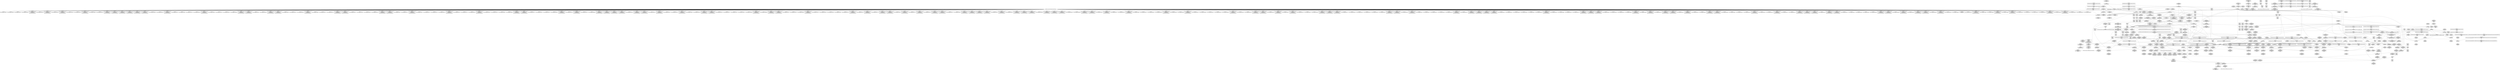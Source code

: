 digraph {
	CE0x47f3020 [shape=record,shape=Mrecord,label="{CE0x47f3020|selinux_xfrm_delete:tmp23|security/selinux/xfrm.c,144}"]
	CE0x48018d0 [shape=record,shape=Mrecord,label="{CE0x48018d0|selinux_xfrm_delete:call8|security/selinux/xfrm.c,147|*SummSink*}"]
	CE0x47aeb50 [shape=record,shape=Mrecord,label="{CE0x47aeb50|864:_%struct.xfrm_sec_ctx*,_:_CRE_156,157_|*MultipleSource*|security/selinux/xfrm.c,394|Function::selinux_xfrm_state_delete&Arg::x::}"]
	CE0x47a0910 [shape=record,shape=Mrecord,label="{CE0x47a0910|864:_%struct.xfrm_sec_ctx*,_:_CRE_177,178_}"]
	CE0x47bbb70 [shape=record,shape=Mrecord,label="{CE0x47bbb70|864:_%struct.xfrm_sec_ctx*,_:_CRE_608,612_|*MultipleSource*|security/selinux/xfrm.c,394|Function::selinux_xfrm_state_delete&Arg::x::}"]
	CE0x4822dd0 [shape=record,shape=Mrecord,label="{CE0x4822dd0|selinux_xfrm_delete:tmp32|security/selinux/xfrm.c,150|*SummSource*}"]
	CE0x47a5dc0 [shape=record,shape=Mrecord,label="{CE0x47a5dc0|selinux_xfrm_delete:sid|security/selinux/xfrm.c,147|*SummSink*}"]
	CE0x47ba800 [shape=record,shape=Mrecord,label="{CE0x47ba800|COLLAPSED:_GCMRE_current_task_external_global_%struct.task_struct*:_elem_0::|security/selinux/xfrm.c,142}"]
	CE0x47988d0 [shape=record,shape=Mrecord,label="{CE0x47988d0|864:_%struct.xfrm_sec_ctx*,_:_CRE_472,480_|*MultipleSource*|security/selinux/xfrm.c,394|Function::selinux_xfrm_state_delete&Arg::x::}"]
	CE0x47c6200 [shape=record,shape=Mrecord,label="{CE0x47c6200|selinux_xfrm_state_delete:tmp4|*LoadInst*|security/selinux/xfrm.c,394|*SummSource*}"]
	CE0x47d9200 [shape=record,shape=Mrecord,label="{CE0x47d9200|selinux_xfrm_delete:return|*SummSource*}"]
	CE0x47b01c0 [shape=record,shape=Mrecord,label="{CE0x47b01c0|selinux_xfrm_delete:tmp}"]
	CE0x47ed510 [shape=record,shape=Mrecord,label="{CE0x47ed510|GLOBAL:lockdep_rcu_suspicious|*Constant*|*SummSink*}"]
	CE0x4789720 [shape=record,shape=Mrecord,label="{CE0x4789720|i32_0|*Constant*|*SummSource*}"]
	CE0x47af020 [shape=record,shape=Mrecord,label="{CE0x47af020|selinux_xfrm_delete:tmp1|*SummSink*}"]
	CE0x4794820 [shape=record,shape=Mrecord,label="{CE0x4794820|864:_%struct.xfrm_sec_ctx*,_:_CRE_15,16_}"]
	CE0x4798f50 [shape=record,shape=Mrecord,label="{CE0x4798f50|864:_%struct.xfrm_sec_ctx*,_:_CRE_528,536_|*MultipleSource*|security/selinux/xfrm.c,394|Function::selinux_xfrm_state_delete&Arg::x::}"]
	CE0x47d5070 [shape=record,shape=Mrecord,label="{CE0x47d5070|864:_%struct.xfrm_sec_ctx*,_:_CRE_111,112_}"]
	CE0x47d85a0 [shape=record,shape=Mrecord,label="{CE0x47d85a0|selinux_xfrm_delete:ctx|Function::selinux_xfrm_delete&Arg::ctx::}"]
	CE0x47adce0 [shape=record,shape=Mrecord,label="{CE0x47adce0|864:_%struct.xfrm_sec_ctx*,_:_CRE_728,736_|*MultipleSource*|security/selinux/xfrm.c,394|Function::selinux_xfrm_state_delete&Arg::x::}"]
	CE0x47bc750 [shape=record,shape=Mrecord,label="{CE0x47bc750|i64_3|*Constant*|*SummSink*}"]
	CE0x47cf5d0 [shape=record,shape=Mrecord,label="{CE0x47cf5d0|864:_%struct.xfrm_sec_ctx*,_:_CRE_123,124_}"]
	CE0x47aea90 [shape=record,shape=Mrecord,label="{CE0x47aea90|864:_%struct.xfrm_sec_ctx*,_:_CRE_152,156_|*MultipleSource*|security/selinux/xfrm.c,394|Function::selinux_xfrm_state_delete&Arg::x::}"]
	CE0x47a9c80 [shape=record,shape=Mrecord,label="{CE0x47a9c80|_call_void_mcount()_#3}"]
	CE0x47f3d50 [shape=record,shape=Mrecord,label="{CE0x47f3d50|%struct.xfrm_sec_ctx*_null|*Constant*|*SummSource*}"]
	CE0x47ca380 [shape=record,shape=Mrecord,label="{CE0x47ca380|selinux_xfrm_delete:land.lhs.true|*SummSource*}"]
	CE0x47952c0 [shape=record,shape=Mrecord,label="{CE0x47952c0|i64_1|*Constant*|*SummSink*}"]
	CE0x47a9f30 [shape=record,shape=Mrecord,label="{CE0x47a9f30|_call_void_mcount()_#3|*SummSink*}"]
	CE0x481e510 [shape=record,shape=Mrecord,label="{CE0x481e510|get_current227:tmp2|*SummSink*}"]
	CE0x47e8380 [shape=record,shape=Mrecord,label="{CE0x47e8380|selinux_xfrm_delete:call4|security/selinux/xfrm.c,142|*SummSink*}"]
	CE0x479b660 [shape=record,shape=Mrecord,label="{CE0x479b660|864:_%struct.xfrm_sec_ctx*,_:_CRE_376,384_|*MultipleSource*|security/selinux/xfrm.c,394|Function::selinux_xfrm_state_delete&Arg::x::}"]
	CE0x47de170 [shape=record,shape=Mrecord,label="{CE0x47de170|i1_true|*Constant*}"]
	CE0x4802020 [shape=record,shape=Mrecord,label="{CE0x4802020|avc_has_perm:ssid|Function::avc_has_perm&Arg::ssid::}"]
	CE0x4801a10 [shape=record,shape=Mrecord,label="{CE0x4801a10|i32_(i32,_i32,_i16,_i32,_%struct.common_audit_data.1017*)*_bitcast_(i32_(i32,_i32,_i16,_i32,_%struct.common_audit_data.495*)*_avc_has_perm_to_i32_(i32,_i32,_i16,_i32,_%struct.common_audit_data.1017*)*)|*Constant*|*SummSource*}"]
	CE0x47e8fd0 [shape=record,shape=Mrecord,label="{CE0x47e8fd0|i32_78|*Constant*}"]
	CE0x47d9a00 [shape=record,shape=Mrecord,label="{CE0x47d9a00|selinux_xfrm_delete:tobool|security/selinux/xfrm.c,142}"]
	CE0x4800f90 [shape=record,shape=Mrecord,label="{CE0x4800f90|selinux_xfrm_delete:tmp31|*LoadInst*|security/selinux/xfrm.c,147|*SummSink*}"]
	CE0x47d0830 [shape=record,shape=Mrecord,label="{CE0x47d0830|864:_%struct.xfrm_sec_ctx*,_:_CRE_121,122_}"]
	CE0x47b07b0 [shape=record,shape=Mrecord,label="{CE0x47b07b0|864:_%struct.xfrm_sec_ctx*,_:_CRE_81,82_}"]
	CE0x4800a10 [shape=record,shape=Mrecord,label="{CE0x4800a10|4:_i32,_:_CRE_4,8_|*MultipleSource*|*LoadInst*|security/selinux/xfrm.c,394|security/selinux/xfrm.c,147|Function::selinux_xfrm_delete&Arg::ctx::}"]
	CE0x47b6190 [shape=record,shape=Mrecord,label="{CE0x47b6190|COLLAPSED:_GCMRE___llvm_gcov_ctr13_internal_global_2_x_i64_zeroinitializer:_elem_0:default:}"]
	CE0x47bacf0 [shape=record,shape=Mrecord,label="{CE0x47bacf0|i32_22|*Constant*}"]
	CE0x479a640 [shape=record,shape=Mrecord,label="{CE0x479a640|864:_%struct.xfrm_sec_ctx*,_:_CRE_250,251_|*MultipleSource*|security/selinux/xfrm.c,394|Function::selinux_xfrm_state_delete&Arg::x::}"]
	CE0x479cf80 [shape=record,shape=Mrecord,label="{CE0x479cf80|864:_%struct.xfrm_sec_ctx*,_:_CRE_300,304_|*MultipleSource*|security/selinux/xfrm.c,394|Function::selinux_xfrm_state_delete&Arg::x::}"]
	CE0x47bb9a0 [shape=record,shape=Mrecord,label="{CE0x47bb9a0|864:_%struct.xfrm_sec_ctx*,_:_CRE_600,608_|*MultipleSource*|security/selinux/xfrm.c,394|Function::selinux_xfrm_state_delete&Arg::x::}"]
	CE0x47a5f60 [shape=record,shape=Mrecord,label="{CE0x47a5f60|i32_3|*Constant*}"]
	CE0x47ac910 [shape=record,shape=Mrecord,label="{CE0x47ac910|864:_%struct.xfrm_sec_ctx*,_:_CRE_688,696_|*MultipleSource*|security/selinux/xfrm.c,394|Function::selinux_xfrm_state_delete&Arg::x::}"]
	CE0x4794990 [shape=record,shape=Mrecord,label="{CE0x4794990|864:_%struct.xfrm_sec_ctx*,_:_CRE_12,13_}"]
	CE0x47c6ea0 [shape=record,shape=Mrecord,label="{CE0x47c6ea0|selinux_xfrm_delete:tmp28|security/selinux/xfrm.c,147|*SummSource*}"]
	CE0x4797f20 [shape=record,shape=Mrecord,label="{CE0x4797f20|864:_%struct.xfrm_sec_ctx*,_:_CRE_436,440_|*MultipleSource*|security/selinux/xfrm.c,394|Function::selinux_xfrm_state_delete&Arg::x::}"]
	CE0x4802270 [shape=record,shape=Mrecord,label="{CE0x4802270|avc_has_perm:ssid|Function::avc_has_perm&Arg::ssid::|*SummSource*}"]
	CE0x47a0ab0 [shape=record,shape=Mrecord,label="{CE0x47a0ab0|864:_%struct.xfrm_sec_ctx*,_:_CRE_180,181_}"]
	CE0x47940d0 [shape=record,shape=Mrecord,label="{CE0x47940d0|i64*_getelementptr_inbounds_(_2_x_i64_,_2_x_i64_*___llvm_gcov_ctr13,_i64_0,_i64_0)|*Constant*|*SummSink*}"]
	CE0x47aacc0 [shape=record,shape=Mrecord,label="{CE0x47aacc0|i64_5|*Constant*}"]
	CE0x479afa0 [shape=record,shape=Mrecord,label="{CE0x479afa0|864:_%struct.xfrm_sec_ctx*,_:_CRE_488,492_|*MultipleSource*|security/selinux/xfrm.c,394|Function::selinux_xfrm_state_delete&Arg::x::}"]
	CE0x47a0c60 [shape=record,shape=Mrecord,label="{CE0x47a0c60|selinux_xfrm_delete:tmp1}"]
	CE0x47a3100 [shape=record,shape=Mrecord,label="{CE0x47a3100|864:_%struct.xfrm_sec_ctx*,_:_CRE_344,352_|*MultipleSource*|security/selinux/xfrm.c,394|Function::selinux_xfrm_state_delete&Arg::x::}"]
	CE0x47ac530 [shape=record,shape=Mrecord,label="{CE0x47ac530|864:_%struct.xfrm_sec_ctx*,_:_CRE_672,680_|*MultipleSource*|security/selinux/xfrm.c,394|Function::selinux_xfrm_state_delete&Arg::x::}"]
	CE0x483ff60 [shape=record,shape=Mrecord,label="{CE0x483ff60|get_current227:tmp3|*SummSink*}"]
	CE0x47a62b0 [shape=record,shape=Mrecord,label="{CE0x47a62b0|selinux_xfrm_delete:sid|security/selinux/xfrm.c,147}"]
	CE0x47b1dd0 [shape=record,shape=Mrecord,label="{CE0x47b1dd0|864:_%struct.xfrm_sec_ctx*,_:_CRE_284,285_}"]
	CE0x47dcd90 [shape=record,shape=Mrecord,label="{CE0x47dcd90|i8_1|*Constant*|*SummSource*}"]
	CE0x47a34e0 [shape=record,shape=Mrecord,label="{CE0x47a34e0|864:_%struct.xfrm_sec_ctx*,_:_CRE_360,368_|*MultipleSource*|security/selinux/xfrm.c,394|Function::selinux_xfrm_state_delete&Arg::x::}"]
	CE0x47c5660 [shape=record,shape=Mrecord,label="{CE0x47c5660|864:_%struct.xfrm_sec_ctx*,_:_CRE_832,840_|*MultipleSource*|security/selinux/xfrm.c,394|Function::selinux_xfrm_state_delete&Arg::x::}"]
	CE0x47bc8f0 [shape=record,shape=Mrecord,label="{CE0x47bc8f0|i64_2|*Constant*|*SummSource*}"]
	CE0x47de6b0 [shape=record,shape=Mrecord,label="{CE0x47de6b0|selinux_xfrm_delete:tmp13|security/selinux/xfrm.c,142|*SummSource*}"]
	CE0x47ffd20 [shape=record,shape=Mrecord,label="{CE0x47ffd20|selinux_xfrm_delete:ctx_sid|security/selinux/xfrm.c,147}"]
	CE0x47e7150 [shape=record,shape=Mrecord,label="{CE0x47e7150|avc_has_perm:tclass|Function::avc_has_perm&Arg::tclass::}"]
	CE0x47c1870 [shape=record,shape=Mrecord,label="{CE0x47c1870|i64*_getelementptr_inbounds_(_15_x_i64_,_15_x_i64_*___llvm_gcov_ctr25,_i64_0,_i64_9)|*Constant*|*SummSource*}"]
	CE0x4823470 [shape=record,shape=Mrecord,label="{CE0x4823470|selinux_xfrm_delete:tmp33|security/selinux/xfrm.c,150|*SummSource*}"]
	CE0x47c4ac0 [shape=record,shape=Mrecord,label="{CE0x47c4ac0|864:_%struct.xfrm_sec_ctx*,_:_CRE_784,788_|*MultipleSource*|security/selinux/xfrm.c,394|Function::selinux_xfrm_state_delete&Arg::x::}"]
	CE0x47f3360 [shape=record,shape=Mrecord,label="{CE0x47f3360|selinux_xfrm_delete:tmp24|security/selinux/xfrm.c,144}"]
	CE0x47e8c20 [shape=record,shape=Mrecord,label="{CE0x47e8c20|get_current227:entry|*SummSource*}"]
	CE0x47cd1b0 [shape=record,shape=Mrecord,label="{CE0x47cd1b0|864:_%struct.xfrm_sec_ctx*,_:_CRE_128,129_}"]
	CE0x47b4f40 [shape=record,shape=Mrecord,label="{CE0x47b4f40|864:_%struct.xfrm_sec_ctx*,_:_CRE_282,283_}"]
	CE0x47ed700 [shape=record,shape=Mrecord,label="{CE0x47ed700|i32_142|*Constant*}"]
	CE0x4798380 [shape=record,shape=Mrecord,label="{CE0x4798380|864:_%struct.xfrm_sec_ctx*,_:_CRE_452,456_|*MultipleSource*|security/selinux/xfrm.c,394|Function::selinux_xfrm_state_delete&Arg::x::}"]
	CE0x47bf3c0 [shape=record,shape=Mrecord,label="{CE0x47bf3c0|_ret_i32_%call,_!dbg_!27714|security/selinux/xfrm.c,394|*SummSink*}"]
	CE0x484cc60 [shape=record,shape=Mrecord,label="{CE0x484cc60|i64_1|*Constant*}"]
	CE0x479bc30 [shape=record,shape=Mrecord,label="{CE0x479bc30|864:_%struct.xfrm_sec_ctx*,_:_CRE_400,408_|*MultipleSource*|security/selinux/xfrm.c,394|Function::selinux_xfrm_state_delete&Arg::x::}"]
	CE0x47a7870 [shape=record,shape=Mrecord,label="{CE0x47a7870|864:_%struct.xfrm_sec_ctx*,_:_CRE_70,71_}"]
	CE0x479ac20 [shape=record,shape=Mrecord,label="{CE0x479ac20|864:_%struct.xfrm_sec_ctx*,_:_CRE_480,484_|*MultipleSource*|security/selinux/xfrm.c,394|Function::selinux_xfrm_state_delete&Arg::x::}"]
	CE0x4793bf0 [shape=record,shape=Mrecord,label="{CE0x4793bf0|selinux_xfrm_state_delete:tmp2|*SummSink*}"]
	CE0x47a3d90 [shape=record,shape=Mrecord,label="{CE0x47a3d90|selinux_xfrm_delete:call|security/selinux/xfrm.c,142|*SummSource*}"]
	CE0x47a1b30 [shape=record,shape=Mrecord,label="{CE0x47a1b30|864:_%struct.xfrm_sec_ctx*,_:_CRE_71,72_}"]
	CE0x47bf650 [shape=record,shape=Mrecord,label="{CE0x47bf650|selinux_xfrm_delete:if.end|*SummSink*}"]
	CE0x47bf590 [shape=record,shape=Mrecord,label="{CE0x47bf590|selinux_xfrm_delete:land.lhs.true2}"]
	CE0x47d9160 [shape=record,shape=Mrecord,label="{CE0x47d9160|selinux_xfrm_delete:return}"]
	CE0x4795b00 [shape=record,shape=Mrecord,label="{CE0x4795b00|selinux_xfrm_state_delete:tmp|*SummSink*}"]
	CE0x47f4250 [shape=record,shape=Mrecord,label="{CE0x47f4250|selinux_xfrm_delete:tobool5|security/selinux/xfrm.c,144}"]
	CE0x47c4610 [shape=record,shape=Mrecord,label="{CE0x47c4610|GLOBAL:selinux_xfrm_delete|*Constant*|*SummSource*}"]
	CE0x47bf260 [shape=record,shape=Mrecord,label="{CE0x47bf260|selinux_xfrm_delete:if.end}"]
	CE0x47b3160 [shape=record,shape=Mrecord,label="{CE0x47b3160|864:_%struct.xfrm_sec_ctx*,_:_CRE_147,148_}"]
	CE0x47ac720 [shape=record,shape=Mrecord,label="{CE0x47ac720|864:_%struct.xfrm_sec_ctx*,_:_CRE_680,688_|*MultipleSource*|security/selinux/xfrm.c,394|Function::selinux_xfrm_state_delete&Arg::x::}"]
	CE0x47aecd0 [shape=record,shape=Mrecord,label="{CE0x47aecd0|864:_%struct.xfrm_sec_ctx*,_:_CRE_82,83_}"]
	CE0x47975b0 [shape=record,shape=Mrecord,label="{CE0x47975b0|864:_%struct.xfrm_sec_ctx*,_:_CRE_173,174_}"]
	CE0x4794650 [shape=record,shape=Mrecord,label="{CE0x4794650|selinux_xfrm_state_delete:bb|*SummSink*}"]
	CE0x47b6510 [shape=record,shape=Mrecord,label="{CE0x47b6510|864:_%struct.xfrm_sec_ctx*,_:_CRE_169,170_}"]
	CE0x47ad480 [shape=record,shape=Mrecord,label="{CE0x47ad480|864:_%struct.xfrm_sec_ctx*,_:_CRE_708,709_}"]
	CE0x479cd00 [shape=record,shape=Mrecord,label="{CE0x479cd00|864:_%struct.xfrm_sec_ctx*,_:_CRE_292,296_|*MultipleSource*|security/selinux/xfrm.c,394|Function::selinux_xfrm_state_delete&Arg::x::}"]
	CE0x479d600 [shape=record,shape=Mrecord,label="{CE0x479d600|864:_%struct.xfrm_sec_ctx*,_:_CRE_138,139_}"]
	CE0x47a2240 [shape=record,shape=Mrecord,label="{CE0x47a2240|864:_%struct.xfrm_sec_ctx*,_:_CRE_8,9_}"]
	CE0x47a4730 [shape=record,shape=Mrecord,label="{CE0x47a4730|864:_%struct.xfrm_sec_ctx*,_:_CRE_240,248_|*MultipleSource*|security/selinux/xfrm.c,394|Function::selinux_xfrm_state_delete&Arg::x::}"]
	CE0x47d2c50 [shape=record,shape=Mrecord,label="{CE0x47d2c50|864:_%struct.xfrm_sec_ctx*,_:_CRE_116,117_}"]
	CE0x47f2bf0 [shape=record,shape=Mrecord,label="{CE0x47f2bf0|selinux_xfrm_delete:tmp22|security/selinux/xfrm.c,144}"]
	CE0x47c3ff0 [shape=record,shape=Mrecord,label="{CE0x47c3ff0|i64_4|*Constant*|*SummSink*}"]
	CE0x47b2470 [shape=record,shape=Mrecord,label="{CE0x47b2470|864:_%struct.xfrm_sec_ctx*,_:_CRE_289,290_}"]
	"CONST[source:2(external),value:2(dynamic)][purpose:{subject}][SrcIdx:4]"
	CE0x47a0850 [shape=record,shape=Mrecord,label="{CE0x47a0850|864:_%struct.xfrm_sec_ctx*,_:_CRE_176,177_}"]
	CE0x4823050 [shape=record,shape=Mrecord,label="{CE0x4823050|selinux_xfrm_delete:tmp32|security/selinux/xfrm.c,150|*SummSink*}"]
	CE0x47bc3b0 [shape=record,shape=Mrecord,label="{CE0x47bc3b0|selinux_xfrm_delete:do.end|*SummSource*}"]
	CE0x4799ba0 [shape=record,shape=Mrecord,label="{CE0x4799ba0|864:_%struct.xfrm_sec_ctx*,_:_CRE_182,183_}"]
	CE0x47b4dd0 [shape=record,shape=Mrecord,label="{CE0x47b4dd0|864:_%struct.xfrm_sec_ctx*,_:_CRE_280,281_}"]
	CE0x47c5280 [shape=record,shape=Mrecord,label="{CE0x47c5280|864:_%struct.xfrm_sec_ctx*,_:_CRE_816,824_|*MultipleSource*|security/selinux/xfrm.c,394|Function::selinux_xfrm_state_delete&Arg::x::}"]
	CE0x47bcce0 [shape=record,shape=Mrecord,label="{CE0x47bcce0|selinux_xfrm_delete:tmp4|security/selinux/xfrm.c,142|*SummSource*}"]
	CE0x47e6ee0 [shape=record,shape=Mrecord,label="{CE0x47e6ee0|i32_3|*Constant*|*SummSource*}"]
	CE0x47dc9d0 [shape=record,shape=Mrecord,label="{CE0x47dc9d0|avc_has_perm:auditdata|Function::avc_has_perm&Arg::auditdata::|*SummSink*}"]
	CE0x47eb8d0 [shape=record,shape=Mrecord,label="{CE0x47eb8d0|4:_i32,_:_CR_8,12_|*MultipleSource*|security/selinux/xfrm.c,142|security/selinux/xfrm.c,142|security/selinux/xfrm.c,147}"]
	CE0x47b2c30 [shape=record,shape=Mrecord,label="{CE0x47b2c30|864:_%struct.xfrm_sec_ctx*,_:_CRE_134,135_}"]
	CE0x47ca860 [shape=record,shape=Mrecord,label="{CE0x47ca860|selinux_xfrm_delete:land.lhs.true2|*SummSink*}"]
	CE0x64d0c90 [shape=record,shape=Mrecord,label="{CE0x64d0c90|864:_%struct.xfrm_sec_ctx*,_:_CRE_102,103_}"]
	CE0x47a2510 [shape=record,shape=Mrecord,label="{CE0x47a2510|i64*_getelementptr_inbounds_(_2_x_i64_,_2_x_i64_*___llvm_gcov_ctr21,_i64_0,_i64_1)|*Constant*}"]
	CE0x47c5090 [shape=record,shape=Mrecord,label="{CE0x47c5090|864:_%struct.xfrm_sec_ctx*,_:_CRE_808,816_|*MultipleSource*|security/selinux/xfrm.c,394|Function::selinux_xfrm_state_delete&Arg::x::}"]
	CE0x4798570 [shape=record,shape=Mrecord,label="{CE0x4798570|864:_%struct.xfrm_sec_ctx*,_:_CRE_456,460_|*MultipleSource*|security/selinux/xfrm.c,394|Function::selinux_xfrm_state_delete&Arg::x::}"]
	CE0x47e9d10 [shape=record,shape=Mrecord,label="{CE0x47e9d10|selinux_xfrm_delete:security|security/selinux/xfrm.c,142|*SummSink*}"]
	CE0x47dca90 [shape=record,shape=Mrecord,label="{CE0x47dca90|selinux_xfrm_delete:tmp16|security/selinux/xfrm.c,142|*SummSource*}"]
	CE0x47ad920 [shape=record,shape=Mrecord,label="{CE0x47ad920|selinux_xfrm_state_delete:tmp4|*LoadInst*|security/selinux/xfrm.c,394}"]
	CE0x479ffc0 [shape=record,shape=Mrecord,label="{CE0x479ffc0|864:_%struct.xfrm_sec_ctx*,_:_CRE_187,188_}"]
	CE0x47a6b40 [shape=record,shape=Mrecord,label="{CE0x47a6b40|i64*_getelementptr_inbounds_(_15_x_i64_,_15_x_i64_*___llvm_gcov_ctr25,_i64_0,_i64_8)|*Constant*|*SummSink*}"]
	CE0x47c2100 [shape=record,shape=Mrecord,label="{CE0x47c2100|selinux_xfrm_delete:tmp17|security/selinux/xfrm.c,142|*SummSource*}"]
	CE0x47a36d0 [shape=record,shape=Mrecord,label="{CE0x47a36d0|864:_%struct.xfrm_sec_ctx*,_:_CRE_368,376_|*MultipleSource*|security/selinux/xfrm.c,394|Function::selinux_xfrm_state_delete&Arg::x::}"]
	CE0x47b1bf0 [shape=record,shape=Mrecord,label="{CE0x47b1bf0|864:_%struct.xfrm_sec_ctx*,_:_CRE_76,77_}"]
	CE0x4801b40 [shape=record,shape=Mrecord,label="{CE0x4801b40|avc_has_perm:entry}"]
	CE0x47ba630 [shape=record,shape=Mrecord,label="{CE0x47ba630|i32_78|*Constant*|*SummSink*}"]
	CE0x47b7000 [shape=record,shape=Mrecord,label="{CE0x47b7000|864:_%struct.xfrm_sec_ctx*,_:_CRE_196,198_|*MultipleSource*|security/selinux/xfrm.c,394|Function::selinux_xfrm_state_delete&Arg::x::}"]
	CE0x47d3ed0 [shape=record,shape=Mrecord,label="{CE0x47d3ed0|864:_%struct.xfrm_sec_ctx*,_:_CRE_114,115_}"]
	CE0x479f1f0 [shape=record,shape=Mrecord,label="{CE0x479f1f0|864:_%struct.xfrm_sec_ctx*,_:_CRE_20,21_}"]
	CE0x47d86d0 [shape=record,shape=Mrecord,label="{CE0x47d86d0|selinux_xfrm_delete:ctx|Function::selinux_xfrm_delete&Arg::ctx::|*SummSink*}"]
	CE0x47a4170 [shape=record,shape=Mrecord,label="{CE0x47a4170|864:_%struct.xfrm_sec_ctx*,_:_CRE_22,23_}"]
	CE0x47a29c0 [shape=record,shape=Mrecord,label="{CE0x47a29c0|864:_%struct.xfrm_sec_ctx*,_:_CRE_312,320_|*MultipleSource*|security/selinux/xfrm.c,394|Function::selinux_xfrm_state_delete&Arg::x::}"]
	CE0x47f18f0 [shape=record,shape=Mrecord,label="{CE0x47f18f0|128:_i8*,_:_CR_128,136_|*MultipleSource*|security/selinux/xfrm.c,142|security/selinux/xfrm.c,142}"]
	CE0x481e430 [shape=record,shape=Mrecord,label="{CE0x481e430|get_current227:tmp2}"]
	CE0x47f2930 [shape=record,shape=Mrecord,label="{CE0x47f2930|i64_10|*Constant*|*SummSource*}"]
	CE0x479adb0 [shape=record,shape=Mrecord,label="{CE0x479adb0|864:_%struct.xfrm_sec_ctx*,_:_CRE_484,488_|*MultipleSource*|security/selinux/xfrm.c,394|Function::selinux_xfrm_state_delete&Arg::x::}"]
	CE0x47d8610 [shape=record,shape=Mrecord,label="{CE0x47d8610|selinux_xfrm_delete:ctx|Function::selinux_xfrm_delete&Arg::ctx::|*SummSource*}"]
	CE0x47abd70 [shape=record,shape=Mrecord,label="{CE0x47abd70|864:_%struct.xfrm_sec_ctx*,_:_CRE_640,648_|*MultipleSource*|security/selinux/xfrm.c,394|Function::selinux_xfrm_state_delete&Arg::x::}"]
	CE0x4794e60 [shape=record,shape=Mrecord,label="{CE0x4794e60|i32_0|*Constant*|*SummSink*}"]
	CE0x4823c40 [shape=record,shape=Mrecord,label="{CE0x4823c40|i64*_getelementptr_inbounds_(_2_x_i64_,_2_x_i64_*___llvm_gcov_ctr21,_i64_0,_i64_0)|*Constant*|*SummSource*}"]
	CE0x47b6690 [shape=record,shape=Mrecord,label="{CE0x47b6690|864:_%struct.xfrm_sec_ctx*,_:_CRE_171,172_}"]
	CE0x47b4be0 [shape=record,shape=Mrecord,label="{CE0x47b4be0|864:_%struct.xfrm_sec_ctx*,_:_CRE_281,282_}"]
	CE0x47ed120 [shape=record,shape=Mrecord,label="{CE0x47ed120|i8*_getelementptr_inbounds_(_24_x_i8_,_24_x_i8_*_.str244,_i32_0,_i32_0)|*Constant*|*SummSource*}"]
	CE0x47b0c20 [shape=record,shape=Mrecord,label="{CE0x47b0c20|selinux_xfrm_delete:tmp3|*SummSink*}"]
	CE0x47a1810 [shape=record,shape=Mrecord,label="{CE0x47a1810|selinux_xfrm_delete:tmp8|security/selinux/xfrm.c,142|*SummSink*}"]
	CE0x47fff60 [shape=record,shape=Mrecord,label="{CE0x47fff60|selinux_xfrm_delete:ctx_sid|security/selinux/xfrm.c,147|*SummSink*}"]
	CE0x47d3e10 [shape=record,shape=Mrecord,label="{CE0x47d3e10|864:_%struct.xfrm_sec_ctx*,_:_CRE_113,114_}"]
	CE0x47ad140 [shape=record,shape=Mrecord,label="{CE0x47ad140|864:_%struct.xfrm_sec_ctx*,_:_CRE_704,705_}"]
	CE0x47e9600 [shape=record,shape=Mrecord,label="{CE0x47e9600|i32_22|*Constant*|*SummSink*}"]
	CE0x47e8500 [shape=record,shape=Mrecord,label="{CE0x47e8500|GLOBAL:get_current227|*Constant*|*SummSource*}"]
	CE0x47f2ad0 [shape=record,shape=Mrecord,label="{CE0x47f2ad0|i64*_getelementptr_inbounds_(_15_x_i64_,_15_x_i64_*___llvm_gcov_ctr25,_i64_0,_i64_12)|*Constant*}"]
	CE0x47ad280 [shape=record,shape=Mrecord,label="{CE0x47ad280|864:_%struct.xfrm_sec_ctx*,_:_CRE_705,706_}"]
	CE0x47e6980 [shape=record,shape=Mrecord,label="{CE0x47e6980|4:_i32,_:_CR_20,24_|*MultipleSource*|security/selinux/xfrm.c,142|security/selinux/xfrm.c,142|security/selinux/xfrm.c,147}"]
	CE0x47892f0 [shape=record,shape=Mrecord,label="{CE0x47892f0|864:_%struct.xfrm_sec_ctx*,_:_CRE_16,17_}"]
	CE0x47ab7a0 [shape=record,shape=Mrecord,label="{CE0x47ab7a0|864:_%struct.xfrm_sec_ctx*,_:_CRE_624,628_|*MultipleSource*|security/selinux/xfrm.c,394|Function::selinux_xfrm_state_delete&Arg::x::}"]
	CE0x4829850 [shape=record,shape=Mrecord,label="{CE0x4829850|get_current227:tmp|*SummSource*}"]
	CE0x47ee670 [shape=record,shape=Mrecord,label="{CE0x47ee670|selinux_xfrm_delete:tmp6|security/selinux/xfrm.c,142|*SummSink*}"]
	CE0x4799780 [shape=record,shape=Mrecord,label="{CE0x4799780|selinux_xfrm_state_delete:tmp1|*SummSink*}"]
	CE0x47ac150 [shape=record,shape=Mrecord,label="{CE0x47ac150|864:_%struct.xfrm_sec_ctx*,_:_CRE_656,664_|*MultipleSource*|security/selinux/xfrm.c,394|Function::selinux_xfrm_state_delete&Arg::x::}"]
	CE0x47c6e30 [shape=record,shape=Mrecord,label="{CE0x47c6e30|selinux_xfrm_delete:tmp28|security/selinux/xfrm.c,147}"]
	CE0x47a1ea0 [shape=record,shape=Mrecord,label="{CE0x47a1ea0|864:_%struct.xfrm_sec_ctx*,_:_CRE_149,150_}"]
	CE0x4796ad0 [shape=record,shape=Mrecord,label="{CE0x4796ad0|selinux_xfrm_state_delete:security|security/selinux/xfrm.c,394}"]
	CE0x47a2d80 [shape=record,shape=Mrecord,label="{CE0x47a2d80|864:_%struct.xfrm_sec_ctx*,_:_CRE_328,336_|*MultipleSource*|security/selinux/xfrm.c,394|Function::selinux_xfrm_state_delete&Arg::x::}"]
	CE0x4823920 [shape=record,shape=Mrecord,label="{CE0x4823920|get_current227:bb|*SummSource*}"]
	CE0x47dec70 [shape=record,shape=Mrecord,label="{CE0x47dec70|selinux_xfrm_delete:tmp14|security/selinux/xfrm.c,142|*SummSink*}"]
	CE0x5ca8ba0 [shape=record,shape=Mrecord,label="{CE0x5ca8ba0|864:_%struct.xfrm_sec_ctx*,_:_CRE_17,18_}"]
	CE0x4819bb0 [shape=record,shape=Mrecord,label="{CE0x4819bb0|get_current227:tmp3|*SummSource*}"]
	CE0x47b05a0 [shape=record,shape=Mrecord,label="{CE0x47b05a0|864:_%struct.xfrm_sec_ctx*,_:_CRE_73,74_}"]
	CE0x47ad560 [shape=record,shape=Mrecord,label="{CE0x47ad560|864:_%struct.xfrm_sec_ctx*,_:_CRE_709,710_}"]
	CE0x47d8850 [shape=record,shape=Mrecord,label="{CE0x47d8850|selinux_xfrm_delete:tobool|security/selinux/xfrm.c,142|*SummSource*}"]
	CE0x479eef0 [shape=record,shape=Mrecord,label="{CE0x479eef0|i64*_getelementptr_inbounds_(_15_x_i64_,_15_x_i64_*___llvm_gcov_ctr25,_i64_0,_i64_0)|*Constant*}"]
	CE0x479e350 [shape=record,shape=Mrecord,label="{CE0x479e350|864:_%struct.xfrm_sec_ctx*,_:_CRE_162,163_}"]
	CE0x47c5e20 [shape=record,shape=Mrecord,label="{CE0x47c5e20|864:_%struct.xfrm_sec_ctx*,_:_CRE_864,872_|*MultipleSource*|security/selinux/xfrm.c,394|Function::selinux_xfrm_state_delete&Arg::x::}"]
	CE0x47b9be0 [shape=record,shape=Mrecord,label="{CE0x47b9be0|i8_1|*Constant*}"]
	CE0x47a12e0 [shape=record,shape=Mrecord,label="{CE0x47a12e0|selinux_xfrm_state_delete:tmp2}"]
	CE0x47dd300 [shape=record,shape=Mrecord,label="{CE0x47dd300|_call_void_lockdep_rcu_suspicious(i8*_getelementptr_inbounds_(_24_x_i8_,_24_x_i8_*_.str244,_i32_0,_i32_0),_i32_142,_i8*_getelementptr_inbounds_(_45_x_i8_,_45_x_i8_*_.str1245,_i32_0,_i32_0))_#10,_!dbg_!27729|security/selinux/xfrm.c,142|*SummSource*}"]
	CE0x4801610 [shape=record,shape=Mrecord,label="{CE0x4801610|selinux_xfrm_delete:call8|security/selinux/xfrm.c,147}"]
	CE0x47b0120 [shape=record,shape=Mrecord,label="{CE0x47b0120|i64*_getelementptr_inbounds_(_15_x_i64_,_15_x_i64_*___llvm_gcov_ctr25,_i64_0,_i64_0)|*Constant*|*SummSink*}"]
	CE0x47cf690 [shape=record,shape=Mrecord,label="{CE0x47cf690|864:_%struct.xfrm_sec_ctx*,_:_CRE_124,125_}"]
	CE0x47a6a30 [shape=record,shape=Mrecord,label="{CE0x47a6a30|i1_true|*Constant*|*SummSink*}"]
	CE0x479b850 [shape=record,shape=Mrecord,label="{CE0x479b850|864:_%struct.xfrm_sec_ctx*,_:_CRE_384,392_|*MultipleSource*|security/selinux/xfrm.c,394|Function::selinux_xfrm_state_delete&Arg::x::}"]
	CE0x48295f0 [shape=record,shape=Mrecord,label="{CE0x48295f0|get_current227:tmp}"]
	CE0x47a91f0 [shape=record,shape=Mrecord,label="{CE0x47a91f0|i64_0|*Constant*|*SummSink*}"]
	CE0x47ba790 [shape=record,shape=Mrecord,label="{CE0x47ba790|selinux_xfrm_delete:cred|security/selinux/xfrm.c,142}"]
	CE0x47a1f60 [shape=record,shape=Mrecord,label="{CE0x47a1f60|864:_%struct.xfrm_sec_ctx*,_:_CRE_150,151_}"]
	CE0x47a7d20 [shape=record,shape=Mrecord,label="{CE0x47a7d20|864:_%struct.xfrm_sec_ctx*,_:_CRE_202,203_|*MultipleSource*|security/selinux/xfrm.c,394|Function::selinux_xfrm_state_delete&Arg::x::}"]
	CE0x47b1560 [shape=record,shape=Mrecord,label="{CE0x47b1560|864:_%struct.xfrm_sec_ctx*,_:_CRE_232,240_|*MultipleSource*|security/selinux/xfrm.c,394|Function::selinux_xfrm_state_delete&Arg::x::}"]
	CE0x483fa60 [shape=record,shape=Mrecord,label="{CE0x483fa60|_call_void_mcount()_#3|*SummSink*}"]
	CE0x47a32f0 [shape=record,shape=Mrecord,label="{CE0x47a32f0|864:_%struct.xfrm_sec_ctx*,_:_CRE_352,360_|*MultipleSource*|security/selinux/xfrm.c,394|Function::selinux_xfrm_state_delete&Arg::x::}"]
	CE0x48227d0 [shape=record,shape=Mrecord,label="{CE0x48227d0|i64*_getelementptr_inbounds_(_15_x_i64_,_15_x_i64_*___llvm_gcov_ctr25,_i64_0,_i64_14)|*Constant*|*SummSource*}"]
	CE0x47ef010 [shape=record,shape=Mrecord,label="{CE0x47ef010|get_current227:tmp4|./arch/x86/include/asm/current.h,14|*SummSink*}"]
	CE0x4799990 [shape=record,shape=Mrecord,label="{CE0x4799990|864:_%struct.xfrm_sec_ctx*,_:_CRE_40,48_|*MultipleSource*|security/selinux/xfrm.c,394|Function::selinux_xfrm_state_delete&Arg::x::}"]
	CE0x47ee560 [shape=record,shape=Mrecord,label="{CE0x47ee560|selinux_xfrm_delete:tmp6|security/selinux/xfrm.c,142|*SummSource*}"]
	CE0x479e1b0 [shape=record,shape=Mrecord,label="{CE0x479e1b0|864:_%struct.xfrm_sec_ctx*,_:_CRE_161,162_}"]
	CE0x47b6dc0 [shape=record,shape=Mrecord,label="{CE0x47b6dc0|864:_%struct.xfrm_sec_ctx*,_:_CRE_276,277_}"]
	CE0x47f38e0 [shape=record,shape=Mrecord,label="{CE0x47f38e0|i64_11|*Constant*|*SummSource*}"]
	CE0x4829660 [shape=record,shape=Mrecord,label="{CE0x4829660|COLLAPSED:_GCMRE___llvm_gcov_ctr21_internal_global_2_x_i64_zeroinitializer:_elem_0:default:}"]
	CE0x47d83b0 [shape=record,shape=Mrecord,label="{CE0x47d83b0|selinux_xfrm_delete:entry|*SummSource*}"]
	CE0x47f2a60 [shape=record,shape=Mrecord,label="{CE0x47f2a60|selinux_xfrm_delete:tmp22|security/selinux/xfrm.c,144|*SummSink*}"]
	CE0x4797310 [shape=record,shape=Mrecord,label="{CE0x4797310|i64*_getelementptr_inbounds_(_2_x_i64_,_2_x_i64_*___llvm_gcov_ctr13,_i64_0,_i64_0)|*Constant*}"]
	CE0x47b1e40 [shape=record,shape=Mrecord,label="{CE0x47b1e40|864:_%struct.xfrm_sec_ctx*,_:_CRE_283,284_}"]
	CE0x47c7b40 [shape=record,shape=Mrecord,label="{CE0x47c7b40|selinux_xfrm_delete:tmp7|security/selinux/xfrm.c,142|*SummSink*}"]
	CE0x47dc0b0 [shape=record,shape=Mrecord,label="{CE0x47dc0b0|selinux_xfrm_delete:bb|*SummSink*}"]
	CE0x479c940 [shape=record,shape=Mrecord,label="{CE0x479c940|864:_%struct.xfrm_sec_ctx*,_:_CRE_290,291_}"]
	CE0x4790b10 [shape=record,shape=Mrecord,label="{CE0x4790b10|864:_%struct.xfrm_sec_ctx*,_:_CRE_21,22_}"]
	CE0x47aaf40 [shape=record,shape=Mrecord,label="{CE0x47aaf40|i64*_getelementptr_inbounds_(_15_x_i64_,_15_x_i64_*___llvm_gcov_ctr25,_i64_0,_i64_6)|*Constant*}"]
	CE0x47b0230 [shape=record,shape=Mrecord,label="{CE0x47b0230|COLLAPSED:_GCMRE___llvm_gcov_ctr25_internal_global_15_x_i64_zeroinitializer:_elem_0:default:}"]
	CE0x47ca310 [shape=record,shape=Mrecord,label="{CE0x47ca310|selinux_xfrm_delete:land.lhs.true}"]
	CE0x47c7cb0 [shape=record,shape=Mrecord,label="{CE0x47c7cb0|GLOBAL:selinux_xfrm_delete.__warned|Global_var:selinux_xfrm_delete.__warned|*SummSource*}"]
	CE0x47ca420 [shape=record,shape=Mrecord,label="{CE0x47ca420|selinux_xfrm_delete:land.lhs.true|*SummSink*}"]
	CE0x47ae9d0 [shape=record,shape=Mrecord,label="{CE0x47ae9d0|864:_%struct.xfrm_sec_ctx*,_:_CRE_160,161_}"]
	CE0x479b190 [shape=record,shape=Mrecord,label="{CE0x479b190|864:_%struct.xfrm_sec_ctx*,_:_CRE_496,504_|*MultipleSource*|security/selinux/xfrm.c,394|Function::selinux_xfrm_state_delete&Arg::x::}"]
	CE0x47d6230 [shape=record,shape=Mrecord,label="{CE0x47d6230|864:_%struct.xfrm_sec_ctx*,_:_CRE_108,109_}"]
	CE0x47a78e0 [shape=record,shape=Mrecord,label="{CE0x47a78e0|864:_%struct.xfrm_sec_ctx*,_:_CRE_69,70_}"]
	CE0x47ea590 [shape=record,shape=Mrecord,label="{CE0x47ea590|selinux_xfrm_delete:tmp10|security/selinux/xfrm.c,142|*SummSink*}"]
	CE0x47d1ab0 [shape=record,shape=Mrecord,label="{CE0x47d1ab0|864:_%struct.xfrm_sec_ctx*,_:_CRE_119,120_}"]
	CE0x47a1ac0 [shape=record,shape=Mrecord,label="{CE0x47a1ac0|864:_%struct.xfrm_sec_ctx*,_:_CRE_112,113_}"]
	CE0x47bc570 [shape=record,shape=Mrecord,label="{CE0x47bc570|864:_%struct.xfrm_sec_ctx*,_:_CRE_24,32_|*MultipleSource*|security/selinux/xfrm.c,394|Function::selinux_xfrm_state_delete&Arg::x::}"]
	CE0x47b0b20 [shape=record,shape=Mrecord,label="{CE0x47b0b20|selinux_xfrm_delete:tmp3|*SummSource*}"]
	CE0x47b83d0 [shape=record,shape=Mrecord,label="{CE0x47b83d0|864:_%struct.xfrm_sec_ctx*,_:_CRE_268,269_|*MultipleSource*|security/selinux/xfrm.c,394|Function::selinux_xfrm_state_delete&Arg::x::}"]
	CE0x48017e0 [shape=record,shape=Mrecord,label="{CE0x48017e0|selinux_xfrm_delete:call8|security/selinux/xfrm.c,147|*SummSource*}"]
	CE0x47a6780 [shape=record,shape=Mrecord,label="{CE0x47a6780|i1_true|*Constant*|*SummSource*}"]
	CE0x47a4a90 [shape=record,shape=Mrecord,label="{CE0x47a4a90|864:_%struct.xfrm_sec_ctx*,_:_CRE_249,250_|*MultipleSource*|security/selinux/xfrm.c,394|Function::selinux_xfrm_state_delete&Arg::x::}"]
	CE0x47b6430 [shape=record,shape=Mrecord,label="{CE0x47b6430|864:_%struct.xfrm_sec_ctx*,_:_CRE_168,169_}"]
	CE0x47b7b60 [shape=record,shape=Mrecord,label="{CE0x47b7b60|864:_%struct.xfrm_sec_ctx*,_:_CRE_164,165_}"]
	CE0x479d540 [shape=record,shape=Mrecord,label="{CE0x479d540|864:_%struct.xfrm_sec_ctx*,_:_CRE_137,138_}"]
	CE0x47b06f0 [shape=record,shape=Mrecord,label="{CE0x47b06f0|864:_%struct.xfrm_sec_ctx*,_:_CRE_80,81_}"]
	CE0x47d92d0 [shape=record,shape=Mrecord,label="{CE0x47d92d0|selinux_xfrm_delete:return|*SummSink*}"]
	CE0x47ee4c0 [shape=record,shape=Mrecord,label="{CE0x47ee4c0|selinux_xfrm_delete:tmp5|security/selinux/xfrm.c,142}"]
	CE0x47ab510 [shape=record,shape=Mrecord,label="{CE0x47ab510|selinux_xfrm_delete:tmp10|security/selinux/xfrm.c,142|*SummSource*}"]
	CE0x47979a0 [shape=record,shape=Mrecord,label="{CE0x47979a0|864:_%struct.xfrm_sec_ctx*,_:_CRE_198,200_|*MultipleSource*|security/selinux/xfrm.c,394|Function::selinux_xfrm_state_delete&Arg::x::}"]
	CE0x47c0520 [shape=record,shape=Mrecord,label="{CE0x47c0520|selinux_xfrm_delete:tmp4|security/selinux/xfrm.c,142|*SummSink*}"]
	CE0x5e4fec0 [shape=record,shape=Mrecord,label="{CE0x5e4fec0|864:_%struct.xfrm_sec_ctx*,_:_CRE_93,94_}"]
	CE0x47c47c0 [shape=record,shape=Mrecord,label="{CE0x47c47c0|i64*_getelementptr_inbounds_(_2_x_i64_,_2_x_i64_*___llvm_gcov_ctr21,_i64_0,_i64_1)|*Constant*|*SummSource*}"]
	CE0x47edb50 [shape=record,shape=Mrecord,label="{CE0x47edb50|i32_142|*Constant*|*SummSink*}"]
	CE0x47a8d50 [shape=record,shape=Mrecord,label="{CE0x47a8d50|GLOBAL:__llvm_gcov_ctr25|Global_var:__llvm_gcov_ctr25|*SummSource*}"]
	CE0x47d90a0 [shape=record,shape=Mrecord,label="{CE0x47d90a0|selinux_xfrm_delete:do.body|*SummSink*}"]
	CE0x47b5360 [shape=record,shape=Mrecord,label="{CE0x47b5360|i32_0|*Constant*}"]
	CE0x479eb20 [shape=record,shape=Mrecord,label="{CE0x479eb20|864:_%struct.xfrm_sec_ctx*,_:_CRE_220,224_|*MultipleSource*|security/selinux/xfrm.c,394|Function::selinux_xfrm_state_delete&Arg::x::}"]
	CE0x47a7420 [shape=record,shape=Mrecord,label="{CE0x47a7420|selinux_xfrm_delete:tmp15|security/selinux/xfrm.c,142|*SummSink*}"]
	CE0x47dc450 [shape=record,shape=Mrecord,label="{CE0x47dc450|%struct.common_audit_data.1017*_null|*Constant*}"]
	CE0x408a160 [shape=record,shape=Mrecord,label="{CE0x408a160|864:_%struct.xfrm_sec_ctx*,_:_CRE_101,102_}"]
	CE0x47b8240 [shape=record,shape=Mrecord,label="{CE0x47b8240|864:_%struct.xfrm_sec_ctx*,_:_CRE_264,268_|*MultipleSource*|security/selinux/xfrm.c,394|Function::selinux_xfrm_state_delete&Arg::x::}"]
	CE0x4801a80 [shape=record,shape=Mrecord,label="{CE0x4801a80|i32_(i32,_i32,_i16,_i32,_%struct.common_audit_data.1017*)*_bitcast_(i32_(i32,_i32,_i16,_i32,_%struct.common_audit_data.495*)*_avc_has_perm_to_i32_(i32,_i32,_i16,_i32,_%struct.common_audit_data.1017*)*)|*Constant*|*SummSink*}"]
	CE0x479ba40 [shape=record,shape=Mrecord,label="{CE0x479ba40|864:_%struct.xfrm_sec_ctx*,_:_CRE_392,400_|*MultipleSource*|security/selinux/xfrm.c,394|Function::selinux_xfrm_state_delete&Arg::x::}"]
	CE0x47a7a90 [shape=record,shape=Mrecord,label="{CE0x47a7a90|864:_%struct.xfrm_sec_ctx*,_:_CRE_11,12_}"]
	CE0x47a3c60 [shape=record,shape=Mrecord,label="{CE0x47a3c60|864:_%struct.xfrm_sec_ctx*,_:_CRE_0,8_|*MultipleSource*|security/selinux/xfrm.c,394|Function::selinux_xfrm_state_delete&Arg::x::}"]
	CE0x4795220 [shape=record,shape=Mrecord,label="{CE0x4795220|selinux_xfrm_state_delete:x|Function::selinux_xfrm_state_delete&Arg::x::|*SummSource*}"]
	CE0x4840070 [shape=record,shape=Mrecord,label="{CE0x4840070|_call_void_mcount()_#3}"]
	CE0x47b64a0 [shape=record,shape=Mrecord,label="{CE0x47b64a0|864:_%struct.xfrm_sec_ctx*,_:_CRE_179,180_}"]
	CE0x479d8f0 [shape=record,shape=Mrecord,label="{CE0x479d8f0|GLOBAL:selinux_xfrm_delete.__warned|Global_var:selinux_xfrm_delete.__warned|*SummSink*}"]
	CE0x479f490 [shape=record,shape=Mrecord,label="{CE0x479f490|864:_%struct.xfrm_sec_ctx*,_:_CRE_87,88_}"]
	CE0x47a6ce0 [shape=record,shape=Mrecord,label="{CE0x47a6ce0|i64*_getelementptr_inbounds_(_15_x_i64_,_15_x_i64_*___llvm_gcov_ctr25,_i64_0,_i64_8)|*Constant*}"]
	CE0x47a7e90 [shape=record,shape=Mrecord,label="{CE0x47a7e90|864:_%struct.xfrm_sec_ctx*,_:_CRE_203,204_|*MultipleSource*|security/selinux/xfrm.c,394|Function::selinux_xfrm_state_delete&Arg::x::}"]
	CE0x47bbc90 [shape=record,shape=Mrecord,label="{CE0x47bbc90|864:_%struct.xfrm_sec_ctx*,_:_CRE_616,624_|*MultipleSource*|security/selinux/xfrm.c,394|Function::selinux_xfrm_state_delete&Arg::x::}"]
	CE0x47b2330 [shape=record,shape=Mrecord,label="{CE0x47b2330|864:_%struct.xfrm_sec_ctx*,_:_CRE_288,289_}"]
	CE0x4788db0 [shape=record,shape=Mrecord,label="{CE0x4788db0|selinux_xfrm_state_delete:tmp}"]
	CE0x47aed90 [shape=record,shape=Mrecord,label="{CE0x47aed90|864:_%struct.xfrm_sec_ctx*,_:_CRE_83,84_}"]
	CE0x47c6860 [shape=record,shape=Mrecord,label="{CE0x47c6860|i64*_getelementptr_inbounds_(_15_x_i64_,_15_x_i64_*___llvm_gcov_ctr25,_i64_0,_i64_13)|*Constant*|*SummSink*}"]
	CE0x47ed1f0 [shape=record,shape=Mrecord,label="{CE0x47ed1f0|i8*_getelementptr_inbounds_(_24_x_i8_,_24_x_i8_*_.str244,_i32_0,_i32_0)|*Constant*|*SummSink*}"]
	CE0x47ebe50 [shape=record,shape=Mrecord,label="{CE0x47ebe50|%struct.task_struct.1015**_bitcast_(%struct.task_struct**_current_task_to_%struct.task_struct.1015**)|*Constant*|*SummSink*}"]
	CE0x47ad3c0 [shape=record,shape=Mrecord,label="{CE0x47ad3c0|864:_%struct.xfrm_sec_ctx*,_:_CRE_706,707_}"]
	CE0x47b2f20 [shape=record,shape=Mrecord,label="{CE0x47b2f20|864:_%struct.xfrm_sec_ctx*,_:_CRE_151,152_}"]
	CE0x4802a10 [shape=record,shape=Mrecord,label="{CE0x4802a10|i16_39|*Constant*|*SummSource*}"]
	CE0x47bcbd0 [shape=record,shape=Mrecord,label="{CE0x47bcbd0|selinux_xfrm_delete:tmp4|security/selinux/xfrm.c,142}"]
	CE0x47e9310 [shape=record,shape=Mrecord,label="{CE0x47e9310|selinux_xfrm_delete:tmp19|security/selinux/xfrm.c,142|*SummSource*}"]
	CE0x47c48d0 [shape=record,shape=Mrecord,label="{CE0x47c48d0|864:_%struct.xfrm_sec_ctx*,_:_CRE_776,784_|*MultipleSource*|security/selinux/xfrm.c,394|Function::selinux_xfrm_state_delete&Arg::x::}"]
	CE0x47f3b60 [shape=record,shape=Mrecord,label="{CE0x47f3b60|selinux_xfrm_delete:tmp21|security/selinux/xfrm.c,142|*SummSource*}"]
	CE0x47c1380 [shape=record,shape=Mrecord,label="{CE0x47c1380|i8*_getelementptr_inbounds_(_45_x_i8_,_45_x_i8_*_.str1245,_i32_0,_i32_0)|*Constant*|*SummSource*}"]
	CE0x47cd270 [shape=record,shape=Mrecord,label="{CE0x47cd270|864:_%struct.xfrm_sec_ctx*,_:_CRE_129,130_}"]
	CE0x47d19f0 [shape=record,shape=Mrecord,label="{CE0x47d19f0|864:_%struct.xfrm_sec_ctx*,_:_CRE_118,119_}"]
	CE0x4794020 [shape=record,shape=Mrecord,label="{CE0x4794020|i64*_getelementptr_inbounds_(_2_x_i64_,_2_x_i64_*___llvm_gcov_ctr13,_i64_0,_i64_1)|*Constant*}"]
	CE0x4798c30 [shape=record,shape=Mrecord,label="{CE0x4798c30|864:_%struct.xfrm_sec_ctx*,_:_CRE_512,520_|*MultipleSource*|security/selinux/xfrm.c,394|Function::selinux_xfrm_state_delete&Arg::x::}"]
	CE0x47a09d0 [shape=record,shape=Mrecord,label="{CE0x47a09d0|864:_%struct.xfrm_sec_ctx*,_:_CRE_178,179_}"]
	CE0x47d4f60 [shape=record,shape=Mrecord,label="{CE0x47d4f60|864:_%struct.xfrm_sec_ctx*,_:_CRE_110,111_}"]
	CE0x479f2c0 [shape=record,shape=Mrecord,label="{CE0x479f2c0|selinux_xfrm_state_delete:tmp2|*SummSource*}"]
	CE0x47f3c70 [shape=record,shape=Mrecord,label="{CE0x47f3c70|selinux_xfrm_delete:tmp21|security/selinux/xfrm.c,142|*SummSink*}"]
	CE0x47968c0 [shape=record,shape=Mrecord,label="{CE0x47968c0|i64_1|*Constant*|*SummSource*}"]
	CE0x47a0bf0 [shape=record,shape=Mrecord,label="{CE0x47a0bf0|i64_1|*Constant*}"]
	CE0x47c5a40 [shape=record,shape=Mrecord,label="{CE0x47c5a40|864:_%struct.xfrm_sec_ctx*,_:_CRE_848,856_|*MultipleSource*|security/selinux/xfrm.c,394|Function::selinux_xfrm_state_delete&Arg::x::}"]
	CE0x47a7110 [shape=record,shape=Mrecord,label="{CE0x47a7110|selinux_xfrm_delete:tmp15|security/selinux/xfrm.c,142|*SummSource*}"]
	CE0x47c03a0 [shape=record,shape=Mrecord,label="{CE0x47c03a0|i64_3|*Constant*}"]
	CE0x47a2f10 [shape=record,shape=Mrecord,label="{CE0x47a2f10|864:_%struct.xfrm_sec_ctx*,_:_CRE_336,344_|*MultipleSource*|security/selinux/xfrm.c,394|Function::selinux_xfrm_state_delete&Arg::x::}"]
	CE0x4802e50 [shape=record,shape=Mrecord,label="{CE0x4802e50|avc_has_perm:tclass|Function::avc_has_perm&Arg::tclass::|*SummSink*}"]
	CE0x47a24a0 [shape=record,shape=Mrecord,label="{CE0x47a24a0|selinux_xfrm_state_delete:security|security/selinux/xfrm.c,394|*SummSink*}"]
	CE0x47dfcd0 [shape=record,shape=Mrecord,label="{CE0x47dfcd0|%struct.task_struct.1015*_(%struct.task_struct.1015**)*_asm_movq_%gs:$_1:P_,$0_,_r,im,_dirflag_,_fpsr_,_flags_|*SummSource*}"]
	CE0x47c4710 [shape=record,shape=Mrecord,label="{CE0x47c4710|GLOBAL:selinux_xfrm_delete|*Constant*|*SummSink*}"]
	CE0x47a8e60 [shape=record,shape=Mrecord,label="{CE0x47a8e60|GLOBAL:__llvm_gcov_ctr25|Global_var:__llvm_gcov_ctr25|*SummSink*}"]
	CE0x47f2690 [shape=record,shape=Mrecord,label="{CE0x47f2690|i64_10|*Constant*|*SummSink*}"]
	CE0x481e4a0 [shape=record,shape=Mrecord,label="{CE0x481e4a0|get_current227:tmp2|*SummSource*}"]
	CE0x4789070 [shape=record,shape=Mrecord,label="{CE0x4789070|864:_%struct.xfrm_sec_ctx*,_:_CRE_48,56_|*MultipleSource*|security/selinux/xfrm.c,394|Function::selinux_xfrm_state_delete&Arg::x::}"]
	"CONST[source:0(mediator),value:2(dynamic)][purpose:{object}][SnkIdx:2]"
	CE0x47e9040 [shape=record,shape=Mrecord,label="{CE0x47e9040|selinux_xfrm_delete:tmp19|security/selinux/xfrm.c,142}"]
	CE0x47b04e0 [shape=record,shape=Mrecord,label="{CE0x47b04e0|864:_%struct.xfrm_sec_ctx*,_:_CRE_72,73_}"]
	CE0x47c8360 [shape=record,shape=Mrecord,label="{CE0x47c8360|selinux_xfrm_delete:tmp2|*SummSink*}"]
	CE0x47c63f0 [shape=record,shape=Mrecord,label="{CE0x47c63f0|selinux_xfrm_state_delete:tmp4|*LoadInst*|security/selinux/xfrm.c,394|*SummSink*}"]
	CE0x4798dc0 [shape=record,shape=Mrecord,label="{CE0x4798dc0|864:_%struct.xfrm_sec_ctx*,_:_CRE_520,528_|*MultipleSource*|security/selinux/xfrm.c,394|Function::selinux_xfrm_state_delete&Arg::x::}"]
	CE0x47c4ea0 [shape=record,shape=Mrecord,label="{CE0x47c4ea0|864:_%struct.xfrm_sec_ctx*,_:_CRE_800,808_|*MultipleSource*|security/selinux/xfrm.c,394|Function::selinux_xfrm_state_delete&Arg::x::}"]
	CE0x47c3bc0 [shape=record,shape=Mrecord,label="{CE0x47c3bc0|i64_4|*Constant*}"]
	CE0x47ba0a0 [shape=record,shape=Mrecord,label="{CE0x47ba0a0|_ret_%struct.task_struct.1015*_%tmp4,_!dbg_!27714|./arch/x86/include/asm/current.h,14|*SummSink*}"]
	CE0x47c2750 [shape=record,shape=Mrecord,label="{CE0x47c2750|selinux_xfrm_delete:call4|security/selinux/xfrm.c,142}"]
	CE0x47c7f90 [shape=record,shape=Mrecord,label="{CE0x47c7f90|selinux_xfrm_delete:land.lhs.true2|*SummSource*}"]
	CE0x47b6d50 [shape=record,shape=Mrecord,label="{CE0x47b6d50|864:_%struct.xfrm_sec_ctx*,_:_CRE_191,192_}"]
	CE0x47deaf0 [shape=record,shape=Mrecord,label="{CE0x47deaf0|selinux_xfrm_delete:tmp14|security/selinux/xfrm.c,142}"]
	CE0x47e6650 [shape=record,shape=Mrecord,label="{CE0x47e6650|4:_i32,_:_CR_12,16_|*MultipleSource*|security/selinux/xfrm.c,142|security/selinux/xfrm.c,142|security/selinux/xfrm.c,147}"]
	CE0x47b47d0 [shape=record,shape=Mrecord,label="{CE0x47b47d0|864:_%struct.xfrm_sec_ctx*,_:_CRE_10,11_}"]
	CE0x4795a50 [shape=record,shape=Mrecord,label="{CE0x4795a50|864:_%struct.xfrm_sec_ctx*,_:_CRE_67,68_}"]
	CE0x479fe20 [shape=record,shape=Mrecord,label="{CE0x479fe20|864:_%struct.xfrm_sec_ctx*,_:_CRE_79,80_}"]
	CE0x4799db0 [shape=record,shape=Mrecord,label="{CE0x4799db0|864:_%struct.xfrm_sec_ctx*,_:_CRE_185,186_}"]
	CE0x47ca6e0 [shape=record,shape=Mrecord,label="{CE0x47ca6e0|_ret_i32_%call,_!dbg_!27714|security/selinux/xfrm.c,394}"]
	CE0x47baa10 [shape=record,shape=Mrecord,label="{CE0x47baa10|selinux_xfrm_delete:cred|security/selinux/xfrm.c,142|*SummSource*}"]
	CE0x47eb190 [shape=record,shape=Mrecord,label="{CE0x47eb190|i64*_getelementptr_inbounds_(_15_x_i64_,_15_x_i64_*___llvm_gcov_ctr25,_i64_0,_i64_6)|*Constant*|*SummSource*}"]
	CE0x47ed9c0 [shape=record,shape=Mrecord,label="{CE0x47ed9c0|i32_142|*Constant*|*SummSource*}"]
	CE0x47ab990 [shape=record,shape=Mrecord,label="{CE0x47ab990|864:_%struct.xfrm_sec_ctx*,_:_CRE_628,632_|*MultipleSource*|security/selinux/xfrm.c,394|Function::selinux_xfrm_state_delete&Arg::x::}"]
	CE0x47c8130 [shape=record,shape=Mrecord,label="{CE0x47c8130|i64*_getelementptr_inbounds_(_15_x_i64_,_15_x_i64_*___llvm_gcov_ctr25,_i64_0,_i64_1)|*Constant*|*SummSink*}"]
	CE0x47f39f0 [shape=record,shape=Mrecord,label="{CE0x47f39f0|i64_11|*Constant*|*SummSink*}"]
	CE0x47e7b30 [shape=record,shape=Mrecord,label="{CE0x47e7b30|selinux_xfrm_delete:tmp26|security/selinux/xfrm.c,145|*SummSink*}"]
	CE0x47abf60 [shape=record,shape=Mrecord,label="{CE0x47abf60|864:_%struct.xfrm_sec_ctx*,_:_CRE_648,656_|*MultipleSource*|security/selinux/xfrm.c,394|Function::selinux_xfrm_state_delete&Arg::x::}"]
	CE0x47de8c0 [shape=record,shape=Mrecord,label="{CE0x47de8c0|selinux_xfrm_delete:tmp13|security/selinux/xfrm.c,142|*SummSink*}"]
	CE0x47a0f30 [shape=record,shape=Mrecord,label="{CE0x47a0f30|selinux_xfrm_delete:tmp|*SummSink*}"]
	CE0x4803090 [shape=record,shape=Mrecord,label="{CE0x4803090|i32_4|*Constant*|*SummSource*}"]
	CE0x47c0410 [shape=record,shape=Mrecord,label="{CE0x47c0410|i64_3|*Constant*|*SummSource*}"]
	CE0x47e5240 [shape=record,shape=Mrecord,label="{CE0x47e5240|i64*_getelementptr_inbounds_(_15_x_i64_,_15_x_i64_*___llvm_gcov_ctr25,_i64_0,_i64_12)|*Constant*|*SummSink*}"]
	CE0x47b1f70 [shape=record,shape=Mrecord,label="{CE0x47b1f70|864:_%struct.xfrm_sec_ctx*,_:_CRE_285,286_}"]
	CE0x47c2090 [shape=record,shape=Mrecord,label="{CE0x47c2090|selinux_xfrm_delete:tmp17|security/selinux/xfrm.c,142}"]
	CE0x47b09c0 [shape=record,shape=Mrecord,label="{CE0x47b09c0|selinux_xfrm_delete:tmp3}"]
	CE0x47bb1e0 [shape=record,shape=Mrecord,label="{CE0x47bb1e0|864:_%struct.xfrm_sec_ctx*,_:_CRE_552,560_|*MultipleSource*|security/selinux/xfrm.c,394|Function::selinux_xfrm_state_delete&Arg::x::}"]
	CE0x4790c10 [shape=record,shape=Mrecord,label="{CE0x4790c10|864:_%struct.xfrm_sec_ctx*,_:_CRE_23,24_}"]
	CE0x483fb70 [shape=record,shape=Mrecord,label="{CE0x483fb70|get_current227:tmp4|./arch/x86/include/asm/current.h,14}"]
	CE0x47e99d0 [shape=record,shape=Mrecord,label="{CE0x47e99d0|selinux_xfrm_delete:security|security/selinux/xfrm.c,142}"]
	CE0x47a7030 [shape=record,shape=Mrecord,label="{CE0x47a7030|i64*_getelementptr_inbounds_(_15_x_i64_,_15_x_i64_*___llvm_gcov_ctr25,_i64_0,_i64_8)|*Constant*|*SummSource*}"]
	CE0x4798190 [shape=record,shape=Mrecord,label="{CE0x4798190|864:_%struct.xfrm_sec_ctx*,_:_CRE_448,452_|*MultipleSource*|security/selinux/xfrm.c,394|Function::selinux_xfrm_state_delete&Arg::x::}"]
	CE0x47af120 [shape=record,shape=Mrecord,label="{CE0x47af120|i64*_getelementptr_inbounds_(_15_x_i64_,_15_x_i64_*___llvm_gcov_ctr25,_i64_0,_i64_1)|*Constant*|*SummSource*}"]
	CE0x47b13d0 [shape=record,shape=Mrecord,label="{CE0x47b13d0|864:_%struct.xfrm_sec_ctx*,_:_CRE_228,232_|*MultipleSource*|security/selinux/xfrm.c,394|Function::selinux_xfrm_state_delete&Arg::x::}"]
	CE0x47b7cd0 [shape=record,shape=Mrecord,label="{CE0x47b7cd0|864:_%struct.xfrm_sec_ctx*,_:_CRE_166,167_}"]
	CE0x47c5850 [shape=record,shape=Mrecord,label="{CE0x47c5850|864:_%struct.xfrm_sec_ctx*,_:_CRE_840,848_|*MultipleSource*|security/selinux/xfrm.c,394|Function::selinux_xfrm_state_delete&Arg::x::}"]
	CE0x47a0a40 [shape=record,shape=Mrecord,label="{CE0x47a0a40|864:_%struct.xfrm_sec_ctx*,_:_CRE_181,182_}"]
	CE0x47bf9f0 [shape=record,shape=Mrecord,label="{CE0x47bf9f0|i32_1|*Constant*}"]
	CE0x670cb20 [shape=record,shape=Mrecord,label="{CE0x670cb20|864:_%struct.xfrm_sec_ctx*,_:_CRE_96,97_}"]
	CE0x47aaac0 [shape=record,shape=Mrecord,label="{CE0x47aaac0|selinux_xfrm_delete:tmp9|security/selinux/xfrm.c,142|*SummSink*}"]
	CE0x47c2a30 [shape=record,shape=Mrecord,label="{CE0x47c2a30|selinux_xfrm_delete:call4|security/selinux/xfrm.c,142|*SummSource*}"]
	CE0x47d2b40 [shape=record,shape=Mrecord,label="{CE0x47d2b40|864:_%struct.xfrm_sec_ctx*,_:_CRE_115,116_}"]
	CE0x47bc9d0 [shape=record,shape=Mrecord,label="{CE0x47bc9d0|i64_2|*Constant*|*SummSink*}"]
	CE0x4797450 [shape=record,shape=Mrecord,label="{CE0x4797450|selinux_xfrm_state_delete:x|Function::selinux_xfrm_state_delete&Arg::x::|*SummSink*}"]
	CE0x479c600 [shape=record,shape=Mrecord,label="{CE0x479c600|selinux_xfrm_state_delete:tmp3}"]
	CE0x47c2430 [shape=record,shape=Mrecord,label="{CE0x47c2430|selinux_xfrm_delete:tmp18|security/selinux/xfrm.c,142}"]
	CE0x4801ea0 [shape=record,shape=Mrecord,label="{CE0x4801ea0|avc_has_perm:entry|*SummSink*}"]
	CE0x47dd070 [shape=record,shape=Mrecord,label="{CE0x47dd070|i8_1|*Constant*|*SummSink*}"]
	CE0x54ab690 [shape=record,shape=Mrecord,label="{CE0x54ab690|864:_%struct.xfrm_sec_ctx*,_:_CRE_208,212_|*MultipleSource*|security/selinux/xfrm.c,394|Function::selinux_xfrm_state_delete&Arg::x::}"]
	CE0x5e4fe00 [shape=record,shape=Mrecord,label="{CE0x5e4fe00|864:_%struct.xfrm_sec_ctx*,_:_CRE_92,93_}"]
	CE0x47bc4b0 [shape=record,shape=Mrecord,label="{CE0x47bc4b0|864:_%struct.xfrm_sec_ctx*,_:_CRE_64,65_}"]
	CE0x47de640 [shape=record,shape=Mrecord,label="{CE0x47de640|selinux_xfrm_delete:tmp13|security/selinux/xfrm.c,142}"]
	CE0x483fec0 [shape=record,shape=Mrecord,label="{CE0x483fec0|get_current227:tmp3}"]
	CE0x4798000 [shape=record,shape=Mrecord,label="{CE0x4798000|864:_%struct.xfrm_sec_ctx*,_:_CRE_440,448_|*MultipleSource*|security/selinux/xfrm.c,394|Function::selinux_xfrm_state_delete&Arg::x::}"]
	CE0x4823610 [shape=record,shape=Mrecord,label="{CE0x4823610|selinux_xfrm_delete:tmp33|security/selinux/xfrm.c,150|*SummSink*}"]
	CE0x4799380 [shape=record,shape=Mrecord,label="{CE0x4799380|864:_%struct.xfrm_sec_ctx*,_:_CRE_65,66_}"]
	CE0x4804570 [shape=record,shape=Mrecord,label="{CE0x4804570|avc_has_perm:auditdata|Function::avc_has_perm&Arg::auditdata::}"]
	CE0x479f770 [shape=record,shape=Mrecord,label="{CE0x479f770|selinux_xfrm_delete:tmp6|security/selinux/xfrm.c,142}"]
	CE0x54ab800 [shape=record,shape=Mrecord,label="{CE0x54ab800|864:_%struct.xfrm_sec_ctx*,_:_CRE_212,216_|*MultipleSource*|security/selinux/xfrm.c,394|Function::selinux_xfrm_state_delete&Arg::x::}"]
	CE0x4802db0 [shape=record,shape=Mrecord,label="{CE0x4802db0|avc_has_perm:tclass|Function::avc_has_perm&Arg::tclass::|*SummSource*}"]
	CE0x47d08f0 [shape=record,shape=Mrecord,label="{CE0x47d08f0|864:_%struct.xfrm_sec_ctx*,_:_CRE_140,141_}"]
	CE0x47d3d50 [shape=record,shape=Mrecord,label="{CE0x47d3d50|864:_%struct.xfrm_sec_ctx*,_:_CRE_117,118_}"]
	CE0x4797730 [shape=record,shape=Mrecord,label="{CE0x4797730|864:_%struct.xfrm_sec_ctx*,_:_CRE_175,176_}"]
	CE0x47ad6a0 [shape=record,shape=Mrecord,label="{CE0x47ad6a0|864:_%struct.xfrm_sec_ctx*,_:_CRE_710,711_}"]
	CE0x47ae490 [shape=record,shape=Mrecord,label="{CE0x47ae490|864:_%struct.xfrm_sec_ctx*,_:_CRE_768,776_|*MultipleSource*|security/selinux/xfrm.c,394|Function::selinux_xfrm_state_delete&Arg::x::}"]
	CE0x47c24a0 [shape=record,shape=Mrecord,label="{CE0x47c24a0|selinux_xfrm_delete:tmp18|security/selinux/xfrm.c,142|*SummSource*}"]
	CE0x47ca2a0 [shape=record,shape=Mrecord,label="{CE0x47ca2a0|selinux_xfrm_delete:if.then|*SummSource*}"]
	CE0x4822170 [shape=record,shape=Mrecord,label="{CE0x4822170|i64*_getelementptr_inbounds_(_2_x_i64_,_2_x_i64_*___llvm_gcov_ctr21,_i64_0,_i64_1)|*Constant*|*SummSink*}"]
	CE0x47a0140 [shape=record,shape=Mrecord,label="{CE0x47a0140|864:_%struct.xfrm_sec_ctx*,_:_CRE_189,190_}"]
	CE0x4800e70 [shape=record,shape=Mrecord,label="{CE0x4800e70|selinux_xfrm_delete:tmp31|*LoadInst*|security/selinux/xfrm.c,147|*SummSource*}"]
	CE0x47e6ca0 [shape=record,shape=Mrecord,label="{CE0x47e6ca0|selinux_xfrm_delete:tmp30|security/selinux/xfrm.c,147|*SummSink*}"]
	CE0x47e8910 [shape=record,shape=Mrecord,label="{CE0x47e8910|GLOBAL:get_current227|*Constant*|*SummSink*}"]
	CE0x47b85c0 [shape=record,shape=Mrecord,label="{CE0x47b85c0|864:_%struct.xfrm_sec_ctx*,_:_CRE_269,270_|*MultipleSource*|security/selinux/xfrm.c,394|Function::selinux_xfrm_state_delete&Arg::x::}"]
	CE0x47aa480 [shape=record,shape=Mrecord,label="{CE0x47aa480|selinux_xfrm_delete:if.then|*SummSink*}"]
	CE0x47e4ae0 [shape=record,shape=Mrecord,label="{CE0x47e4ae0|selinux_xfrm_delete:tmp25|security/selinux/xfrm.c,144|*SummSource*}"]
	CE0x48048b0 [shape=record,shape=Mrecord,label="{CE0x48048b0|_ret_i32_%retval.0,_!dbg_!27728|security/selinux/avc.c,775|*SummSource*}"]
	CE0x47a3810 [shape=record,shape=Mrecord,label="{CE0x47a3810|selinux_xfrm_delete:if.then6}"]
	CE0x47b2b00 [shape=record,shape=Mrecord,label="{CE0x47b2b00|864:_%struct.xfrm_sec_ctx*,_:_CRE_130,131_}"]
	CE0x47e67c0 [shape=record,shape=Mrecord,label="{CE0x47e67c0|4:_i32,_:_CR_16,20_|*MultipleSource*|security/selinux/xfrm.c,142|security/selinux/xfrm.c,142|security/selinux/xfrm.c,147}"]
	CE0x47dc810 [shape=record,shape=Mrecord,label="{CE0x47dc810|%struct.common_audit_data.1017*_null|*Constant*|*SummSource*}"]
	CE0x47eced0 [shape=record,shape=Mrecord,label="{CE0x47eced0|i8*_getelementptr_inbounds_(_24_x_i8_,_24_x_i8_*_.str244,_i32_0,_i32_0)|*Constant*}"]
	CE0x47eef10 [shape=record,shape=Mrecord,label="{CE0x47eef10|get_current227:tmp4|./arch/x86/include/asm/current.h,14|*SummSource*}"]
	CE0x47974f0 [shape=record,shape=Mrecord,label="{CE0x47974f0|864:_%struct.xfrm_sec_ctx*,_:_CRE_172,173_}"]
	CE0x47ad040 [shape=record,shape=Mrecord,label="{CE0x47ad040|864:_%struct.xfrm_sec_ctx*,_:_CRE_703,704_}"]
	CE0x479f180 [shape=record,shape=Mrecord,label="{CE0x479f180|864:_%struct.xfrm_sec_ctx*,_:_CRE_19,20_}"]
	CE0x47c1800 [shape=record,shape=Mrecord,label="{CE0x47c1800|i64*_getelementptr_inbounds_(_15_x_i64_,_15_x_i64_*___llvm_gcov_ctr25,_i64_0,_i64_9)|*Constant*}"]
	CE0x47af4d0 [shape=record,shape=Mrecord,label="{CE0x47af4d0|selinux_xfrm_state_delete:x|Function::selinux_xfrm_state_delete&Arg::x::}"]
	CE0x47e9ca0 [shape=record,shape=Mrecord,label="{CE0x47e9ca0|selinux_xfrm_delete:security|security/selinux/xfrm.c,142|*SummSource*}"]
	CE0x670c9a0 [shape=record,shape=Mrecord,label="{CE0x670c9a0|864:_%struct.xfrm_sec_ctx*,_:_CRE_94,95_}"]
	CE0x47dc5d0 [shape=record,shape=Mrecord,label="{CE0x47dc5d0|avc_has_perm:requested|Function::avc_has_perm&Arg::requested::|*SummSource*}"]
	CE0x4802700 [shape=record,shape=Mrecord,label="{CE0x4802700|avc_has_perm:tsid|Function::avc_has_perm&Arg::tsid::|*SummSink*}"]
	CE0x47d9e40 [shape=record,shape=Mrecord,label="{CE0x47d9e40|%struct.task_struct.1015**_bitcast_(%struct.task_struct**_current_task_to_%struct.task_struct.1015**)|*Constant*}"]
	CE0x47f3fa0 [shape=record,shape=Mrecord,label="{CE0x47f3fa0|%struct.xfrm_sec_ctx*_null|*Constant*|*SummSink*}"]
	CE0x5b75830 [shape=record,shape=Mrecord,label="{CE0x5b75830|864:_%struct.xfrm_sec_ctx*,_:_CRE_91,92_}"]
	CE0x4089fe0 [shape=record,shape=Mrecord,label="{CE0x4089fe0|864:_%struct.xfrm_sec_ctx*,_:_CRE_99,100_}"]
	CE0x47c66e0 [shape=record,shape=Mrecord,label="{CE0x47c66e0|i64*_getelementptr_inbounds_(_15_x_i64_,_15_x_i64_*___llvm_gcov_ctr25,_i64_0,_i64_13)|*Constant*|*SummSource*}"]
	CE0x47a8fd0 [shape=record,shape=Mrecord,label="{CE0x47a8fd0|i64_0|*Constant*|*SummSource*}"]
	CE0x47f24c0 [shape=record,shape=Mrecord,label="{CE0x47f24c0|selinux_xfrm_delete:tmp20|security/selinux/xfrm.c,142}"]
	CE0x47abb80 [shape=record,shape=Mrecord,label="{CE0x47abb80|864:_%struct.xfrm_sec_ctx*,_:_CRE_632,636_|*MultipleSource*|security/selinux/xfrm.c,394|Function::selinux_xfrm_state_delete&Arg::x::}"]
	CE0x47b4e40 [shape=record,shape=Mrecord,label="{CE0x47b4e40|864:_%struct.xfrm_sec_ctx*,_:_CRE_279,280_}"]
	CE0x479c200 [shape=record,shape=Mrecord,label="{CE0x479c200|864:_%struct.xfrm_sec_ctx*,_:_CRE_424,428_|*MultipleSource*|security/selinux/xfrm.c,394|Function::selinux_xfrm_state_delete&Arg::x::}"]
	CE0x47bfb70 [shape=record,shape=Mrecord,label="{CE0x47bfb70|selinux_xfrm_delete:tmp29|security/selinux/xfrm.c,147|*SummSource*}"]
	CE0x479ca80 [shape=record,shape=Mrecord,label="{CE0x479ca80|864:_%struct.xfrm_sec_ctx*,_:_CRE_291,292_}"]
	CE0x4802cb0 [shape=record,shape=Mrecord,label="{CE0x4802cb0|i32_4|*Constant*}"]
	CE0x47ee3c0 [shape=record,shape=Mrecord,label="{CE0x47ee3c0|GLOBAL:selinux_xfrm_delete.__warned|Global_var:selinux_xfrm_delete.__warned}"]
	CE0x47ae0b0 [shape=record,shape=Mrecord,label="{CE0x47ae0b0|864:_%struct.xfrm_sec_ctx*,_:_CRE_744,752_|*MultipleSource*|security/selinux/xfrm.c,394|Function::selinux_xfrm_state_delete&Arg::x::}"]
	CE0x479edf0 [shape=record,shape=Mrecord,label="{CE0x479edf0|selinux_xfrm_delete:do.end|*SummSink*}"]
	CE0x4788970 [shape=record,shape=Mrecord,label="{CE0x4788970|864:_%struct.xfrm_sec_ctx*,_:_CRE_105,106_}"]
	CE0x47e6e70 [shape=record,shape=Mrecord,label="{CE0x47e6e70|i32_3|*Constant*|*SummSink*}"]
	CE0x47acdf0 [shape=record,shape=Mrecord,label="{CE0x47acdf0|864:_%struct.xfrm_sec_ctx*,_:_CRE_700,701_}"]
	CE0x47bfa60 [shape=record,shape=Mrecord,label="{CE0x47bfa60|selinux_xfrm_delete:tmp29|security/selinux/xfrm.c,147}"]
	CE0x47a9300 [shape=record,shape=Mrecord,label="{CE0x47a9300|selinux_xfrm_delete:tmp5|security/selinux/xfrm.c,142|*SummSink*}"]
	CE0x47a1730 [shape=record,shape=Mrecord,label="{CE0x47a1730|0:_i8,_:_GCMR_selinux_xfrm_delete.__warned_internal_global_i8_0,_section_.data.unlikely_,_align_1:_elem_0:default:}"]
	CE0x47eb630 [shape=record,shape=Mrecord,label="{CE0x47eb630|4:_i32,_:_CR_4,8_|*MultipleSource*|security/selinux/xfrm.c,142|security/selinux/xfrm.c,142|security/selinux/xfrm.c,147}"]
	CE0x47c4cb0 [shape=record,shape=Mrecord,label="{CE0x47c4cb0|864:_%struct.xfrm_sec_ctx*,_:_CRE_792,800_|*MultipleSource*|security/selinux/xfrm.c,394|Function::selinux_xfrm_state_delete&Arg::x::}"]
	CE0x47dc2f0 [shape=record,shape=Mrecord,label="{CE0x47dc2f0|avc_has_perm:requested|Function::avc_has_perm&Arg::requested::|*SummSink*}"]
	CE0x48046e0 [shape=record,shape=Mrecord,label="{CE0x48046e0|avc_has_perm:auditdata|Function::avc_has_perm&Arg::auditdata::|*SummSource*}"]
	CE0x479e610 [shape=record,shape=Mrecord,label="{CE0x479e610|864:_%struct.xfrm_sec_ctx*,_:_CRE_85,86_}"]
	CE0x47bf520 [shape=record,shape=Mrecord,label="{CE0x47bf520|selinux_xfrm_delete:if.end|*SummSource*}"]
	CE0x479b360 [shape=record,shape=Mrecord,label="{CE0x479b360|864:_%struct.xfrm_sec_ctx*,_:_CRE_133,134_}"]
	CE0x47b9f20 [shape=record,shape=Mrecord,label="{CE0x47b9f20|_ret_%struct.task_struct.1015*_%tmp4,_!dbg_!27714|./arch/x86/include/asm/current.h,14}"]
	CE0x47ea6b0 [shape=record,shape=Mrecord,label="{CE0x47ea6b0|selinux_xfrm_delete:tmp11|security/selinux/xfrm.c,142}"]
	CE0x479be20 [shape=record,shape=Mrecord,label="{CE0x479be20|864:_%struct.xfrm_sec_ctx*,_:_CRE_408,416_|*MultipleSource*|security/selinux/xfrm.c,394|Function::selinux_xfrm_state_delete&Arg::x::}"]
	CE0x47bb7b0 [shape=record,shape=Mrecord,label="{CE0x47bb7b0|864:_%struct.xfrm_sec_ctx*,_:_CRE_584,600_|*MultipleSource*|security/selinux/xfrm.c,394|Function::selinux_xfrm_state_delete&Arg::x::}"]
	CE0x47bb5c0 [shape=record,shape=Mrecord,label="{CE0x47bb5c0|864:_%struct.xfrm_sec_ctx*,_:_CRE_576,584_|*MultipleSource*|security/selinux/xfrm.c,394|Function::selinux_xfrm_state_delete&Arg::x::}"]
	CE0x4802b40 [shape=record,shape=Mrecord,label="{CE0x4802b40|i16_39|*Constant*|*SummSink*}"]
	CE0x47aa410 [shape=record,shape=Mrecord,label="{CE0x47aa410|selinux_xfrm_delete:if.then}"]
	CE0x47a8ce0 [shape=record,shape=Mrecord,label="{CE0x47a8ce0|GLOBAL:__llvm_gcov_ctr25|Global_var:__llvm_gcov_ctr25}"]
	CE0x47c5470 [shape=record,shape=Mrecord,label="{CE0x47c5470|864:_%struct.xfrm_sec_ctx*,_:_CRE_824,832_|*MultipleSource*|security/selinux/xfrm.c,394|Function::selinux_xfrm_state_delete&Arg::x::}"]
	CE0x47ac340 [shape=record,shape=Mrecord,label="{CE0x47ac340|864:_%struct.xfrm_sec_ctx*,_:_CRE_664,672_|*MultipleSource*|security/selinux/xfrm.c,394|Function::selinux_xfrm_state_delete&Arg::x::}"]
	CE0x47c3cd0 [shape=record,shape=Mrecord,label="{CE0x47c3cd0|i64_4|*Constant*|*SummSource*}"]
	CE0x47e7eb0 [shape=record,shape=Mrecord,label="{CE0x47e7eb0|selinux_xfrm_delete:tmp27|security/selinux/xfrm.c,145|*SummSource*}"]
	CE0x47a38d0 [shape=record,shape=Mrecord,label="{CE0x47a38d0|selinux_xfrm_delete:if.then6|*SummSource*}"]
	CE0x4788f10 [shape=record,shape=Mrecord,label="{CE0x4788f10|i32_40|*Constant*|*SummSource*}"]
	CE0x47c13f0 [shape=record,shape=Mrecord,label="{CE0x47c13f0|i8*_getelementptr_inbounds_(_45_x_i8_,_45_x_i8_*_.str1245,_i32_0,_i32_0)|*Constant*|*SummSink*}"]
	CE0x47d8e70 [shape=record,shape=Mrecord,label="{CE0x47d8e70|%struct.task_struct.1015**_bitcast_(%struct.task_struct**_current_task_to_%struct.task_struct.1015**)|*Constant*|*SummSource*}"]
	CE0x47e6d10 [shape=record,shape=Mrecord,label="{CE0x47e6d10|selinux_xfrm_delete:tmp30|security/selinux/xfrm.c,147|*SummSource*}"]
	CE0x47a1ca0 [shape=record,shape=Mrecord,label="{CE0x47a1ca0|get_current227:tmp1|*SummSink*}"]
	CE0x4798aa0 [shape=record,shape=Mrecord,label="{CE0x4798aa0|864:_%struct.xfrm_sec_ctx*,_:_CRE_504,512_|*MultipleSource*|security/selinux/xfrm.c,394|Function::selinux_xfrm_state_delete&Arg::x::}"]
	CE0x47acae0 [shape=record,shape=Mrecord,label="{CE0x47acae0|864:_%struct.xfrm_sec_ctx*,_:_CRE_697,698_}"]
	CE0x47d84e0 [shape=record,shape=Mrecord,label="{CE0x47d84e0|_ret_i32_%retval.0,_!dbg_!27751|security/selinux/xfrm.c,150}"]
	CE0x47b02a0 [shape=record,shape=Mrecord,label="{CE0x47b02a0|selinux_xfrm_delete:tmp|*SummSource*}"]
	CE0x4792460 [shape=record,shape=Mrecord,label="{CE0x4792460|selinux_xfrm_state_delete:entry}"]
	CE0x4802310 [shape=record,shape=Mrecord,label="{CE0x4802310|avc_has_perm:ssid|Function::avc_has_perm&Arg::ssid::|*SummSink*}"]
	CE0x47d82b0 [shape=record,shape=Mrecord,label="{CE0x47d82b0|selinux_xfrm_delete:entry}"]
	CE0x47c3a90 [shape=record,shape=Mrecord,label="{CE0x47c3a90|selinux_xfrm_delete:tobool1|security/selinux/xfrm.c,142|*SummSource*}"]
	CE0x4788a30 [shape=record,shape=Mrecord,label="{CE0x4788a30|864:_%struct.xfrm_sec_ctx*,_:_CRE_106,107_}"]
	CE0x47a8000 [shape=record,shape=Mrecord,label="{CE0x47a8000|864:_%struct.xfrm_sec_ctx*,_:_CRE_204,205_|*MultipleSource*|security/selinux/xfrm.c,394|Function::selinux_xfrm_state_delete&Arg::x::}"]
	CE0x47bffd0 [shape=record,shape=Mrecord,label="{CE0x47bffd0|selinux_xfrm_delete:tobool1|security/selinux/xfrm.c,142}"]
	CE0x47c65e0 [shape=record,shape=Mrecord,label="{CE0x47c65e0|selinux_xfrm_state_delete:call|security/selinux/xfrm.c,394|*SummSource*}"]
	CE0x47ca630 [shape=record,shape=Mrecord,label="{CE0x47ca630|selinux_xfrm_delete:bb|*SummSource*}"]
	CE0x47a70a0 [shape=record,shape=Mrecord,label="{CE0x47a70a0|selinux_xfrm_delete:tmp15|security/selinux/xfrm.c,142}"]
	CE0x47aae40 [shape=record,shape=Mrecord,label="{CE0x47aae40|i64_5|*Constant*|*SummSink*}"]
	CE0x47e8050 [shape=record,shape=Mrecord,label="{CE0x47e8050|selinux_xfrm_delete:tmp27|security/selinux/xfrm.c,145|*SummSink*}"]
	CE0x479fd60 [shape=record,shape=Mrecord,label="{CE0x479fd60|864:_%struct.xfrm_sec_ctx*,_:_CRE_78,79_}"]
	CE0x47af3a0 [shape=record,shape=Mrecord,label="{CE0x47af3a0|864:_%struct.xfrm_sec_ctx*,_:_CRE_98,99_}"]
	CE0x47d6170 [shape=record,shape=Mrecord,label="{CE0x47d6170|864:_%struct.xfrm_sec_ctx*,_:_CRE_107,108_}"]
	CE0x47b21f0 [shape=record,shape=Mrecord,label="{CE0x47b21f0|864:_%struct.xfrm_sec_ctx*,_:_CRE_287,288_}"]
	CE0x4800530 [shape=record,shape=Mrecord,label="{CE0x4800530|i32_(i32,_i32,_i16,_i32,_%struct.common_audit_data.1017*)*_bitcast_(i32_(i32,_i32,_i16,_i32,_%struct.common_audit_data.495*)*_avc_has_perm_to_i32_(i32,_i32,_i16,_i32,_%struct.common_audit_data.1017*)*)|*Constant*}"]
	CE0x47e77b0 [shape=record,shape=Mrecord,label="{CE0x47e77b0|selinux_xfrm_delete:tmp26|security/selinux/xfrm.c,145}"]
	CE0x47ae2a0 [shape=record,shape=Mrecord,label="{CE0x47ae2a0|864:_%struct.xfrm_sec_ctx*,_:_CRE_752,768_|*MultipleSource*|security/selinux/xfrm.c,394|Function::selinux_xfrm_state_delete&Arg::x::}"]
	CE0x47b5670 [shape=record,shape=Mrecord,label="{CE0x47b5670|selinux_xfrm_delete:call|security/selinux/xfrm.c,142}"]
	CE0x47d8740 [shape=record,shape=Mrecord,label="{CE0x47d8740|selinux_xfrm_delete:tobool|security/selinux/xfrm.c,142|*SummSink*}"]
	CE0x670ca60 [shape=record,shape=Mrecord,label="{CE0x670ca60|864:_%struct.xfrm_sec_ctx*,_:_CRE_95,96_}"]
	CE0x47a8a30 [shape=record,shape=Mrecord,label="{CE0x47a8a30|864:_%struct.xfrm_sec_ctx*,_:_CRE_144,145_}"]
	CE0x47ba4a0 [shape=record,shape=Mrecord,label="{CE0x47ba4a0|i32_78|*Constant*|*SummSource*}"]
	CE0x47bc880 [shape=record,shape=Mrecord,label="{CE0x47bc880|i64_2|*Constant*}"]
	CE0x479d410 [shape=record,shape=Mrecord,label="{CE0x479d410|864:_%struct.xfrm_sec_ctx*,_:_CRE_139,140_}"]
	CE0x47ba5c0 [shape=record,shape=Mrecord,label="{CE0x47ba5c0|selinux_xfrm_delete:cred|security/selinux/xfrm.c,142|*SummSink*}"]
	CE0x5b75770 [shape=record,shape=Mrecord,label="{CE0x5b75770|864:_%struct.xfrm_sec_ctx*,_:_CRE_90,91_}"]
	CE0x47baff0 [shape=record,shape=Mrecord,label="{CE0x47baff0|864:_%struct.xfrm_sec_ctx*,_:_CRE_548,552_|*MultipleSource*|security/selinux/xfrm.c,394|Function::selinux_xfrm_state_delete&Arg::x::}"]
	CE0x47e4870 [shape=record,shape=Mrecord,label="{CE0x47e4870|selinux_xfrm_delete:tmp25|security/selinux/xfrm.c,144}"]
	CE0x47ab040 [shape=record,shape=Mrecord,label="{CE0x47ab040|selinux_xfrm_delete:tmp9|security/selinux/xfrm.c,142}"]
	CE0x47c2020 [shape=record,shape=Mrecord,label="{CE0x47c2020|GLOBAL:get_current227|*Constant*}"]
	CE0x47e8e70 [shape=record,shape=Mrecord,label="{CE0x47e8e70|get_current227:entry|*SummSink*}"]
	CE0x479e930 [shape=record,shape=Mrecord,label="{CE0x479e930|864:_%struct.xfrm_sec_ctx*,_:_CRE_216,220_|*MultipleSource*|security/selinux/xfrm.c,394|Function::selinux_xfrm_state_delete&Arg::x::}"]
	CE0x47a07b0 [shape=record,shape=Mrecord,label="{CE0x47a07b0|864:_%struct.xfrm_sec_ctx*,_:_CRE_9,10_}"]
	CE0x47c19d0 [shape=record,shape=Mrecord,label="{CE0x47c19d0|i64*_getelementptr_inbounds_(_15_x_i64_,_15_x_i64_*___llvm_gcov_ctr25,_i64_0,_i64_9)|*Constant*|*SummSink*}"]
	CE0x482a650 [shape=record,shape=Mrecord,label="{CE0x482a650|i64*_getelementptr_inbounds_(_2_x_i64_,_2_x_i64_*___llvm_gcov_ctr21,_i64_0,_i64_0)|*Constant*|*SummSink*}"]
	CE0x4796a20 [shape=record,shape=Mrecord,label="{CE0x4796a20|selinux_xfrm_state_delete:security|security/selinux/xfrm.c,394|*SummSource*}"]
	CE0x47c6570 [shape=record,shape=Mrecord,label="{CE0x47c6570|selinux_xfrm_state_delete:call|security/selinux/xfrm.c,394|*SummSink*}"]
	CE0x4799a40 [shape=record,shape=Mrecord,label="{CE0x4799a40|selinux_xfrm_state_delete:tmp1|*SummSource*}"]
	CE0x47b7bd0 [shape=record,shape=Mrecord,label="{CE0x47b7bd0|864:_%struct.xfrm_sec_ctx*,_:_CRE_163,164_}"]
	CE0x47a2890 [shape=record,shape=Mrecord,label="{CE0x47a2890|i32_40|*Constant*}"]
	CE0x479ce40 [shape=record,shape=Mrecord,label="{CE0x479ce40|864:_%struct.xfrm_sec_ctx*,_:_CRE_296,300_|*MultipleSource*|security/selinux/xfrm.c,394|Function::selinux_xfrm_state_delete&Arg::x::}"]
	"CONST[source:0(mediator),value:2(dynamic)][purpose:{subject}][SnkIdx:0]"
	CE0x4795790 [shape=record,shape=Mrecord,label="{CE0x4795790|i32_40|*Constant*|*SummSink*}"]
	CE0x47f3af0 [shape=record,shape=Mrecord,label="{CE0x47f3af0|selinux_xfrm_delete:tmp21|security/selinux/xfrm.c,142}"]
	CE0x47e8a20 [shape=record,shape=Mrecord,label="{CE0x47e8a20|get_current227:entry}"]
	"CONST[source:0(mediator),value:2(dynamic)][purpose:{object}][SnkIdx:1]"
	CE0x47b6e80 [shape=record,shape=Mrecord,label="{CE0x47b6e80|864:_%struct.xfrm_sec_ctx*,_:_CRE_192,194_|*MultipleSource*|security/selinux/xfrm.c,394|Function::selinux_xfrm_state_delete&Arg::x::}"]
	CE0x47f3a80 [shape=record,shape=Mrecord,label="{CE0x47f3a80|selinux_xfrm_delete:tmp20|security/selinux/xfrm.c,142|*SummSink*}"]
	CE0x47caae0 [shape=record,shape=Mrecord,label="{CE0x47caae0|_ret_i32_%retval.0,_!dbg_!27751|security/selinux/xfrm.c,150|*SummSink*}"]
	CE0x47e6b40 [shape=record,shape=Mrecord,label="{CE0x47e6b40|selinux_xfrm_delete:tmp30|security/selinux/xfrm.c,147}"]
	CE0x4822d60 [shape=record,shape=Mrecord,label="{CE0x4822d60|selinux_xfrm_delete:tmp32|security/selinux/xfrm.c,150}"]
	CE0x47af2e0 [shape=record,shape=Mrecord,label="{CE0x47af2e0|864:_%struct.xfrm_sec_ctx*,_:_CRE_97,98_}"]
	CE0x4793ec0 [shape=record,shape=Mrecord,label="{CE0x4793ec0|864:_%struct.xfrm_sec_ctx*,_:_CRE_132,133_}"]
	CE0x47a0200 [shape=record,shape=Mrecord,label="{CE0x47a0200|864:_%struct.xfrm_sec_ctx*,_:_CRE_190,191_}"]
	CE0x47b8a30 [shape=record,shape=Mrecord,label="{CE0x47b8a30|864:_%struct.xfrm_sec_ctx*,_:_CRE_271,272_|*MultipleSource*|security/selinux/xfrm.c,394|Function::selinux_xfrm_state_delete&Arg::x::}"]
	CE0x479f550 [shape=record,shape=Mrecord,label="{CE0x479f550|864:_%struct.xfrm_sec_ctx*,_:_CRE_88,89_}"]
	CE0x479a350 [shape=record,shape=Mrecord,label="{CE0x479a350|_call_void_lockdep_rcu_suspicious(i8*_getelementptr_inbounds_(_24_x_i8_,_24_x_i8_*_.str244,_i32_0,_i32_0),_i32_142,_i8*_getelementptr_inbounds_(_45_x_i8_,_45_x_i8_*_.str1245,_i32_0,_i32_0))_#10,_!dbg_!27729|security/selinux/xfrm.c,142}"]
	CE0x47c8280 [shape=record,shape=Mrecord,label="{CE0x47c8280|selinux_xfrm_delete:tmp2}"]
	CE0x47a8900 [shape=record,shape=Mrecord,label="{CE0x47a8900|864:_%struct.xfrm_sec_ctx*,_:_CRE_143,144_}"]
	CE0x47acc00 [shape=record,shape=Mrecord,label="{CE0x47acc00|864:_%struct.xfrm_sec_ctx*,_:_CRE_701,702_}"]
	CE0x47ade70 [shape=record,shape=Mrecord,label="{CE0x47ade70|864:_%struct.xfrm_sec_ctx*,_:_CRE_736,740_|*MultipleSource*|security/selinux/xfrm.c,394|Function::selinux_xfrm_state_delete&Arg::x::}"]
	CE0x47b8db0 [shape=record,shape=Mrecord,label="{CE0x47b8db0|864:_%struct.xfrm_sec_ctx*,_:_CRE_273,274_|*MultipleSource*|security/selinux/xfrm.c,394|Function::selinux_xfrm_state_delete&Arg::x::}"]
	CE0x408a0a0 [shape=record,shape=Mrecord,label="{CE0x408a0a0|864:_%struct.xfrm_sec_ctx*,_:_CRE_100,101_}"]
	CE0x47b2710 [shape=record,shape=Mrecord,label="{CE0x47b2710|864:_%struct.xfrm_sec_ctx*,_:_CRE_75,76_}"]
	CE0x479e2e0 [shape=record,shape=Mrecord,label="{CE0x479e2e0|864:_%struct.xfrm_sec_ctx*,_:_CRE_165,166_}"]
	CE0x64d0d50 [shape=record,shape=Mrecord,label="{CE0x64d0d50|864:_%struct.xfrm_sec_ctx*,_:_CRE_103,104_}"]
	CE0x47d8f60 [shape=record,shape=Mrecord,label="{CE0x47d8f60|selinux_xfrm_delete:do.body|*SummSource*}"]
	CE0x484cbf0 [shape=record,shape=Mrecord,label="{CE0x484cbf0|get_current227:tmp|*SummSink*}"]
	CE0x47a48c0 [shape=record,shape=Mrecord,label="{CE0x47a48c0|864:_%struct.xfrm_sec_ctx*,_:_CRE_248,249_|*MultipleSource*|security/selinux/xfrm.c,394|Function::selinux_xfrm_state_delete&Arg::x::}"]
	CE0x4798740 [shape=record,shape=Mrecord,label="{CE0x4798740|864:_%struct.xfrm_sec_ctx*,_:_CRE_464,472_|*MultipleSource*|security/selinux/xfrm.c,394|Function::selinux_xfrm_state_delete&Arg::x::}"]
	CE0x4804390 [shape=record,shape=Mrecord,label="{CE0x4804390|_ret_i32_%retval.0,_!dbg_!27728|security/selinux/avc.c,775}"]
	CE0x4796130 [shape=record,shape=Mrecord,label="{CE0x4796130|i64_1|*Constant*}"]
	CE0x4804920 [shape=record,shape=Mrecord,label="{CE0x4804920|_ret_i32_%retval.0,_!dbg_!27728|security/selinux/avc.c,775|*SummSink*}"]
	CE0x47b9460 [shape=record,shape=Mrecord,label="{CE0x47b9460|864:_%struct.xfrm_sec_ctx*,_:_CRE_18,19_}"]
	CE0x47ad7e0 [shape=record,shape=Mrecord,label="{CE0x47ad7e0|864:_%struct.xfrm_sec_ctx*,_:_CRE_711,712_}"]
	CE0x47deb60 [shape=record,shape=Mrecord,label="{CE0x47deb60|selinux_xfrm_delete:tmp14|security/selinux/xfrm.c,142|*SummSource*}"]
	CE0x47ed360 [shape=record,shape=Mrecord,label="{CE0x47ed360|GLOBAL:lockdep_rcu_suspicious|*Constant*}"]
	CE0x47d8420 [shape=record,shape=Mrecord,label="{CE0x47d8420|selinux_xfrm_delete:entry|*SummSink*}"]
	CE0x4823aa0 [shape=record,shape=Mrecord,label="{CE0x4823aa0|i64*_getelementptr_inbounds_(_2_x_i64_,_2_x_i64_*___llvm_gcov_ctr21,_i64_0,_i64_0)|*Constant*}"]
	CE0x47aee80 [shape=record,shape=Mrecord,label="{CE0x47aee80|i64*_getelementptr_inbounds_(_15_x_i64_,_15_x_i64_*___llvm_gcov_ctr25,_i64_0,_i64_1)|*Constant*}"]
	CE0x47b8f30 [shape=record,shape=Mrecord,label="{CE0x47b8f30|864:_%struct.xfrm_sec_ctx*,_:_CRE_274,276_|*MultipleSource*|security/selinux/xfrm.c,394|Function::selinux_xfrm_state_delete&Arg::x::}"]
	CE0x4796970 [shape=record,shape=Mrecord,label="{CE0x4796970|i64*_getelementptr_inbounds_(_2_x_i64_,_2_x_i64_*___llvm_gcov_ctr13,_i64_0,_i64_1)|*Constant*|*SummSink*}"]
	CE0x47f2450 [shape=record,shape=Mrecord,label="{CE0x47f2450|selinux_xfrm_delete:tmp20|security/selinux/xfrm.c,142|*SummSource*}"]
	CE0x48025d0 [shape=record,shape=Mrecord,label="{CE0x48025d0|avc_has_perm:tsid|Function::avc_has_perm&Arg::tsid::|*SummSource*}"]
	CE0x47947b0 [shape=record,shape=Mrecord,label="{CE0x47947b0|864:_%struct.xfrm_sec_ctx*,_:_CRE_13,14_}"]
	CE0x47c2270 [shape=record,shape=Mrecord,label="{CE0x47c2270|selinux_xfrm_delete:tmp17|security/selinux/xfrm.c,142|*SummSink*}"]
	CE0x47a8890 [shape=record,shape=Mrecord,label="{CE0x47a8890|864:_%struct.xfrm_sec_ctx*,_:_CRE_141,142_}"]
	CE0x47ea300 [shape=record,shape=Mrecord,label="{CE0x47ea300|selinux_xfrm_delete:bb}"]
	CE0x47888b0 [shape=record,shape=Mrecord,label="{CE0x47888b0|864:_%struct.xfrm_sec_ctx*,_:_CRE_104,105_}"]
	CE0x47bc210 [shape=record,shape=Mrecord,label="{CE0x47bc210|selinux_xfrm_delete:if.end7|*SummSink*}"]
	CE0x47d0720 [shape=record,shape=Mrecord,label="{CE0x47d0720|864:_%struct.xfrm_sec_ctx*,_:_CRE_120,121_}"]
	CE0x47e9590 [shape=record,shape=Mrecord,label="{CE0x47e9590|i32_22|*Constant*|*SummSource*}"]
	CE0x47a2bb0 [shape=record,shape=Mrecord,label="{CE0x47a2bb0|864:_%struct.xfrm_sec_ctx*,_:_CRE_320,328_|*MultipleSource*|security/selinux/xfrm.c,394|Function::selinux_xfrm_state_delete&Arg::x::}"]
	CE0x47acf60 [shape=record,shape=Mrecord,label="{CE0x47acf60|864:_%struct.xfrm_sec_ctx*,_:_CRE_702,703_}"]
	CE0x479fa80 [shape=record,shape=Mrecord,label="{CE0x479fa80|selinux_xfrm_delete:tmp5|security/selinux/xfrm.c,142|*SummSource*}"]
	CE0x47e4bf0 [shape=record,shape=Mrecord,label="{CE0x47e4bf0|selinux_xfrm_delete:tmp25|security/selinux/xfrm.c,144|*SummSink*}"]
	CE0x47bf7f0 [shape=record,shape=Mrecord,label="{CE0x47bf7f0|selinux_xfrm_delete:tmp28|security/selinux/xfrm.c,147|*SummSink*}"]
	CE0x4795580 [shape=record,shape=Mrecord,label="{CE0x4795580|i64*_getelementptr_inbounds_(_2_x_i64_,_2_x_i64_*___llvm_gcov_ctr13,_i64_0,_i64_0)|*Constant*|*SummSource*}"]
	CE0x4803170 [shape=record,shape=Mrecord,label="{CE0x4803170|i32_4|*Constant*|*SummSink*}"]
	CE0x47cf510 [shape=record,shape=Mrecord,label="{CE0x47cf510|864:_%struct.xfrm_sec_ctx*,_:_CRE_127,128_}"]
	CE0x483f9c0 [shape=record,shape=Mrecord,label="{CE0x483f9c0|_call_void_mcount()_#3|*SummSource*}"]
	CE0x47c3810 [shape=record,shape=Mrecord,label="{CE0x47c3810|selinux_xfrm_delete:tmp8|security/selinux/xfrm.c,142|*SummSource*}"]
	CE0x479d480 [shape=record,shape=Mrecord,label="{CE0x479d480|864:_%struct.xfrm_sec_ctx*,_:_CRE_136,137_}"]
	CE0x4822540 [shape=record,shape=Mrecord,label="{CE0x4822540|selinux_xfrm_delete:retval.0|*SummSink*}"]
	"CONST[source:1(input),value:2(dynamic)][purpose:{object}][SrcIdx:2]"
	CE0x47ca4e0 [shape=record,shape=Mrecord,label="{CE0x47ca4e0|selinux_xfrm_delete:do.body}"]
	CE0x47a5cb0 [shape=record,shape=Mrecord,label="{CE0x47a5cb0|i32_1|*Constant*|*SummSink*}"]
	CE0x47bfd10 [shape=record,shape=Mrecord,label="{CE0x47bfd10|selinux_xfrm_delete:tmp29|security/selinux/xfrm.c,147|*SummSink*}"]
	CE0x479d110 [shape=record,shape=Mrecord,label="{CE0x479d110|864:_%struct.xfrm_sec_ctx*,_:_CRE_304,312_|*MultipleSource*|security/selinux/xfrm.c,394|Function::selinux_xfrm_state_delete&Arg::x::}"]
	CE0x47e7820 [shape=record,shape=Mrecord,label="{CE0x47e7820|selinux_xfrm_delete:tmp26|security/selinux/xfrm.c,145|*SummSource*}"]
	CE0x47a0080 [shape=record,shape=Mrecord,label="{CE0x47a0080|864:_%struct.xfrm_sec_ctx*,_:_CRE_188,189_}"]
	CE0x47d97c0 [shape=record,shape=Mrecord,label="{CE0x47d97c0|selinux_xfrm_delete:call|security/selinux/xfrm.c,142|*SummSink*}"]
	CE0x4799c80 [shape=record,shape=Mrecord,label="{CE0x4799c80|864:_%struct.xfrm_sec_ctx*,_:_CRE_183,184_}"]
	CE0x47afa80 [shape=record,shape=Mrecord,label="{CE0x47afa80|selinux_xfrm_state_delete:tmp1}"]
	CE0x4802870 [shape=record,shape=Mrecord,label="{CE0x4802870|i16_39|*Constant*}"]
	CE0x47ace60 [shape=record,shape=Mrecord,label="{CE0x47ace60|864:_%struct.xfrm_sec_ctx*,_:_CRE_699,700_}"]
	CE0x47aad30 [shape=record,shape=Mrecord,label="{CE0x47aad30|i64_5|*Constant*|*SummSource*}"]
	CE0x48023d0 [shape=record,shape=Mrecord,label="{CE0x48023d0|avc_has_perm:tsid|Function::avc_has_perm&Arg::tsid::}"]
	CE0x47f3640 [shape=record,shape=Mrecord,label="{CE0x47f3640|selinux_xfrm_delete:tobool5|security/selinux/xfrm.c,144|*SummSink*}"]
	CE0x47f2d00 [shape=record,shape=Mrecord,label="{CE0x47f2d00|selinux_xfrm_delete:tmp22|security/selinux/xfrm.c,144|*SummSource*}"]
	CE0x5b756b0 [shape=record,shape=Mrecord,label="{CE0x5b756b0|864:_%struct.xfrm_sec_ctx*,_:_CRE_89,90_}"]
	"CONST[source:0(mediator),value:0(static)][purpose:{operation}][SnkIdx:3]"
	CE0x47dc880 [shape=record,shape=Mrecord,label="{CE0x47dc880|%struct.common_audit_data.1017*_null|*Constant*|*SummSink*}"]
	CE0x47eaee0 [shape=record,shape=Mrecord,label="{CE0x47eaee0|selinux_xfrm_delete:tmp12|security/selinux/xfrm.c,142|*SummSource*}"]
	CE0x48232a0 [shape=record,shape=Mrecord,label="{CE0x48232a0|get_current227:bb}"]
	CE0x47bc0f0 [shape=record,shape=Mrecord,label="{CE0x47bc0f0|selinux_xfrm_delete:if.end7|*SummSource*}"]
	CE0x47c82f0 [shape=record,shape=Mrecord,label="{CE0x47c82f0|selinux_xfrm_delete:tmp2|*SummSource*}"]
	CE0x47b8950 [shape=record,shape=Mrecord,label="{CE0x47b8950|864:_%struct.xfrm_sec_ctx*,_:_CRE_270,271_|*MultipleSource*|security/selinux/xfrm.c,394|Function::selinux_xfrm_state_delete&Arg::x::}"]
	CE0x4794fc0 [shape=record,shape=Mrecord,label="{CE0x4794fc0|864:_%struct.xfrm_sec_ctx*,_:_CRE_56,60_|*MultipleSource*|security/selinux/xfrm.c,394|Function::selinux_xfrm_state_delete&Arg::x::}"]
	CE0x47ea9f0 [shape=record,shape=Mrecord,label="{CE0x47ea9f0|selinux_xfrm_delete:tmp11|security/selinux/xfrm.c,142|*SummSource*}"]
	CE0x47b4a60 [shape=record,shape=Mrecord,label="{CE0x47b4a60|864:_%struct.xfrm_sec_ctx*,_:_CRE_277,278_}"]
	CE0x47f2310 [shape=record,shape=Mrecord,label="{CE0x47f2310|%struct.xfrm_sec_ctx*_null|*Constant*}"]
	CE0x47ed4a0 [shape=record,shape=Mrecord,label="{CE0x47ed4a0|GLOBAL:lockdep_rcu_suspicious|*Constant*|*SummSource*}"]
	CE0x47c6380 [shape=record,shape=Mrecord,label="{CE0x47c6380|selinux_xfrm_state_delete:call|security/selinux/xfrm.c,394}"]
	CE0x47f3090 [shape=record,shape=Mrecord,label="{CE0x47f3090|selinux_xfrm_delete:tmp23|security/selinux/xfrm.c,144|*SummSource*}"]
	CE0x47eaff0 [shape=record,shape=Mrecord,label="{CE0x47eaff0|selinux_xfrm_delete:tmp12|security/selinux/xfrm.c,142|*SummSink*}"]
	CE0x47eab00 [shape=record,shape=Mrecord,label="{CE0x47eab00|selinux_xfrm_delete:tmp11|security/selinux/xfrm.c,142|*SummSink*}"]
	CE0x479efb0 [shape=record,shape=Mrecord,label="{CE0x479efb0|i64*_getelementptr_inbounds_(_15_x_i64_,_15_x_i64_*___llvm_gcov_ctr25,_i64_0,_i64_0)|*Constant*|*SummSource*}"]
	CE0x47d62f0 [shape=record,shape=Mrecord,label="{CE0x47d62f0|864:_%struct.xfrm_sec_ctx*,_:_CRE_109,110_}"]
	CE0x47e4d90 [shape=record,shape=Mrecord,label="{CE0x47e4d90|i64*_getelementptr_inbounds_(_15_x_i64_,_15_x_i64_*___llvm_gcov_ctr25,_i64_0,_i64_12)|*Constant*|*SummSource*}"]
	CE0x47a8970 [shape=record,shape=Mrecord,label="{CE0x47a8970|864:_%struct.xfrm_sec_ctx*,_:_CRE_142,143_}"]
	CE0x4794db0 [shape=record,shape=Mrecord,label="{CE0x4794db0|selinux_xfrm_state_delete:bb|*SummSource*}"]
	CE0x47a39e0 [shape=record,shape=Mrecord,label="{CE0x47a39e0|selinux_xfrm_delete:if.then6|*SummSink*}"]
	CE0x47a20a0 [shape=record,shape=Mrecord,label="{CE0x47a20a0|get_current227:tmp1}"]
	CE0x4822360 [shape=record,shape=Mrecord,label="{CE0x4822360|selinux_xfrm_delete:retval.0|*SummSource*}"]
	CE0x4823310 [shape=record,shape=Mrecord,label="{CE0x4823310|selinux_xfrm_delete:tmp33|security/selinux/xfrm.c,150}"]
	CE0x47b5da0 [shape=record,shape=Mrecord,label="{CE0x47b5da0|_call_void_mcount()_#3}"]
	CE0x47af7e0 [shape=record,shape=Mrecord,label="{CE0x47af7e0|_call_void_mcount()_#3|*SummSink*}"]
	CE0x47c3b00 [shape=record,shape=Mrecord,label="{CE0x47c3b00|selinux_xfrm_delete:tobool1|security/selinux/xfrm.c,142|*SummSink*}"]
	CE0x47a2110 [shape=record,shape=Mrecord,label="{CE0x47a2110|get_current227:tmp1|*SummSource*}"]
	CE0x47891d0 [shape=record,shape=Mrecord,label="{CE0x47891d0|i64*_getelementptr_inbounds_(_2_x_i64_,_2_x_i64_*___llvm_gcov_ctr13,_i64_0,_i64_1)|*Constant*|*SummSource*}"]
	CE0x47a5c40 [shape=record,shape=Mrecord,label="{CE0x47a5c40|i32_1|*Constant*|*SummSource*}"]
	CE0x47dcbf0 [shape=record,shape=Mrecord,label="{CE0x47dcbf0|selinux_xfrm_delete:tmp16|security/selinux/xfrm.c,142|*SummSink*}"]
	CE0x4797100 [shape=record,shape=Mrecord,label="{CE0x4797100|selinux_xfrm_state_delete:tmp|*SummSource*}"]
	CE0x47b20b0 [shape=record,shape=Mrecord,label="{CE0x47b20b0|864:_%struct.xfrm_sec_ctx*,_:_CRE_286,287_}"]
	CE0x47ab150 [shape=record,shape=Mrecord,label="{CE0x47ab150|selinux_xfrm_delete:tmp9|security/selinux/xfrm.c,142|*SummSource*}"]
	CE0x47b1a40 [shape=record,shape=Mrecord,label="{CE0x47b1a40|864:_%struct.xfrm_sec_ctx*,_:_CRE_32,40_|*MultipleSource*|security/selinux/xfrm.c,394|Function::selinux_xfrm_state_delete&Arg::x::}"]
	CE0x47d1930 [shape=record,shape=Mrecord,label="{CE0x47d1930|864:_%struct.xfrm_sec_ctx*,_:_CRE_122,123_}"]
	CE0x4804d40 [shape=record,shape=Mrecord,label="{CE0x4804d40|selinux_xfrm_delete:retval.0}"]
	CE0x479a9c0 [shape=record,shape=Mrecord,label="{CE0x479a9c0|864:_%struct.xfrm_sec_ctx*,_:_CRE_256,264_|*MultipleSource*|security/selinux/xfrm.c,394|Function::selinux_xfrm_state_delete&Arg::x::}"]
	CE0x47a1de0 [shape=record,shape=Mrecord,label="{CE0x47a1de0|864:_%struct.xfrm_sec_ctx*,_:_CRE_148,149_}"]
	CE0x47b87a0 [shape=record,shape=Mrecord,label="{CE0x47b87a0|selinux_xfrm_state_delete:tmp3|*SummSource*}"]
	CE0x479cbc0 [shape=record,shape=Mrecord,label="{CE0x479cbc0|864:_%struct.xfrm_sec_ctx*,_:_CRE_696,697_}"]
	CE0x47af970 [shape=record,shape=Mrecord,label="{CE0x47af970|selinux_xfrm_state_delete:entry|*SummSink*}"]
	CE0x47e4640 [shape=record,shape=Mrecord,label="{CE0x47e4640|selinux_xfrm_delete:tmp24|security/selinux/xfrm.c,144|*SummSource*}"]
	CE0x47b1200 [shape=record,shape=Mrecord,label="{CE0x47b1200|864:_%struct.xfrm_sec_ctx*,_:_CRE_224,228_|*MultipleSource*|security/selinux/xfrm.c,394|Function::selinux_xfrm_state_delete&Arg::x::}"]
	CE0x479a7d0 [shape=record,shape=Mrecord,label="{CE0x479a7d0|864:_%struct.xfrm_sec_ctx*,_:_CRE_252,256_|*MultipleSource*|security/selinux/xfrm.c,394|Function::selinux_xfrm_state_delete&Arg::x::}"]
	CE0x47dfae0 [shape=record,shape=Mrecord,label="{CE0x47dfae0|%struct.task_struct.1015*_(%struct.task_struct.1015**)*_asm_movq_%gs:$_1:P_,$0_,_r,im,_dirflag_,_fpsr_,_flags_}"]
	CE0x47adba0 [shape=record,shape=Mrecord,label="{CE0x47adba0|864:_%struct.xfrm_sec_ctx*,_:_CRE_720,728_|*MultipleSource*|security/selinux/xfrm.c,394|Function::selinux_xfrm_state_delete&Arg::x::}"]
	CE0x479c3f0 [shape=record,shape=Mrecord,label="{CE0x479c3f0|864:_%struct.xfrm_sec_ctx*,_:_CRE_428,432_|*MultipleSource*|security/selinux/xfrm.c,394|Function::selinux_xfrm_state_delete&Arg::x::}"]
	CE0x47b2fe0 [shape=record,shape=Mrecord,label="{CE0x47b2fe0|864:_%struct.xfrm_sec_ctx*,_:_CRE_145,146_}"]
	CE0x47b8bc0 [shape=record,shape=Mrecord,label="{CE0x47b8bc0|864:_%struct.xfrm_sec_ctx*,_:_CRE_272,273_|*MultipleSource*|security/selinux/xfrm.c,394|Function::selinux_xfrm_state_delete&Arg::x::}"]
	CE0x47bae60 [shape=record,shape=Mrecord,label="{CE0x47bae60|864:_%struct.xfrm_sec_ctx*,_:_CRE_544,548_|*MultipleSource*|security/selinux/xfrm.c,394|Function::selinux_xfrm_state_delete&Arg::x::}"]
	CE0x47ce410 [shape=record,shape=Mrecord,label="{CE0x47ce410|864:_%struct.xfrm_sec_ctx*,_:_CRE_126,127_}"]
	CE0x47e7da0 [shape=record,shape=Mrecord,label="{CE0x47e7da0|selinux_xfrm_delete:tmp27|security/selinux/xfrm.c,145}"]
	CE0x4800d50 [shape=record,shape=Mrecord,label="{CE0x4800d50|selinux_xfrm_delete:tmp31|*LoadInst*|security/selinux/xfrm.c,147}"]
	CE0x47a17a0 [shape=record,shape=Mrecord,label="{CE0x47a17a0|selinux_xfrm_delete:tmp8|security/selinux/xfrm.c,142}"]
	CE0x47f40b0 [shape=record,shape=Mrecord,label="{CE0x47f40b0|i64_11|*Constant*}"]
	CE0x4797b60 [shape=record,shape=Mrecord,label="{CE0x4797b60|864:_%struct.xfrm_sec_ctx*,_:_CRE_200,202_|*MultipleSource*|security/selinux/xfrm.c,394|Function::selinux_xfrm_state_delete&Arg::x::}"]
	CE0x47b4c50 [shape=record,shape=Mrecord,label="{CE0x47b4c50|864:_%struct.xfrm_sec_ctx*,_:_CRE_278,279_}"]
	CE0x47b30a0 [shape=record,shape=Mrecord,label="{CE0x47b30a0|864:_%struct.xfrm_sec_ctx*,_:_CRE_146,147_}"]
	CE0x4797eb0 [shape=record,shape=Mrecord,label="{CE0x4797eb0|864:_%struct.xfrm_sec_ctx*,_:_CRE_432,436_|*MultipleSource*|security/selinux/xfrm.c,394|Function::selinux_xfrm_state_delete&Arg::x::}"]
	CE0x47c7970 [shape=record,shape=Mrecord,label="{CE0x47c7970|selinux_xfrm_delete:sid|security/selinux/xfrm.c,147|*SummSource*}"]
	CE0x47dd3b0 [shape=record,shape=Mrecord,label="{CE0x47dd3b0|_call_void_lockdep_rcu_suspicious(i8*_getelementptr_inbounds_(_24_x_i8_,_24_x_i8_*_.str244,_i32_0,_i32_0),_i32_142,_i8*_getelementptr_inbounds_(_45_x_i8_,_45_x_i8_*_.str1245,_i32_0,_i32_0))_#10,_!dbg_!27729|security/selinux/xfrm.c,142|*SummSink*}"]
	CE0x47bc310 [shape=record,shape=Mrecord,label="{CE0x47bc310|selinux_xfrm_delete:do.end}"]
	CE0x479e550 [shape=record,shape=Mrecord,label="{CE0x479e550|864:_%struct.xfrm_sec_ctx*,_:_CRE_84,85_}"]
	CE0x47b7d40 [shape=record,shape=Mrecord,label="{CE0x47b7d40|864:_%struct.xfrm_sec_ctx*,_:_CRE_167,168_}"]
	CE0x47bb3d0 [shape=record,shape=Mrecord,label="{CE0x47bb3d0|864:_%struct.xfrm_sec_ctx*,_:_CRE_560,576_|*MultipleSource*|security/selinux/xfrm.c,394|Function::selinux_xfrm_state_delete&Arg::x::}"]
	CE0x47a7650 [shape=record,shape=Mrecord,label="{CE0x47a7650|selinux_xfrm_delete:tmp16|security/selinux/xfrm.c,142}"]
	CE0x4799140 [shape=record,shape=Mrecord,label="{CE0x4799140|864:_%struct.xfrm_sec_ctx*,_:_CRE_536,544_|*MultipleSource*|security/selinux/xfrm.c,394|Function::selinux_xfrm_state_delete&Arg::x::}"]
	CE0x47cd0f0 [shape=record,shape=Mrecord,label="{CE0x47cd0f0|864:_%struct.xfrm_sec_ctx*,_:_CRE_131,132_}"]
	CE0x47b65d0 [shape=record,shape=Mrecord,label="{CE0x47b65d0|864:_%struct.xfrm_sec_ctx*,_:_CRE_170,171_}"]
	CE0x47a0cd0 [shape=record,shape=Mrecord,label="{CE0x47a0cd0|selinux_xfrm_delete:tmp1|*SummSource*}"]
	CE0x47ddfd0 [shape=record,shape=Mrecord,label="{CE0x47ddfd0|i64*_getelementptr_inbounds_(_15_x_i64_,_15_x_i64_*___llvm_gcov_ctr25,_i64_0,_i64_6)|*Constant*|*SummSink*}"]
	CE0x4788c80 [shape=record,shape=Mrecord,label="{CE0x4788c80|864:_%struct.xfrm_sec_ctx*,_:_CRE_14,15_}"]
	CE0x47dc4c0 [shape=record,shape=Mrecord,label="{CE0x47dc4c0|avc_has_perm:requested|Function::avc_has_perm&Arg::requested::}"]
	CE0x4799e70 [shape=record,shape=Mrecord,label="{CE0x4799e70|864:_%struct.xfrm_sec_ctx*,_:_CRE_186,187_}"]
	CE0x47f4410 [shape=record,shape=Mrecord,label="{CE0x47f4410|selinux_xfrm_delete:tobool5|security/selinux/xfrm.c,144|*SummSource*}"]
	CE0x47a7800 [shape=record,shape=Mrecord,label="{CE0x47a7800|864:_%struct.xfrm_sec_ctx*,_:_CRE_68,69_}"]
	CE0x47b32a0 [shape=record,shape=Mrecord,label="{CE0x47b32a0|selinux_xfrm_state_delete:entry|*SummSource*}"]
	CE0x47c5c30 [shape=record,shape=Mrecord,label="{CE0x47c5c30|864:_%struct.xfrm_sec_ctx*,_:_CRE_856,864_|*MultipleSource*|security/selinux/xfrm.c,394|Function::selinux_xfrm_state_delete&Arg::x::}"]
	CE0x47c12c0 [shape=record,shape=Mrecord,label="{CE0x47c12c0|i8*_getelementptr_inbounds_(_45_x_i8_,_45_x_i8_*_.str1245,_i32_0,_i32_0)|*Constant*}"]
	CE0x47f31f0 [shape=record,shape=Mrecord,label="{CE0x47f31f0|selinux_xfrm_delete:tmp23|security/selinux/xfrm.c,144|*SummSink*}"]
	CE0x47acc70 [shape=record,shape=Mrecord,label="{CE0x47acc70|864:_%struct.xfrm_sec_ctx*,_:_CRE_698,699_}"]
	CE0x47ee7e0 [shape=record,shape=Mrecord,label="{CE0x47ee7e0|selinux_xfrm_delete:tmp7|security/selinux/xfrm.c,142}"]
	CE0x47b6f40 [shape=record,shape=Mrecord,label="{CE0x47b6f40|864:_%struct.xfrm_sec_ctx*,_:_CRE_194,196_|*MultipleSource*|security/selinux/xfrm.c,394|Function::selinux_xfrm_state_delete&Arg::x::}"]
	CE0x47e4700 [shape=record,shape=Mrecord,label="{CE0x47e4700|selinux_xfrm_delete:tmp24|security/selinux/xfrm.c,144|*SummSink*}"]
	CE0x479c010 [shape=record,shape=Mrecord,label="{CE0x479c010|864:_%struct.xfrm_sec_ctx*,_:_CRE_416,424_|*MultipleSource*|security/selinux/xfrm.c,394|Function::selinux_xfrm_state_delete&Arg::x::}"]
	CE0x47ffef0 [shape=record,shape=Mrecord,label="{CE0x47ffef0|selinux_xfrm_delete:ctx_sid|security/selinux/xfrm.c,147|*SummSource*}"]
	CE0x4799830 [shape=record,shape=Mrecord,label="{CE0x4799830|selinux_xfrm_state_delete:bb}"]
	CE0x47bf1f0 [shape=record,shape=Mrecord,label="{CE0x47bf1f0|_ret_i32_%call,_!dbg_!27714|security/selinux/xfrm.c,394|*SummSource*}"]
	CE0x47bcad0 [shape=record,shape=Mrecord,label="{CE0x47bcad0|i64_0|*Constant*}"]
	CE0x47b2600 [shape=record,shape=Mrecord,label="{CE0x47b2600|864:_%struct.xfrm_sec_ctx*,_:_CRE_74,75_}"]
	CE0x4823990 [shape=record,shape=Mrecord,label="{CE0x4823990|get_current227:bb|*SummSink*}"]
	CE0x47a9e30 [shape=record,shape=Mrecord,label="{CE0x47a9e30|_call_void_mcount()_#3|*SummSource*}"]
	CE0x4799cf0 [shape=record,shape=Mrecord,label="{CE0x4799cf0|864:_%struct.xfrm_sec_ctx*,_:_CRE_184,185_}"]
	CE0x47a3ad0 [shape=record,shape=Mrecord,label="{CE0x47a3ad0|selinux_xfrm_delete:if.end7}"]
	CE0x4796810 [shape=record,shape=Mrecord,label="{CE0x4796810|864:_%struct.xfrm_sec_ctx*,_:_CRE_66,67_}"]
	CE0x47e7d30 [shape=record,shape=Mrecord,label="{CE0x47e7d30|i64*_getelementptr_inbounds_(_15_x_i64_,_15_x_i64_*___llvm_gcov_ctr25,_i64_0,_i64_13)|*Constant*}"]
	CE0x4822a80 [shape=record,shape=Mrecord,label="{CE0x4822a80|i64*_getelementptr_inbounds_(_15_x_i64_,_15_x_i64_*___llvm_gcov_ctr25,_i64_0,_i64_14)|*Constant*|*SummSink*}"]
	CE0x47c6010 [shape=record,shape=Mrecord,label="{CE0x47c6010|864:_%struct.xfrm_sec_ctx*,_:_CRE_872,880_|*MultipleSource*|security/selinux/xfrm.c,394|Function::selinux_xfrm_state_delete&Arg::x::}"]
	CE0x4797670 [shape=record,shape=Mrecord,label="{CE0x4797670|864:_%struct.xfrm_sec_ctx*,_:_CRE_174,175_}"]
	CE0x47eb5c0 [shape=record,shape=Mrecord,label="{CE0x47eb5c0|4:_i32,_:_CR_0,4_|*MultipleSource*|security/selinux/xfrm.c,142|security/selinux/xfrm.c,142|security/selinux/xfrm.c,147}"]
	CE0x47b2bc0 [shape=record,shape=Mrecord,label="{CE0x47b2bc0|864:_%struct.xfrm_sec_ctx*,_:_CRE_135,136_}"]
	CE0x47b9c50 [shape=record,shape=Mrecord,label="{CE0x47b9c50|selinux_xfrm_state_delete:tmp3|*SummSink*}"]
	CE0x4804b00 [shape=record,shape=Mrecord,label="{CE0x4804b00|i64*_getelementptr_inbounds_(_15_x_i64_,_15_x_i64_*___llvm_gcov_ctr25,_i64_0,_i64_14)|*Constant*}"]
	CE0x47ce300 [shape=record,shape=Mrecord,label="{CE0x47ce300|864:_%struct.xfrm_sec_ctx*,_:_CRE_125,126_}"]
	CE0x47f28c0 [shape=record,shape=Mrecord,label="{CE0x47f28c0|i64_10|*Constant*}"]
	CE0x47c4510 [shape=record,shape=Mrecord,label="{CE0x47c4510|GLOBAL:selinux_xfrm_delete|*Constant*}"]
	CE0x47ca750 [shape=record,shape=Mrecord,label="{CE0x47ca750|_ret_i32_%retval.0,_!dbg_!27751|security/selinux/xfrm.c,150|*SummSource*}"]
	CE0x4801cb0 [shape=record,shape=Mrecord,label="{CE0x4801cb0|avc_has_perm:entry|*SummSource*}"]
	CE0x47b9f90 [shape=record,shape=Mrecord,label="{CE0x47b9f90|_ret_%struct.task_struct.1015*_%tmp4,_!dbg_!27714|./arch/x86/include/asm/current.h,14|*SummSource*}"]
	CE0x479f420 [shape=record,shape=Mrecord,label="{CE0x479f420|864:_%struct.xfrm_sec_ctx*,_:_CRE_86,87_}"]
	CE0x47ee9f0 [shape=record,shape=Mrecord,label="{CE0x47ee9f0|selinux_xfrm_delete:tmp7|security/selinux/xfrm.c,142|*SummSource*}"]
	CE0x47eac70 [shape=record,shape=Mrecord,label="{CE0x47eac70|selinux_xfrm_delete:tmp12|security/selinux/xfrm.c,142}"]
	CE0x47dfdb0 [shape=record,shape=Mrecord,label="{CE0x47dfdb0|%struct.task_struct.1015*_(%struct.task_struct.1015**)*_asm_movq_%gs:$_1:P_,$0_,_r,im,_dirflag_,_fpsr_,_flags_|*SummSink*}"]
	CE0x47acfd0 [shape=record,shape=Mrecord,label="{CE0x47acfd0|864:_%struct.xfrm_sec_ctx*,_:_CRE_707,708_}"]
	CE0x47ada60 [shape=record,shape=Mrecord,label="{CE0x47ada60|864:_%struct.xfrm_sec_ctx*,_:_CRE_712,720_|*MultipleSource*|security/selinux/xfrm.c,394|Function::selinux_xfrm_state_delete&Arg::x::}"]
	CE0x47a4550 [shape=record,shape=Mrecord,label="{CE0x47a4550|i32_0|*Constant*}"]
	CE0x47ab4a0 [shape=record,shape=Mrecord,label="{CE0x47ab4a0|selinux_xfrm_delete:tmp10|security/selinux/xfrm.c,142}"]
	CE0x47b2940 [shape=record,shape=Mrecord,label="{CE0x47b2940|_call_void_mcount()_#3|*SummSource*}"]
	CE0x47e91a0 [shape=record,shape=Mrecord,label="{CE0x47e91a0|selinux_xfrm_delete:tmp19|security/selinux/xfrm.c,142|*SummSink*}"]
	CE0x47c25b0 [shape=record,shape=Mrecord,label="{CE0x47c25b0|selinux_xfrm_delete:tmp18|security/selinux/xfrm.c,142|*SummSink*}"]
	CE0x47b1cb0 [shape=record,shape=Mrecord,label="{CE0x47b1cb0|864:_%struct.xfrm_sec_ctx*,_:_CRE_77,78_}"]
	CE0x47d82b0 -> CE0x47bf590
	CE0x47b5360 -> CE0x4804d40
	"CONST[source:1(input),value:2(dynamic)][purpose:{object}][SrcIdx:2]" -> CE0x479cf80
	CE0x47b0230 -> CE0x47f3360
	"CONST[source:1(input),value:2(dynamic)][purpose:{object}][SrcIdx:2]" -> CE0x47c6010
	"CONST[source:1(input),value:2(dynamic)][purpose:{object}][SrcIdx:2]" -> CE0x47af2e0
	CE0x47a5f60 -> CE0x47ffd20
	"CONST[source:1(input),value:2(dynamic)][purpose:{object}][SrcIdx:2]" -> CE0x479d410
	CE0x48295f0 -> CE0x47a20a0
	CE0x47ba790 -> CE0x47e9040
	"CONST[source:1(input),value:2(dynamic)][purpose:{object}][SrcIdx:2]" -> CE0x47979a0
	"CONST[source:1(input),value:2(dynamic)][purpose:{object}][SrcIdx:2]" -> CE0x4799380
	"CONST[source:1(input),value:2(dynamic)][purpose:{object}][SrcIdx:2]" -> CE0x47a78e0
	"CONST[source:1(input),value:2(dynamic)][purpose:{object}][SrcIdx:2]" -> CE0x47c5660
	"CONST[source:1(input),value:2(dynamic)][purpose:{object}][SrcIdx:2]" -> CE0x47a34e0
	"CONST[source:1(input),value:2(dynamic)][purpose:{object}][SrcIdx:2]" -> CE0x47b4e40
	CE0x47c1800 -> CE0x47c19d0
	CE0x48023d0 -> CE0x4802700
	CE0x48295f0 -> CE0x484cbf0
	CE0x47d9160 -> CE0x47b0230
	CE0x47d82b0 -> CE0x47a0c60
	"CONST[source:1(input),value:2(dynamic)][purpose:{object}][SrcIdx:2]" -> CE0x47bae60
	CE0x47f3af0 -> CE0x47a62b0
	CE0x47f3360 -> CE0x47e4870
	CE0x47d9160 -> CE0x4823310
	CE0x47bc310 -> CE0x47b0230
	"CONST[source:1(input),value:2(dynamic)][purpose:{object}][SrcIdx:2]" -> CE0x479b660
	CE0x47e8c20 -> CE0x47e8a20
	CE0x47a3ad0 -> CE0x4800d50
	CE0x47dc4c0 -> CE0x47dc2f0
	"CONST[source:1(input),value:2(dynamic)][purpose:{object}][SrcIdx:2]" -> CE0x47b8f30
	CE0x47a70a0 -> CE0x47a7420
	CE0x47e4870 -> CE0x47b0230
	CE0x47b5da0 -> CE0x47af7e0
	CE0x47c6ea0 -> CE0x47c6e30
	CE0x4801610 -> CE0x48018d0
	CE0x484cc60 -> CE0x47a20a0
	CE0x47eb630 -> CE0x47e6b40
	CE0x48017e0 -> CE0x4801610
	CE0x47bc310 -> CE0x47f4250
	CE0x479f770 -> CE0x47ee670
	"CONST[source:1(input),value:2(dynamic)][purpose:{object}][SrcIdx:2]" -> CE0x47ad3c0
	CE0x47dfcd0 -> CE0x47dfae0
	CE0x47a3ad0 -> CE0x47b0230
	CE0x483f9c0 -> CE0x4840070
	"CONST[source:1(input),value:2(dynamic)][purpose:{object}][SrcIdx:2]" -> CE0x479ba40
	"CONST[source:1(input),value:2(dynamic)][purpose:{object}][SrcIdx:2]" -> CE0x4789070
	"CONST[source:1(input),value:2(dynamic)][purpose:{object}][SrcIdx:2]" -> CE0x47adba0
	CE0x47f2ad0 -> CE0x47e5240
	"CONST[source:2(external),value:2(dynamic)][purpose:{subject}][SrcIdx:4]" -> CE0x47eb8d0
	CE0x4789720 -> CE0x47b5360
	CE0x47ba800 -> CE0x47e9040
	CE0x47d9a00 -> CE0x47aa410
	CE0x47bc310 -> CE0x47e8a20
	CE0x484cc60 -> CE0x483fec0
	CE0x4829850 -> CE0x48295f0
	CE0x47e4d90 -> CE0x47f2ad0
	"CONST[source:1(input),value:2(dynamic)][purpose:{object}][SrcIdx:2]" -> CE0x47b9460
	CE0x47bc310 -> CE0x47e99d0
	"CONST[source:2(external),value:2(dynamic)][purpose:{subject}][SrcIdx:4]" -> CE0x47f3b60
	"CONST[source:1(input),value:2(dynamic)][purpose:{object}][SrcIdx:2]" -> CE0x4799cf0
	CE0x47ed700 -> CE0x47edb50
	CE0x47bc310 -> CE0x47f3020
	"CONST[source:1(input),value:2(dynamic)][purpose:{object}][SrcIdx:2]" -> CE0x479bc30
	"CONST[source:1(input),value:2(dynamic)][purpose:{object}][SrcIdx:2]" -> CE0x47baff0
	"CONST[source:1(input),value:2(dynamic)][purpose:{object}][SrcIdx:2]" -> CE0x47a2d80
	"CONST[source:1(input),value:2(dynamic)][purpose:{object}][SrcIdx:2]" -> CE0x47d1ab0
	"CONST[source:1(input),value:2(dynamic)][purpose:{object}][SrcIdx:2]" -> CE0x47b6510
	"CONST[source:1(input),value:2(dynamic)][purpose:{object}][SrcIdx:2]" -> CE0x47b1f70
	CE0x47a0bf0 -> CE0x47e4870
	"CONST[source:2(external),value:2(dynamic)][purpose:{subject}][SrcIdx:4]" -> CE0x47e6980
	CE0x47b6190 -> CE0x47a12e0
	CE0x47a17a0 -> CE0x47bffd0
	CE0x4801cb0 -> CE0x4801b40
	"CONST[source:1(input),value:2(dynamic)][purpose:{object}][SrcIdx:2]" -> CE0x4797b60
	"CONST[source:1(input),value:2(dynamic)][purpose:{object}][SrcIdx:2]" -> CE0x479be20
	CE0x47e7150 -> CE0x4802e50
	CE0x47dc450 -> CE0x4804570
	"CONST[source:1(input),value:2(dynamic)][purpose:{object}][SrcIdx:2]" -> CE0x47b1cb0
	"CONST[source:1(input),value:2(dynamic)][purpose:{object}][SrcIdx:2]" -> CE0x47ce300
	"CONST[source:1(input),value:2(dynamic)][purpose:{object}][SrcIdx:2]" -> CE0x47aea90
	CE0x4794020 -> CE0x47a12e0
	CE0x47bcbd0 -> CE0x47c0520
	CE0x47d8e70 -> CE0x47d9e40
	CE0x4802cb0 -> CE0x4803170
	"CONST[source:1(input),value:2(dynamic)][purpose:{object}][SrcIdx:2]" -> CE0x4799db0
	CE0x47c2430 -> CE0x47b0230
	CE0x47c2a30 -> CE0x47c2750
	CE0x47aa410 -> CE0x479a350
	"CONST[source:1(input),value:2(dynamic)][purpose:{object}][SrcIdx:2]" -> CE0x479e1b0
	CE0x47e99d0 -> CE0x47f24c0
	CE0x47d9a00 -> CE0x47ca310
	CE0x47a2890 -> CE0x4795790
	CE0x47f28c0 -> CE0x47f2bf0
	CE0x483fec0 -> CE0x483ff60
	CE0x47bc0f0 -> CE0x47a3ad0
	"CONST[source:1(input),value:2(dynamic)][purpose:{object}][SrcIdx:2]" -> CE0x479f180
	CE0x47a0bf0 -> CE0x47c2430
	"CONST[source:1(input),value:2(dynamic)][purpose:{object}][SrcIdx:2]" -> CE0x4798740
	CE0x481e4a0 -> CE0x481e430
	CE0x47f3b60 -> CE0x47f3af0
	"CONST[source:1(input),value:2(dynamic)][purpose:{object}][SrcIdx:2]" -> CE0x47b1bf0
	CE0x47bcce0 -> CE0x47bcbd0
	CE0x47b6190 -> CE0x4788db0
	CE0x47a70a0 -> CE0x47a7650
	CE0x47d9160 -> CE0x47d84e0
	"CONST[source:1(input),value:2(dynamic)][purpose:{object}][SrcIdx:2]" -> CE0x479a640
	"CONST[source:1(input),value:2(dynamic)][purpose:{object}][SrcIdx:2]" -> CE0x47b47d0
	CE0x47d9a00 -> CE0x47d8740
	"CONST[source:1(input),value:2(dynamic)][purpose:{object}][SrcIdx:2]" -> CE0x47bb7b0
	CE0x4800530 -> CE0x4801a80
	"CONST[source:1(input),value:2(dynamic)][purpose:{object}][SrcIdx:2]" -> CE0x47ad480
	"CONST[source:1(input),value:2(dynamic)][purpose:{object}][SrcIdx:2]" -> CE0x479cd00
	"CONST[source:1(input),value:2(dynamic)][purpose:{object}][SrcIdx:2]" -> CE0x47ad6a0
	CE0x47ea6b0 -> CE0x47eac70
	CE0x47c66e0 -> CE0x47e7d30
	CE0x47a8ce0 -> CE0x47a8e60
	CE0x47a20a0 -> CE0x4829660
	CE0x47f40b0 -> CE0x47f39f0
	CE0x47a62b0 -> CE0x47a5dc0
	"CONST[source:1(input),value:2(dynamic)][purpose:{object}][SrcIdx:2]" -> CE0x479fd60
	CE0x47ca380 -> CE0x47ca310
	CE0x47deb60 -> CE0x47deaf0
	"CONST[source:1(input),value:2(dynamic)][purpose:{object}][SrcIdx:2]" -> CE0x47b2b00
	CE0x47c03a0 -> CE0x47bcbd0
	CE0x47bc310 -> CE0x47e4870
	CE0x47a8ce0 -> CE0x47ab4a0
	CE0x47ea6b0 -> CE0x47eab00
	CE0x47ba4a0 -> CE0x47e8fd0
	CE0x47ee3c0 -> CE0x479d8f0
	CE0x47a0bf0 -> CE0x47a7650
	CE0x47ed120 -> CE0x47eced0
	"CONST[source:1(input),value:2(dynamic)][purpose:{object}][SrcIdx:2]" -> CE0x47a0140
	"CONST[source:1(input),value:2(dynamic)][purpose:{object}][SrcIdx:2]" -> CE0x47a0850
	CE0x48232a0 -> CE0x47ba800
	"CONST[source:1(input),value:2(dynamic)][purpose:{object}][SrcIdx:2]" -> CE0x479d540
	CE0x47ca4e0 -> CE0x47ee7e0
	CE0x47a4550 -> CE0x4794e60
	CE0x47b01c0 -> CE0x47a0c60
	CE0x4801b40 -> CE0x4801ea0
	CE0x48232a0 -> CE0x47b9f20
	"CONST[source:1(input),value:2(dynamic)][purpose:{object}][SrcIdx:2]" -> CE0x47b6e80
	CE0x47f3090 -> CE0x47f3020
	"CONST[source:1(input),value:2(dynamic)][purpose:{object}][SrcIdx:2]" -> CE0x47b6f40
	CE0x4803170 -> "CONST[source:0(mediator),value:0(static)][purpose:{operation}][SnkIdx:3]"
	CE0x47c2020 -> CE0x47e8a20
	CE0x47b87a0 -> CE0x479c600
	CE0x47d82b0 -> CE0x47aa410
	CE0x4800d50 -> CE0x4800f90
	"CONST[source:1(input),value:2(dynamic)][purpose:{object}][SrcIdx:2]" -> CE0x47ab990
	"CONST[source:1(input),value:2(dynamic)][purpose:{object}][SrcIdx:2]" -> CE0x47cf690
	CE0x47e7eb0 -> CE0x47e7da0
	CE0x47a8ce0 -> CE0x47f3020
	"CONST[source:1(input),value:2(dynamic)][purpose:{object}][SrcIdx:2]" -> CE0x479f1f0
	"CONST[source:1(input),value:2(dynamic)][purpose:{object}][SrcIdx:2]" -> CE0x47b13d0
	CE0x47c24a0 -> CE0x47c2430
	CE0x47c6e30 -> CE0x47bfa60
	"CONST[source:1(input),value:2(dynamic)][purpose:{object}][SrcIdx:2]" -> CE0x47ae490
	CE0x47ea300 -> CE0x47a9c80
	CE0x47e8500 -> CE0x47c2020
	CE0x47f3d50 -> CE0x47f2310
	"CONST[source:1(input),value:2(dynamic)][purpose:{object}][SrcIdx:2]" -> CE0x47a8900
	"CONST[source:1(input),value:2(dynamic)][purpose:{object}][SrcIdx:2]" -> CE0x47b6430
	CE0x47f38e0 -> CE0x47f40b0
	CE0x4792460 -> CE0x47afa80
	"CONST[source:1(input),value:2(dynamic)][purpose:{object}][SrcIdx:2]" -> CE0x47b4be0
	CE0x47bc310 -> CE0x47f3360
	CE0x47c4510 -> CE0x47d82b0
	CE0x47d9e40 -> CE0x47ebe50
	CE0x47a6ce0 -> CE0x47b0230
	CE0x47b09c0 -> CE0x47b0c20
	CE0x47ca4e0 -> CE0x47ee4c0
	"CONST[source:1(input),value:2(dynamic)][purpose:{object}][SrcIdx:2]" -> CE0x47b6d50
	CE0x4797310 -> CE0x47b6190
	CE0x47a0bf0 -> CE0x47bfa60
	CE0x47a5f60 -> CE0x47e6e70
	CE0x47a3810 -> CE0x47e7da0
	CE0x47b32a0 -> CE0x4792460
	"CONST[source:1(input),value:2(dynamic)][purpose:{object}][SrcIdx:2]" -> CE0x4798190
	"CONST[source:1(input),value:2(dynamic)][purpose:{object}][SrcIdx:2]" -> CE0x5b75770
	CE0x47b0230 -> CE0x47b01c0
	CE0x4802db0 -> CE0x47e7150
	"CONST[source:1(input),value:2(dynamic)][purpose:{object}][SrcIdx:2]" -> CE0x47974f0
	CE0x47a0c60 -> CE0x47b0230
	CE0x47b5360 -> CE0x4794e60
	"CONST[source:1(input),value:2(dynamic)][purpose:{object}][SrcIdx:2]" -> CE0x4794820
	CE0x479f2c0 -> CE0x47a12e0
	"CONST[source:1(input),value:2(dynamic)][purpose:{object}][SrcIdx:2]" -> CE0x47af3a0
	"CONST[source:2(external),value:2(dynamic)][purpose:{subject}][SrcIdx:4]" -> CE0x47eb630
	CE0x4822d60 -> CE0x4823310
	"CONST[source:1(input),value:2(dynamic)][purpose:{object}][SrcIdx:2]" -> CE0x47b7000
	"CONST[source:1(input),value:2(dynamic)][purpose:{object}][SrcIdx:2]" -> CE0x47d6170
	"CONST[source:1(input),value:2(dynamic)][purpose:{object}][SrcIdx:2]" -> CE0x5e4fe00
	CE0x47f18f0 -> CE0x47f24c0
	CE0x4823920 -> CE0x48232a0
	CE0x4794db0 -> CE0x4799830
	CE0x47de640 -> CE0x47deaf0
	CE0x47bfa60 -> CE0x47b0230
	CE0x47a6780 -> CE0x47de170
	CE0x47c1800 -> CE0x47b0230
	CE0x47a4550 -> CE0x4796ad0
	"CONST[source:1(input),value:2(dynamic)][purpose:{object}][SrcIdx:2]" -> CE0x47adce0
	CE0x47bf9f0 -> CE0x47a62b0
	CE0x47a0bf0 -> CE0x47e7da0
	CE0x47d9200 -> CE0x47d9160
	"CONST[source:1(input),value:2(dynamic)][purpose:{object}][SrcIdx:2]" -> CE0x479e350
	CE0x4802cb0 -> CE0x47dc4c0
	CE0x47c7cb0 -> CE0x47ee3c0
	CE0x47ea300 -> CE0x47b0230
	"CONST[source:1(input),value:2(dynamic)][purpose:{object}][SrcIdx:2]" -> CE0x4796810
	CE0x4802870 -> CE0x47e7150
	"CONST[source:1(input),value:2(dynamic)][purpose:{object}][SrcIdx:2]" -> CE0x479ac20
	CE0x47b9f20 -> CE0x47ba0a0
	CE0x47f3020 -> CE0x47f31f0
	CE0x47c6e30 -> CE0x47bf7f0
	CE0x47c3a90 -> CE0x47bffd0
	"CONST[source:1(input),value:2(dynamic)][purpose:{object}][SrcIdx:2]" -> CE0x47bbc90
	"CONST[source:1(input),value:2(dynamic)][purpose:{object}][SrcIdx:2]" -> CE0x47b85c0
	CE0x47a9e30 -> CE0x47a9c80
	CE0x47f2ad0 -> CE0x47e77b0
	"CONST[source:1(input),value:2(dynamic)][purpose:{object}][SrcIdx:2]" -> CE0x479c3f0
	"CONST[source:1(input),value:2(dynamic)][purpose:{object}][SrcIdx:2]" -> CE0x47cd270
	CE0x47d83b0 -> CE0x47d82b0
	"CONST[source:1(input),value:2(dynamic)][purpose:{object}][SrcIdx:2]" -> CE0x47b64a0
	CE0x481e430 -> CE0x481e510
	"CONST[source:1(input),value:2(dynamic)][purpose:{object}][SrcIdx:2]" -> CE0x47888b0
	"CONST[source:1(input),value:2(dynamic)][purpose:{object}][SrcIdx:2]" -> CE0x4795220
	"CONST[source:1(input),value:2(dynamic)][purpose:{object}][SrcIdx:2]" -> CE0x47975b0
	CE0x47a2510 -> CE0x4822170
	CE0x47deaf0 -> CE0x47dec70
	CE0x47b5360 -> CE0x47ba790
	CE0x47f40b0 -> CE0x47f2bf0
	CE0x47b9be0 -> CE0x47dd070
	CE0x47e8a20 -> CE0x48295f0
	CE0x47bffd0 -> CE0x47bf590
	CE0x47ea9f0 -> CE0x47ea6b0
	"CONST[source:1(input),value:2(dynamic)][purpose:{object}][SrcIdx:2]" -> CE0x47a7d20
	CE0x483fb70 -> CE0x47b9f20
	"CONST[source:1(input),value:2(dynamic)][purpose:{object}][SrcIdx:2]" -> CE0x47aecd0
	CE0x47e7820 -> CE0x47e77b0
	CE0x47f3360 -> CE0x47e4700
	CE0x47ab150 -> CE0x47ab040
	"CONST[source:1(input),value:2(dynamic)][purpose:{object}][SrcIdx:2]" -> CE0x47bb1e0
	CE0x4788f10 -> CE0x47a2890
	"CONST[source:2(external),value:2(dynamic)][purpose:{subject}][SrcIdx:4]" -> CE0x47e67c0
	CE0x47e4ae0 -> CE0x47e4870
	"CONST[source:1(input),value:2(dynamic)][purpose:{object}][SrcIdx:2]" -> CE0x47c48d0
	"CONST[source:1(input),value:2(dynamic)][purpose:{object}][SrcIdx:2]" -> CE0x47d2c50
	CE0x47a3810 -> CE0x47a39e0
	"CONST[source:1(input),value:2(dynamic)][purpose:{object}][SrcIdx:2]" -> CE0x47a09d0
	"CONST[source:1(input),value:2(dynamic)][purpose:{object}][SrcIdx:2]" -> CE0x47a7800
	"CONST[source:1(input),value:2(dynamic)][purpose:{object}][SrcIdx:2]" -> CE0x47d5070
	CE0x47c2090 -> CE0x47c2430
	"CONST[source:1(input),value:2(dynamic)][purpose:{object}][SrcIdx:2]" -> CE0x479d480
	CE0x47e8a20 -> CE0x47e8e70
	CE0x47a3ad0 -> CE0x47bfa60
	"CONST[source:1(input),value:2(dynamic)][purpose:{object}][SrcIdx:2]" -> CE0x47b2fe0
	CE0x47e77b0 -> CE0x47e7b30
	CE0x479f770 -> CE0x47ee7e0
	CE0x4804b00 -> CE0x4822a80
	CE0x47bf260 -> CE0x47b0230
	"CONST[source:1(input),value:2(dynamic)][purpose:{object}][SrcIdx:2]" -> CE0x47a1ac0
	CE0x47b9f90 -> CE0x47b9f20
	CE0x47ee9f0 -> CE0x47ee7e0
	CE0x47c65e0 -> CE0x47c6380
	CE0x479c600 -> CE0x47b6190
	CE0x47aa410 -> CE0x47a70a0
	"CONST[source:1(input),value:2(dynamic)][purpose:{object}][SrcIdx:2]" -> CE0x47ace60
	CE0x47d9160 -> CE0x47d92d0
	CE0x47f2bf0 -> CE0x47f3020
	CE0x47bc310 -> CE0x47f2bf0
	"CONST[source:2(external),value:2(dynamic)][purpose:{subject}][SrcIdx:4]" -> CE0x47e6650
	CE0x47c1870 -> CE0x47c1800
	CE0x47bf520 -> CE0x47bf260
	CE0x47c8280 -> CE0x47c8360
	"CONST[source:1(input),value:2(dynamic)][purpose:{object}][SrcIdx:2]" -> CE0x47b1a40
	CE0x479eef0 -> CE0x47b0230
	CE0x47e9310 -> CE0x47e9040
	CE0x47ca310 -> CE0x47bffd0
	"CONST[source:1(input),value:2(dynamic)][purpose:{object}][SrcIdx:2]" -> CE0x47ac340
	CE0x47b0230 -> CE0x47c6e30
	CE0x47c2430 -> CE0x47c25b0
	CE0x47d82b0 -> CE0x47ca4e0
	"CONST[source:1(input),value:2(dynamic)][purpose:{object}][SrcIdx:2]" -> CE0x479a7d0
	"CONST[source:1(input),value:2(dynamic)][purpose:{object}][SrcIdx:2]" -> CE0x4798aa0
	CE0x484cc60 -> CE0x47952c0
	CE0x47ca310 -> CE0x47ab040
	CE0x47a5c40 -> CE0x47bf9f0
	CE0x47a0c60 -> CE0x47af020
	CE0x47bcad0 -> CE0x47a91f0
	CE0x4802b40 -> "CONST[source:0(mediator),value:2(dynamic)][purpose:{object}][SnkIdx:2]"
	"CONST[source:1(input),value:2(dynamic)][purpose:{object}][SrcIdx:2]" -> CE0x54ab690
	"CONST[source:1(input),value:2(dynamic)][purpose:{object}][SrcIdx:2]" -> CE0x47c4cb0
	CE0x47ca630 -> CE0x47ea300
	"CONST[source:1(input),value:2(dynamic)][purpose:{object}][SrcIdx:2]" -> CE0x479d110
	CE0x47c6380 -> CE0x47ca6e0
	CE0x47e99d0 -> CE0x47e9d10
	CE0x47de170 -> CE0x47aa410
	"CONST[source:1(input),value:2(dynamic)][purpose:{object}][SrcIdx:2]" -> CE0x479c010
	"CONST[source:1(input),value:2(dynamic)][purpose:{object}][SrcIdx:2]" -> CE0x47b65d0
	CE0x47a3d90 -> CE0x47b5670
	CE0x47ee3c0 -> CE0x47a17a0
	"CONST[source:1(input),value:2(dynamic)][purpose:{object}][SrcIdx:2]" -> CE0x47b8240
	"CONST[source:1(input),value:2(dynamic)][purpose:{object}][SrcIdx:2]" -> CE0x47bc4b0
	"CONST[source:1(input),value:2(dynamic)][purpose:{object}][SrcIdx:2]" -> CE0x479e550
	"CONST[source:1(input),value:2(dynamic)][purpose:{object}][SrcIdx:2]" -> CE0x47acdf0
	"CONST[source:1(input),value:2(dynamic)][purpose:{object}][SrcIdx:2]" -> CE0x47ad560
	CE0x47bfb70 -> CE0x47bfa60
	CE0x47b2940 -> CE0x47b5da0
	"CONST[source:1(input),value:2(dynamic)][purpose:{object}][SrcIdx:2]" -> CE0x4798dc0
	"CONST[source:1(input),value:2(dynamic)][purpose:{object}][SrcIdx:2]" -> CE0x47ac530
	CE0x47ca310 -> CE0x47bf590
	CE0x47e8a20 -> CE0x4829660
	"CONST[source:1(input),value:2(dynamic)][purpose:{object}][SrcIdx:2]" -> CE0x479ce40
	"CONST[source:1(input),value:2(dynamic)][purpose:{object}][SrcIdx:2]" -> CE0x4798c30
	CE0x47aaf40 -> CE0x47de640
	"CONST[source:1(input),value:2(dynamic)][purpose:{object}][SrcIdx:2]" -> CE0x47aed90
	"CONST[source:1(input),value:2(dynamic)][purpose:{object}][SrcIdx:2]" -> CE0x47b04e0
	CE0x47a0bf0 -> CE0x4823310
	CE0x47dca90 -> CE0x47a7650
	CE0x47f2450 -> CE0x47f24c0
	CE0x47b5360 -> CE0x47ffd20
	CE0x4829660 -> CE0x481e430
	CE0x47f3020 -> CE0x47b0230
	"CONST[source:1(input),value:2(dynamic)][purpose:{object}][SrcIdx:2]" -> CE0x408a160
	CE0x47aa410 -> CE0x47b0230
	"CONST[source:1(input),value:2(dynamic)][purpose:{object}][SrcIdx:2]" -> CE0x47d62f0
	CE0x47d8f60 -> CE0x47ca4e0
	CE0x4802270 -> CE0x4802020
	CE0x47c2100 -> CE0x47c2090
	CE0x47eef10 -> CE0x483fb70
	CE0x47e4870 -> CE0x47e4bf0
	CE0x4800a10 -> CE0x4800d50
	CE0x48227d0 -> CE0x4804b00
	"CONST[source:1(input),value:2(dynamic)][purpose:{object}][SrcIdx:2]" -> CE0x479d600
	"CONST[source:1(input),value:2(dynamic)][purpose:{object}][SrcIdx:2]" -> CE0x47abd70
	CE0x4792460 -> CE0x4788db0
	CE0x47b01c0 -> CE0x47a0f30
	CE0x47bf590 -> CE0x47aa410
	"CONST[source:1(input),value:2(dynamic)][purpose:{object}][SrcIdx:2]" -> CE0x47cd1b0
	CE0x47a0bf0 -> CE0x47b09c0
	CE0x4804d40 -> CE0x4822540
	"CONST[source:1(input),value:2(dynamic)][purpose:{object}][SrcIdx:2]" -> CE0x479f420
	"CONST[source:1(input),value:2(dynamic)][purpose:{object}][SrcIdx:2]" -> CE0x47b3160
	CE0x47bffd0 -> CE0x47ab040
	CE0x47ed4a0 -> CE0x47ed360
	CE0x4796ad0 -> CE0x47a24a0
	CE0x47aaf40 -> CE0x47b0230
	CE0x47ba800 -> CE0x47f24c0
	CE0x47ca4e0 -> CE0x47b0230
	"CONST[source:1(input),value:2(dynamic)][purpose:{object}][SrcIdx:2]" -> CE0x4799c80
	CE0x47dc450 -> CE0x47dc880
	"CONST[source:1(input),value:2(dynamic)][purpose:{object}][SrcIdx:2]" -> CE0x47a4a90
	CE0x47bc880 -> CE0x47bcbd0
	"CONST[source:1(input),value:2(dynamic)][purpose:{object}][SrcIdx:2]" -> CE0x479cbc0
	CE0x47f4250 -> CE0x47f2bf0
	"CONST[source:1(input),value:2(dynamic)][purpose:{object}][SrcIdx:2]" -> CE0x47988d0
	"CONST[source:1(input),value:2(dynamic)][purpose:{object}][SrcIdx:2]" -> CE0x47bbb70
	CE0x4797310 -> CE0x47940d0
	CE0x47d9e40 -> CE0x483fb70
	CE0x47e9590 -> CE0x47bacf0
	CE0x4804b00 -> CE0x4822d60
	CE0x47ea300 -> CE0x47dc0b0
	"CONST[source:1(input),value:2(dynamic)][purpose:{object}][SrcIdx:2]" -> CE0x4794fc0
	"CONST[source:1(input),value:2(dynamic)][purpose:{object}][SrcIdx:2]" -> CE0x54ab800
	"CONST[source:1(input),value:2(dynamic)][purpose:{object}][SrcIdx:2]" -> CE0x5b75830
	CE0x4796130 -> CE0x47afa80
	"CONST[source:1(input),value:2(dynamic)][purpose:{object}][SrcIdx:2]" -> CE0x47b2330
	CE0x47d82b0 -> CE0x47a3ad0
	CE0x481e430 -> CE0x483fec0
	CE0x47aa410 -> CE0x47a7650
	"CONST[source:1(input),value:2(dynamic)][purpose:{object}][SrcIdx:2]" -> CE0x47892f0
	"CONST[source:1(input),value:2(dynamic)][purpose:{object}][SrcIdx:2]" -> CE0x47ac150
	"CONST[source:1(input),value:2(dynamic)][purpose:{object}][SrcIdx:2]" -> CE0x4788c80
	CE0x47f2310 -> CE0x47f4250
	CE0x47d9a00 -> CE0x47bf590
	CE0x4804b00 -> CE0x47b0230
	CE0x4794020 -> CE0x4796970
	"CONST[source:1(input),value:2(dynamic)][purpose:{object}][SrcIdx:2]" -> CE0x47b05a0
	CE0x47a9c80 -> CE0x47a9f30
	"CONST[source:1(input),value:2(dynamic)][purpose:{object}][SrcIdx:2]" -> CE0x47ac910
	CE0x48232a0 -> CE0x4823990
	"CONST[source:1(input),value:2(dynamic)][purpose:{object}][SrcIdx:2]" -> CE0x47d3e10
	CE0x4788db0 -> CE0x4795b00
	CE0x4795580 -> CE0x4797310
	CE0x47f3020 -> CE0x47f3360
	"CONST[source:1(input),value:2(dynamic)][purpose:{object}][SrcIdx:2]" -> CE0x47b4f40
	CE0x47de170 -> CE0x47a6a30
	"CONST[source:1(input),value:2(dynamic)][purpose:{object}][SrcIdx:2]" -> CE0x47c5280
	CE0x47bfa60 -> CE0x47bfd10
	"CONST[source:1(input),value:2(dynamic)][purpose:{object}][SrcIdx:2]" -> CE0x47b1e40
	CE0x47b0230 -> CE0x47ea6b0
	CE0x4799830 -> CE0x47b5da0
	"CONST[source:1(input),value:2(dynamic)][purpose:{object}][SrcIdx:2]" -> CE0x47b2f20
	CE0x47d8850 -> CE0x47d9a00
	"CONST[source:1(input),value:2(dynamic)][purpose:{object}][SrcIdx:2]" -> CE0x47a1ea0
	CE0x47ba800 -> CE0x47ba800
	"CONST[source:1(input),value:2(dynamic)][purpose:{object}][SrcIdx:2]" -> CE0x47bb5c0
	CE0x47eb190 -> CE0x47aaf40
	CE0x47aaf40 -> CE0x47ddfd0
	CE0x47e9040 -> CE0x47e91a0
	CE0x47968c0 -> CE0x484cc60
	CE0x47ca4e0 -> CE0x47b5670
	CE0x4823c40 -> CE0x4823aa0
	"CONST[source:1(input),value:2(dynamic)][purpose:{object}][SrcIdx:2]" -> CE0x479f550
	"CONST[source:1(input),value:2(dynamic)][purpose:{object}][SrcIdx:2]" -> CE0x47c5090
	"CONST[source:1(input),value:2(dynamic)][purpose:{object}][SrcIdx:2]" -> CE0x47c5e20
	"CONST[source:1(input),value:2(dynamic)][purpose:{object}][SrcIdx:2]" -> CE0x47d19f0
	"CONST[source:1(input),value:2(dynamic)][purpose:{object}][SrcIdx:2]" -> CE0x47a0ab0
	CE0x4799830 -> CE0x47ad920
	CE0x47d84e0 -> CE0x47c6380
	"CONST[source:1(input),value:2(dynamic)][purpose:{object}][SrcIdx:2]" -> CE0x47a8a30
	CE0x48232a0 -> CE0x4840070
	CE0x47ba800 -> CE0x483fb70
	CE0x4788db0 -> CE0x47afa80
	CE0x47c3810 -> CE0x47a17a0
	"CONST[source:1(input),value:2(dynamic)][purpose:{object}][SrcIdx:2]" -> CE0x47a2f10
	"CONST[source:1(input),value:2(dynamic)][purpose:{object}][SrcIdx:2]" -> CE0x47d3d50
	CE0x47aa410 -> CE0x47a1730
	CE0x47c4510 -> CE0x47c4710
	CE0x4802870 -> CE0x4802b40
	CE0x47a0cd0 -> CE0x47a0c60
	CE0x4804390 -> CE0x4804920
	CE0x47bf260 -> CE0x47c2090
	CE0x47e7d30 -> CE0x47c6e30
	CE0x47ab4a0 -> CE0x47ea590
	CE0x47ffd20 -> CE0x4800d50
	"CONST[source:1(input),value:2(dynamic)][purpose:{object}][SrcIdx:2]" -> CE0x47b2600
	"CONST[source:1(input),value:2(dynamic)][purpose:{object}][SrcIdx:2]" -> CE0x479adb0
	CE0x47a2510 -> CE0x4829660
	CE0x47a3ad0 -> CE0x47ffd20
	CE0x47a2510 -> CE0x481e430
	CE0x47af4d0 -> CE0x4797450
	CE0x4799830 -> CE0x4794650
	CE0x47a2110 -> CE0x47a20a0
	"CONST[source:1(input),value:2(dynamic)][purpose:{object}][SrcIdx:2]" -> CE0x47a36d0
	CE0x479efb0 -> CE0x479eef0
	CE0x47c1380 -> CE0x47c12c0
	"CONST[source:1(input),value:2(dynamic)][purpose:{object}][SrcIdx:2]" -> CE0x47d2b40
	CE0x4799a40 -> CE0x47afa80
	"CONST[source:1(input),value:2(dynamic)][purpose:{object}][SrcIdx:2]" -> CE0x4798000
	"CONST[source:1(input),value:2(dynamic)][purpose:{object}][SrcIdx:2]" -> CE0x47a0200
	CE0x47b0230 -> CE0x47c8280
	CE0x4822d60 -> CE0x4823050
	CE0x47a8ce0 -> CE0x47ee4c0
	CE0x4796130 -> CE0x479c600
	CE0x4803090 -> CE0x4802cb0
	CE0x47e9ca0 -> CE0x47e99d0
	"CONST[source:1(input),value:2(dynamic)][purpose:{object}][SrcIdx:2]" -> CE0x47a32f0
	"CONST[source:1(input),value:2(dynamic)][purpose:{object}][SrcIdx:2]" -> CE0x47ad140
	CE0x47c47c0 -> CE0x47a2510
	"CONST[source:1(input),value:2(dynamic)][purpose:{object}][SrcIdx:2]" -> CE0x479e2e0
	CE0x47a12e0 -> CE0x479c600
	CE0x47a6ce0 -> CE0x47a70a0
	CE0x479eef0 -> CE0x47b01c0
	CE0x4802020 -> CE0x4802310
	"CONST[source:1(input),value:2(dynamic)][purpose:{object}][SrcIdx:2]" -> CE0x479fe20
	CE0x47a3ad0 -> CE0x47c6e30
	CE0x47f2d00 -> CE0x47f2bf0
	CE0x47bf260 -> CE0x47bf650
	CE0x4804390 -> CE0x4801610
	CE0x47aad30 -> CE0x47aacc0
	CE0x47c1800 -> CE0x47c2090
	CE0x4796ad0 -> CE0x47ad920
	CE0x47e4640 -> CE0x47f3360
	"CONST[source:1(input),value:2(dynamic)][purpose:{object}][SrcIdx:2]" -> CE0x4795a50
	"CONST[source:1(input),value:2(dynamic)][purpose:{object}][SrcIdx:2]" -> CE0x4797eb0
	CE0x4799830 -> CE0x47ca6e0
	CE0x47ca6e0 -> CE0x47bf3c0
	"CONST[source:1(input),value:2(dynamic)][purpose:{object}][SrcIdx:2]" -> CE0x47a07b0
	"CONST[source:1(input),value:2(dynamic)][purpose:{object}][SrcIdx:2]" -> CE0x47a48c0
	"CONST[source:1(input),value:2(dynamic)][purpose:{object}][SrcIdx:2]" -> CE0x47ade70
	"CONST[source:1(input),value:2(dynamic)][purpose:{object}][SrcIdx:2]" -> CE0x47b2710
	CE0x4795220 -> CE0x47af4d0
	CE0x47c3bc0 -> CE0x47ab040
	"CONST[source:1(input),value:2(dynamic)][purpose:{object}][SrcIdx:2]" -> CE0x479f490
	CE0x47c3bc0 -> CE0x47c3ff0
	"CONST[source:1(input),value:2(dynamic)][purpose:{object}][SrcIdx:2]" -> CE0x479c940
	"CONST[source:1(input),value:2(dynamic)][purpose:{object}][SrcIdx:2]" -> CE0x47b8950
	CE0x479a350 -> CE0x47dd3b0
	CE0x47d82b0 -> CE0x47ca310
	"CONST[source:1(input),value:2(dynamic)][purpose:{object}][SrcIdx:2]" -> CE0x47a0910
	"CONST[source:1(input),value:2(dynamic)][purpose:{object}][SrcIdx:2]" -> CE0x47ae9d0
	CE0x47f2ad0 -> CE0x47b0230
	"CONST[source:1(input),value:2(dynamic)][purpose:{object}][SrcIdx:2]" -> CE0x47b83d0
	CE0x47a3ad0 -> CE0x47bc210
	CE0x47a7030 -> CE0x47a6ce0
	"CONST[source:1(input),value:2(dynamic)][purpose:{object}][SrcIdx:2]" -> CE0x47b4dd0
	CE0x47bc8f0 -> CE0x47bc880
	CE0x47ea300 -> CE0x47c8280
	CE0x4804570 -> CE0x47dc9d0
	CE0x47d82b0 -> CE0x47bf260
	CE0x47dfae0 -> CE0x47ba800
	CE0x47c0410 -> CE0x47c03a0
	CE0x47a6ce0 -> CE0x47a6b40
	CE0x47c5e20 -> CE0x47ad920
	CE0x47d9e40 -> CE0x47ba800
	"CONST[source:1(input),value:2(dynamic)][purpose:{object}][SrcIdx:2]" -> CE0x47d08f0
	CE0x47b0230 -> CE0x4822d60
	"CONST[source:1(input),value:2(dynamic)][purpose:{object}][SrcIdx:2]" -> CE0x47b7d40
	CE0x4799830 -> CE0x47b6190
	CE0x47eaee0 -> CE0x47eac70
	CE0x47b9be0 -> CE0x47a1730
	"CONST[source:1(input),value:2(dynamic)][purpose:{object}][SrcIdx:2]" -> CE0x47acae0
	CE0x47c12c0 -> CE0x47c13f0
	CE0x47e8a20 -> CE0x47a20a0
	"CONST[source:1(input),value:2(dynamic)][purpose:{object}][SrcIdx:2]" -> CE0x47b21f0
	CE0x47e6d10 -> CE0x47e6b40
	CE0x483fb70 -> CE0x47ef010
	CE0x47e7d30 -> CE0x47c6860
	CE0x47b0230 -> CE0x47de640
	"CONST[source:1(input),value:2(dynamic)][purpose:{object}][SrcIdx:2]" -> CE0x47b4c50
	CE0x47bcad0 -> CE0x47f3020
	"CONST[source:1(input),value:2(dynamic)][purpose:{object}][SrcIdx:2]" -> CE0x47a3c60
	"CONST[source:1(input),value:2(dynamic)][purpose:{object}][SrcIdx:2]" -> CE0x47b07b0
	"CONST[source:1(input),value:2(dynamic)][purpose:{object}][SrcIdx:2]" -> CE0x47a0080
	"CONST[source:1(input),value:2(dynamic)][purpose:{object}][SrcIdx:2]" -> CE0x47b7cd0
	CE0x47a3ad0 -> CE0x47e6b40
	"CONST[source:1(input),value:2(dynamic)][purpose:{object}][SrcIdx:2]" -> CE0x64d0c90
	CE0x47a3810 -> CE0x47b0230
	"CONST[source:1(input),value:2(dynamic)][purpose:{object}][SrcIdx:2]" -> CE0x479a9c0
	CE0x47ffd20 -> CE0x47fff60
	CE0x47eac70 -> CE0x47eaff0
	CE0x47bc310 -> CE0x47e9040
	CE0x47ee4c0 -> CE0x47b0230
	CE0x47891d0 -> CE0x4794020
	"CONST[source:1(input),value:2(dynamic)][purpose:{object}][SrcIdx:2]" -> CE0x4799140
	CE0x48232a0 -> CE0x481e430
	CE0x47bc310 -> CE0x47f3af0
	CE0x47f2bf0 -> CE0x47f2a60
	"CONST[source:1(input),value:2(dynamic)][purpose:{object}][SrcIdx:2]" -> CE0x47d1930
	"CONST[source:1(input),value:2(dynamic)][purpose:{object}][SrcIdx:2]" -> CE0x47ce410
	CE0x4823aa0 -> CE0x4829660
	CE0x47f4250 -> CE0x47f3640
	CE0x4792460 -> CE0x47af970
	CE0x47968c0 -> CE0x4796130
	CE0x47b5360 -> CE0x47d9a00
	CE0x47a8fd0 -> CE0x47bcad0
	CE0x47d82b0 -> CE0x47d9160
	"CONST[source:1(input),value:2(dynamic)][purpose:{object}][SrcIdx:2]" -> CE0x408a0a0
	"CONST[source:1(input),value:2(dynamic)][purpose:{object}][SrcIdx:2]" -> CE0x47c5c30
	CE0x47e8fd0 -> CE0x47ba630
	"CONST[source:1(input),value:2(dynamic)][purpose:{object}][SrcIdx:2]" -> CE0x47bc570
	CE0x4794020 -> CE0x47b6190
	CE0x47a7650 -> CE0x47b0230
	"CONST[source:1(input),value:2(dynamic)][purpose:{object}][SrcIdx:2]" -> CE0x47b4a60
	CE0x4797100 -> CE0x4788db0
	"CONST[source:1(input),value:2(dynamic)][purpose:{object}][SrcIdx:2]" -> CE0x5ca8ba0
	CE0x47ca4e0 -> CE0x479f770
	CE0x47bacf0 -> CE0x47e9600
	"CONST[source:1(input),value:2(dynamic)][purpose:{object}][SrcIdx:2]" -> CE0x479afa0
	CE0x4796a20 -> CE0x4796ad0
	CE0x47bc310 -> CE0x47ba790
	"CONST[source:1(input),value:2(dynamic)][purpose:{object}][SrcIdx:2]" -> CE0x5b756b0
	CE0x47ca4e0 -> CE0x47aa410
	CE0x47a7650 -> CE0x47dcbf0
	"CONST[source:1(input),value:2(dynamic)][purpose:{object}][SrcIdx:2]" -> CE0x47c4ea0
	CE0x47e8fd0 -> CE0x47ba790
	CE0x48025d0 -> CE0x48023d0
	"CONST[source:1(input),value:2(dynamic)][purpose:{object}][SrcIdx:2]" -> CE0x47c4ac0
	CE0x47ab040 -> CE0x47ab4a0
	CE0x47a20a0 -> CE0x47a1ca0
	CE0x47ca310 -> CE0x47eac70
	CE0x4797310 -> CE0x4788db0
	"CONST[source:1(input),value:2(dynamic)][purpose:{object}][SrcIdx:2]" -> CE0x47cd0f0
	CE0x47bc310 -> CE0x47f24c0
	CE0x47c82f0 -> CE0x47c8280
	CE0x47a38d0 -> CE0x47a3810
	"CONST[source:1(input),value:2(dynamic)][purpose:{object}][SrcIdx:2]" -> CE0x47c5470
	CE0x4800e70 -> CE0x4800d50
	"CONST[source:1(input),value:2(dynamic)][purpose:{object}][SrcIdx:2]" -> CE0x47abf60
	CE0x47bcad0 -> CE0x47ee4c0
	CE0x47d82b0 -> CE0x47ea300
	CE0x47ab4a0 -> CE0x47ea6b0
	"CONST[source:1(input),value:2(dynamic)][purpose:{object}][SrcIdx:2]" -> CE0x479b190
	CE0x4823aa0 -> CE0x482a650
	"CONST[source:1(input),value:2(dynamic)][purpose:{object}][SrcIdx:2]" -> CE0x47abb80
	CE0x4799830 -> CE0x47d82b0
	CE0x47a2890 -> CE0x4796ad0
	"CONST[source:1(input),value:2(dynamic)][purpose:{object}][SrcIdx:2]" -> CE0x4798f50
	CE0x47ca310 -> CE0x47a17a0
	CE0x47ed9c0 -> CE0x47ed700
	CE0x4823aa0 -> CE0x48295f0
	CE0x47e6ca0 -> "CONST[source:0(mediator),value:2(dynamic)][purpose:{subject}][SnkIdx:0]"
	CE0x47bacf0 -> CE0x47e99d0
	CE0x47dc5d0 -> CE0x47dc4c0
	CE0x47bc880 -> CE0x47bc9d0
	CE0x47bf1f0 -> CE0x47ca6e0
	CE0x47bc310 -> CE0x479edf0
	CE0x48232a0 -> CE0x483fb70
	"CONST[source:1(input),value:2(dynamic)][purpose:{object}][SrcIdx:2]" -> CE0x4089fe0
	"CONST[source:1(input),value:2(dynamic)][purpose:{object}][SrcIdx:2]" -> CE0x47acc00
	CE0x47ed360 -> CE0x47ed510
	"CONST[source:1(input),value:2(dynamic)][purpose:{object}][SrcIdx:2]" -> CE0x47a4170
	CE0x47c2090 -> CE0x47c2270
	CE0x47afa80 -> CE0x47b6190
	CE0x47d85a0 -> CE0x47f4250
	CE0x4822360 -> CE0x4804d40
	CE0x47f24c0 -> CE0x47f3a80
	"CONST[source:1(input),value:2(dynamic)][purpose:{object}][SrcIdx:2]" -> CE0x4799e70
	CE0x47aee80 -> CE0x47c8280
	CE0x47a0bf0 -> CE0x47952c0
	CE0x47e77b0 -> CE0x47e7da0
	"CONST[source:1(input),value:2(dynamic)][purpose:{object}][SrcIdx:2]" -> CE0x47c5850
	CE0x4802a10 -> CE0x4802870
	CE0x4800d50 -> CE0x48023d0
	CE0x47aacc0 -> CE0x47ab040
	CE0x47d82b0 -> CE0x47bc310
	"CONST[source:1(input),value:2(dynamic)][purpose:{object}][SrcIdx:2]" -> CE0x47d6230
	"CONST[source:2(external),value:2(dynamic)][purpose:{subject}][SrcIdx:4]" -> CE0x47eb5c0
	CE0x47b0230 -> CE0x47e77b0
	CE0x47e8a20 -> CE0x48232a0
	CE0x47bcad0 -> CE0x47ab4a0
	"CONST[source:1(input),value:2(dynamic)][purpose:{object}][SrcIdx:2]" -> CE0x47ab7a0
	CE0x47bf590 -> CE0x47de640
	"CONST[source:1(input),value:2(dynamic)][purpose:{object}][SrcIdx:2]" -> CE0x47cf510
	"CONST[source:1(input),value:2(dynamic)][purpose:{object}][SrcIdx:2]" -> CE0x479e610
	CE0x47c7f90 -> CE0x47bf590
	CE0x47ca4e0 -> CE0x47ca310
	CE0x47ca750 -> CE0x47d84e0
	CE0x47a0bf0 -> CE0x47ee7e0
	CE0x47dc810 -> CE0x47dc450
	CE0x4799830 -> CE0x4796ad0
	CE0x47ab040 -> CE0x47aaac0
	CE0x47deaf0 -> CE0x47b0230
	CE0x47c6200 -> CE0x47ad920
	CE0x47c7970 -> CE0x47a62b0
	"CONST[source:1(input),value:2(dynamic)][purpose:{object}][SrcIdx:2]" -> CE0x47a1f60
	CE0x4799830 -> CE0x47c6380
	"CONST[source:1(input),value:2(dynamic)][purpose:{object}][SrcIdx:2]" -> CE0x4798570
	CE0x47c2750 -> CE0x47ba790
	CE0x47bcbd0 -> CE0x47ee4c0
	"CONST[source:1(input),value:2(dynamic)][purpose:{object}][SrcIdx:2]" -> CE0x479b360
	CE0x47a3ad0 -> CE0x4801b40
	"CONST[source:1(input),value:2(dynamic)][purpose:{object}][SrcIdx:2]" -> CE0x47b2c30
	CE0x47f28c0 -> CE0x47f2690
	CE0x47eced0 -> CE0x47ed1f0
	CE0x47b02a0 -> CE0x47b01c0
	CE0x48048b0 -> CE0x4804390
	CE0x47d8610 -> CE0x47d85a0
	CE0x47ca2a0 -> CE0x47aa410
	"CONST[source:1(input),value:2(dynamic)][purpose:{object}][SrcIdx:2]" -> CE0x47a7a90
	CE0x47d82b0 -> CE0x47d8420
	CE0x47a12e0 -> CE0x4793bf0
	CE0x47ee4c0 -> CE0x47a9300
	"CONST[source:1(input),value:2(dynamic)][purpose:{object}][SrcIdx:2]" -> CE0x4797f20
	"CONST[source:1(input),value:2(dynamic)][purpose:{object}][SrcIdx:2]" -> CE0x47b30a0
	"CONST[source:1(input),value:2(dynamic)][purpose:{object}][SrcIdx:2]" -> CE0x4790c10
	CE0x47ca310 -> CE0x47ab4a0
	"CONST[source:1(input),value:2(dynamic)][purpose:{object}][SrcIdx:2]" -> CE0x47b8a30
	"CONST[source:1(input),value:2(dynamic)][purpose:{object}][SrcIdx:2]" -> CE0x47b7b60
	CE0x47b5670 -> CE0x47d9a00
	"CONST[source:1(input),value:2(dynamic)][purpose:{object}][SrcIdx:2]" -> CE0x47b6dc0
	CE0x47968c0 -> CE0x47a0bf0
	"CONST[source:1(input),value:2(dynamic)][purpose:{object}][SrcIdx:2]" -> CE0x479ca80
	"CONST[source:1(input),value:2(dynamic)][purpose:{object}][SrcIdx:2]" -> CE0x47b1200
	CE0x47e6b40 -> CE0x4802020
	"CONST[source:1(input),value:2(dynamic)][purpose:{object}][SrcIdx:2]" -> CE0x4788a30
	CE0x47ca4e0 -> CE0x47d90a0
	CE0x47ee560 -> CE0x479f770
	CE0x47a8d50 -> CE0x47a8ce0
	CE0x47ee4c0 -> CE0x479f770
	CE0x4801a10 -> CE0x4800530
	CE0x47ca310 -> CE0x47ea6b0
	CE0x47d82b0 -> CE0x47b0230
	CE0x47ea300 -> CE0x47b09c0
	CE0x47bf9f0 -> CE0x47a5cb0
	CE0x47d82b0 -> CE0x47a3810
	"CONST[source:1(input),value:2(dynamic)][purpose:{object}][SrcIdx:2]" -> CE0x4799990
	CE0x47b0b20 -> CE0x47b09c0
	CE0x47af120 -> CE0x47aee80
	"CONST[source:1(input),value:2(dynamic)][purpose:{object}][SrcIdx:2]" -> CE0x47a2240
	CE0x47ca310 -> CE0x47ca420
	CE0x47ca310 -> CE0x47aa410
	CE0x47e7d30 -> CE0x47b0230
	CE0x47ca4e0 -> CE0x47bcbd0
	CE0x47ffef0 -> CE0x47ffd20
	"CONST[source:1(input),value:2(dynamic)][purpose:{object}][SrcIdx:2]" -> CE0x479eb20
	"CONST[source:1(input),value:2(dynamic)][purpose:{object}][SrcIdx:2]" -> CE0x47acc70
	"CONST[source:1(input),value:2(dynamic)][purpose:{object}][SrcIdx:2]" -> CE0x47ad040
	CE0x47b0230 -> CE0x47c2090
	CE0x47bc3b0 -> CE0x47bc310
	CE0x47baa10 -> CE0x47ba790
	"CONST[source:1(input),value:2(dynamic)][purpose:{object}][SrcIdx:2]" -> CE0x47b8db0
	CE0x4804d40 -> CE0x47d84e0
	CE0x4840070 -> CE0x483fa60
	CE0x47ca4e0 -> CE0x47bf590
	"CONST[source:1(input),value:2(dynamic)][purpose:{object}][SrcIdx:2]" -> CE0x47a4730
	CE0x47e9040 -> CE0x47e99d0
	CE0x47e7da0 -> CE0x47e8050
	CE0x4819bb0 -> CE0x483fec0
	CE0x47bc310 -> CE0x47c2750
	"CONST[source:1(input),value:2(dynamic)][purpose:{object}][SrcIdx:2]" -> CE0x5e4fec0
	"CONST[source:1(input),value:2(dynamic)][purpose:{object}][SrcIdx:2]" -> CE0x4797670
	CE0x47b9f20 -> CE0x47c2750
	CE0x47d84e0 -> CE0x47caae0
	"CONST[source:1(input),value:2(dynamic)][purpose:{object}][SrcIdx:2]" -> CE0x47ac720
	CE0x47de6b0 -> CE0x47de640
	"CONST[source:1(input),value:2(dynamic)][purpose:{object}][SrcIdx:2]" -> CE0x47b1560
	CE0x48232a0 -> CE0x4829660
	CE0x47ab510 -> CE0x47ab4a0
	CE0x47c2750 -> CE0x47e8380
	CE0x48232a0 -> CE0x483fec0
	CE0x4823310 -> CE0x4823610
	CE0x47ad920 -> CE0x47c63f0
	"CONST[source:1(input),value:2(dynamic)][purpose:{object}][SrcIdx:2]" -> CE0x670cb20
	"CONST[source:1(input),value:2(dynamic)][purpose:{object}][SrcIdx:2]" -> CE0x47aeb50
	CE0x4792460 -> CE0x4799830
	"CONST[source:1(input),value:2(dynamic)][purpose:{object}][SrcIdx:2]" -> CE0x47ad280
	"CONST[source:1(input),value:2(dynamic)][purpose:{object}][SrcIdx:2]" -> CE0x47a8890
	"CONST[source:1(input),value:2(dynamic)][purpose:{object}][SrcIdx:2]" -> CE0x47b2bc0
	CE0x47aa410 -> CE0x47aa480
	"CONST[source:1(input),value:2(dynamic)][purpose:{object}][SrcIdx:2]" -> CE0x47ada60
	CE0x47dfae0 -> CE0x47dfdb0
	CE0x47c6380 -> CE0x47c6570
	"CONST[source:1(input),value:2(dynamic)][purpose:{object}][SrcIdx:2]" -> CE0x64d0d50
	CE0x47d85a0 -> CE0x47d86d0
	"CONST[source:1(input),value:2(dynamic)][purpose:{object}][SrcIdx:2]" -> CE0x47b06f0
	CE0x47afa80 -> CE0x4799780
	CE0x47a0bf0 -> CE0x47eac70
	CE0x4801610 -> CE0x4804d40
	CE0x47c2020 -> CE0x47e8910
	CE0x47a62b0 -> CE0x47e6b40
	"CONST[source:1(input),value:2(dynamic)][purpose:{object}][SrcIdx:2]" -> CE0x47d0720
	CE0x47a17a0 -> CE0x47a1810
	CE0x47b0230 -> CE0x47a70a0
	CE0x47d9160 -> CE0x4822d60
	"CONST[source:1(input),value:2(dynamic)][purpose:{object}][SrcIdx:2]" -> CE0x47a7e90
	"CONST[source:1(input),value:2(dynamic)][purpose:{object}][SrcIdx:2]" -> CE0x4794990
	"CONST[source:1(input),value:2(dynamic)][purpose:{object}][SrcIdx:2]" -> CE0x47a0a40
	CE0x47ad920 -> CE0x47d85a0
	CE0x47b0230 -> CE0x479f770
	"CONST[source:1(input),value:2(dynamic)][purpose:{object}][SrcIdx:2]" -> CE0x47c5a40
	CE0x47b5670 -> CE0x47d97c0
	"CONST[source:1(input),value:2(dynamic)][purpose:{object}][SrcIdx:2]" -> CE0x47a1de0
	CE0x47c03a0 -> CE0x47bc750
	CE0x47f4410 -> CE0x47f4250
	CE0x47a3ad0 -> CE0x4801610
	CE0x47a0bf0 -> CE0x47deaf0
	CE0x47d9160 -> CE0x4804d40
	"CONST[source:1(input),value:2(dynamic)][purpose:{object}][SrcIdx:2]" -> CE0x47947b0
	"CONST[source:1(input),value:2(dynamic)][purpose:{object}][SrcIdx:2]" -> CE0x479c200
	CE0x4829660 -> CE0x48295f0
	CE0x48046e0 -> CE0x4804570
	"CONST[source:1(input),value:2(dynamic)][purpose:{object}][SrcIdx:2]" -> CE0x47a3100
	"CONST[source:1(input),value:2(dynamic)][purpose:{object}][SrcIdx:2]" -> CE0x47b7bd0
	CE0x4823470 -> CE0x4823310
	CE0x47eac70 -> CE0x47b0230
	CE0x47ee7e0 -> CE0x47b0230
	CE0x47f24c0 -> CE0x47f3af0
	CE0x47f2930 -> CE0x47f28c0
	CE0x47d85a0 -> CE0x47ffd20
	"CONST[source:1(input),value:2(dynamic)][purpose:{object}][SrcIdx:2]" -> CE0x47b1dd0
	CE0x4800530 -> CE0x4801b40
	"CONST[source:1(input),value:2(dynamic)][purpose:{object}][SrcIdx:2]" -> CE0x479e930
	"CONST[source:1(input),value:2(dynamic)][purpose:{object}][SrcIdx:2]" -> CE0x47a29c0
	"CONST[source:1(input),value:2(dynamic)][purpose:{object}][SrcIdx:2]" -> CE0x47a2bb0
	CE0x47aacc0 -> CE0x47aae40
	CE0x479c600 -> CE0x47b9c50
	CE0x47ee7e0 -> CE0x47c7b40
	"CONST[source:1(input),value:2(dynamic)][purpose:{object}][SrcIdx:2]" -> CE0x47b8bc0
	"CONST[source:1(input),value:2(dynamic)][purpose:{object}][SrcIdx:2]" -> CE0x47d3ed0
	CE0x47a1730 -> CE0x47a17a0
	CE0x47d82b0 -> CE0x47b01c0
	"CONST[source:1(input),value:2(dynamic)][purpose:{object}][SrcIdx:2]" -> CE0x670ca60
	CE0x47b09c0 -> CE0x47b0230
	CE0x47dcd90 -> CE0x47b9be0
	"CONST[source:1(input),value:2(dynamic)][purpose:{object}][SrcIdx:2]" -> CE0x670c9a0
	CE0x47aee80 -> CE0x47c8130
	CE0x47e7da0 -> CE0x47b0230
	"CONST[source:1(input),value:2(dynamic)][purpose:{object}][SrcIdx:2]" -> CE0x47acfd0
	"CONST[source:1(input),value:2(dynamic)][purpose:{object}][SrcIdx:2]" -> CE0x4788970
	CE0x47dd300 -> CE0x479a350
	CE0x47ca4e0 -> CE0x47d9a00
	CE0x47c8280 -> CE0x47b09c0
	"CONST[source:1(input),value:2(dynamic)][purpose:{object}][SrcIdx:2]" -> CE0x47b6690
	"CONST[source:1(input),value:2(dynamic)][purpose:{object}][SrcIdx:2]" -> CE0x47d4f60
	CE0x47a7110 -> CE0x47a70a0
	CE0x479fa80 -> CE0x47ee4c0
	"CONST[source:1(input),value:2(dynamic)][purpose:{object}][SrcIdx:2]" -> CE0x479b850
	"CONST[source:1(input),value:2(dynamic)][purpose:{object}][SrcIdx:2]" -> CE0x47cf5d0
	CE0x4800f90 -> "CONST[source:0(mediator),value:2(dynamic)][purpose:{object}][SnkIdx:1]"
	CE0x47c3cd0 -> CE0x47c3bc0
	CE0x47d9a00 -> CE0x47bcbd0
	"CONST[source:1(input),value:2(dynamic)][purpose:{object}][SrcIdx:2]" -> CE0x47b2470
	CE0x4799830 -> CE0x47a12e0
	"CONST[source:1(input),value:2(dynamic)][purpose:{object}][SrcIdx:2]" -> CE0x4790b10
	"CONST[source:1(input),value:2(dynamic)][purpose:{object}][SrcIdx:2]" -> CE0x47ad7e0
	CE0x47f2310 -> CE0x47f3fa0
	CE0x4823310 -> CE0x47b0230
	CE0x47bf260 -> CE0x47c2430
	"CONST[source:1(input),value:2(dynamic)][purpose:{object}][SrcIdx:2]" -> CE0x4793ec0
	"CONST[source:1(input),value:2(dynamic)][purpose:{object}][SrcIdx:2]" -> CE0x4798380
	CE0x47ee3c0 -> CE0x47a1730
	"CONST[source:1(input),value:2(dynamic)][purpose:{object}][SrcIdx:2]" -> CE0x47a8000
	CE0x47a3ad0 -> CE0x47a62b0
	CE0x4822dd0 -> CE0x4822d60
	"CONST[source:1(input),value:2(dynamic)][purpose:{object}][SrcIdx:2]" -> CE0x47bb3d0
	CE0x47bf590 -> CE0x47deaf0
	CE0x47de640 -> CE0x47de8c0
	CE0x47bf590 -> CE0x47ca860
	CE0x47b5360 -> CE0x47e99d0
	CE0x47c4610 -> CE0x47c4510
	"CONST[source:1(input),value:2(dynamic)][purpose:{object}][SrcIdx:2]" -> CE0x47a8970
	"CONST[source:1(input),value:2(dynamic)][purpose:{object}][SrcIdx:2]" -> CE0x479ffc0
	CE0x47e6b40 -> CE0x47e6ca0
	CE0x4796130 -> CE0x47952c0
	CE0x47ba790 -> CE0x47ba5c0
	CE0x47a0bf0 -> CE0x47a0c60
	CE0x4792460 -> CE0x47b6190
	CE0x4799830 -> CE0x479c600
	CE0x47ca310 -> CE0x47b0230
	CE0x47a3810 -> CE0x47e77b0
	CE0x483fec0 -> CE0x4829660
	CE0x47ab4a0 -> CE0x47b0230
	"CONST[source:1(input),value:2(dynamic)][purpose:{object}][SrcIdx:2]" -> CE0x47a7870
	"CONST[source:1(input),value:2(dynamic)][purpose:{object}][SrcIdx:2]" -> CE0x4797730
	CE0x47bffd0 -> CE0x47c3b00
	CE0x47aee80 -> CE0x47b0230
	"CONST[source:1(input),value:2(dynamic)][purpose:{object}][SrcIdx:2]" -> CE0x47b20b0
	"CONST[source:1(input),value:2(dynamic)][purpose:{object}][SrcIdx:2]" -> CE0x47ae2a0
	"CONST[source:1(input),value:2(dynamic)][purpose:{object}][SrcIdx:2]" -> CE0x47acf60
	"CONST[source:1(input),value:2(dynamic)][purpose:{object}][SrcIdx:2]" -> CE0x47d0830
	"CONST[source:1(input),value:2(dynamic)][purpose:{object}][SrcIdx:2]" -> CE0x47bb9a0
	"CONST[source:1(input),value:2(dynamic)][purpose:{object}][SrcIdx:2]" -> CE0x4799ba0
	CE0x47f3af0 -> CE0x47f3c70
	CE0x47e6ee0 -> CE0x47a5f60
	"CONST[source:1(input),value:2(dynamic)][purpose:{object}][SrcIdx:2]" -> CE0x47a1b30
	CE0x47b5360 -> CE0x47a62b0
	CE0x47dfae0 -> CE0x483fb70
	CE0x4789720 -> CE0x47a4550
	"CONST[source:1(input),value:2(dynamic)][purpose:{object}][SrcIdx:2]" -> CE0x47ae0b0
	CE0x47af4d0 -> CE0x4796ad0
	CE0x47bf590 -> CE0x47b0230
	CE0x47bffd0 -> CE0x47aa410
	CE0x479eef0 -> CE0x47b0120
}